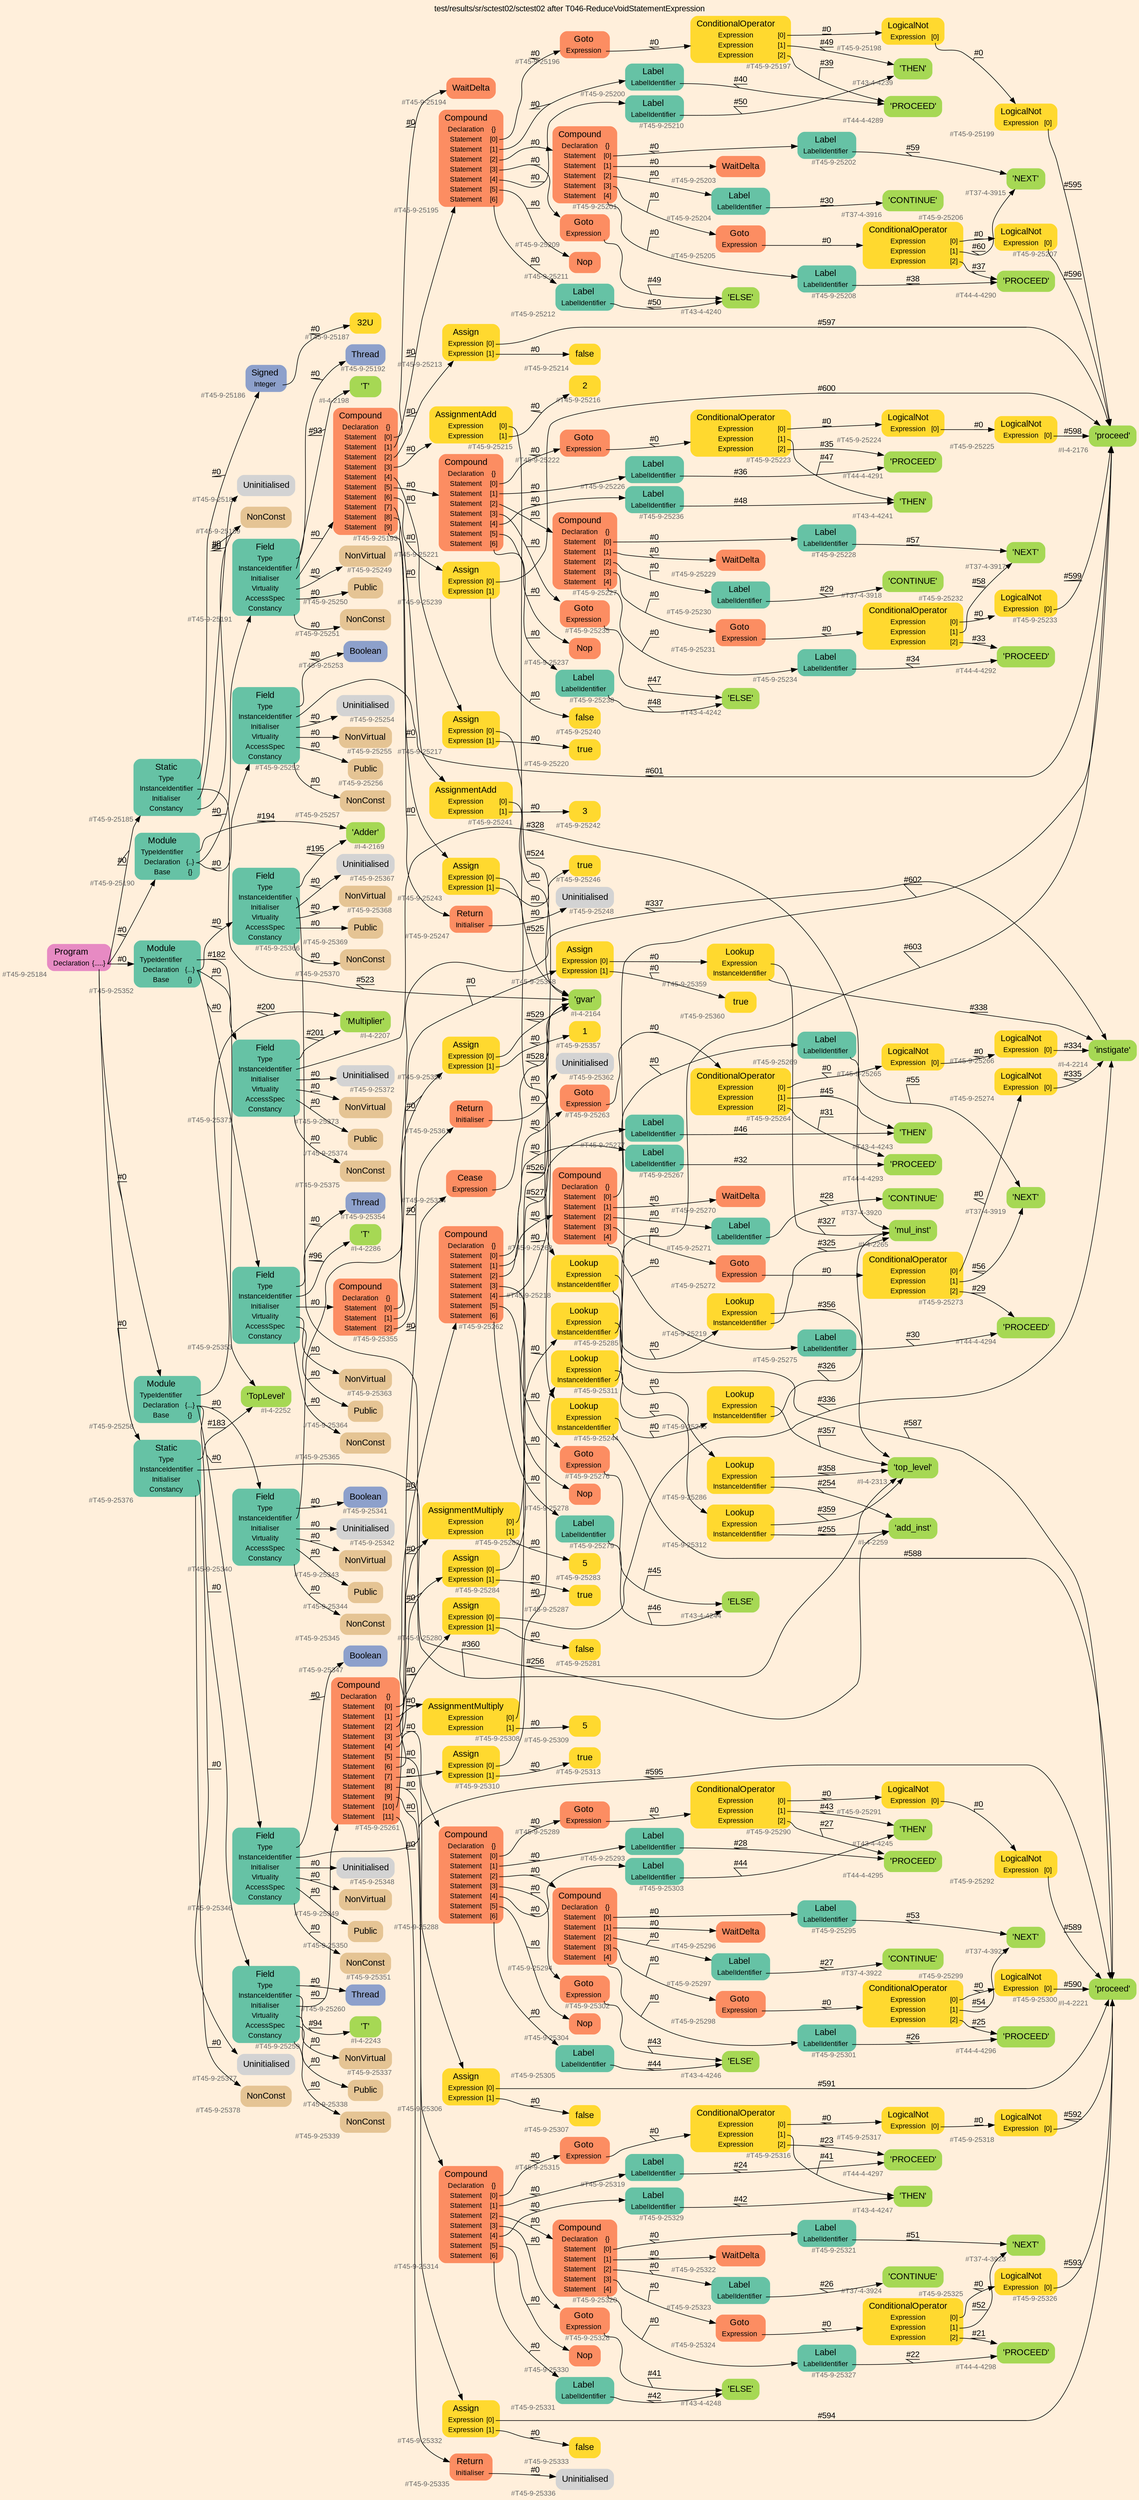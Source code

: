 digraph "test/results/sr/sctest02/sctest02 after T046-ReduceVoidStatementExpression" {
label = "test/results/sr/sctest02/sctest02 after T046-ReduceVoidStatementExpression"
labelloc = t
graph [
    rankdir = "LR"
    ranksep = 0.3
    bgcolor = antiquewhite1
    color = black
    fontcolor = black
    fontname = "Arial"
];
node [
    fontname = "Arial"
];
edge [
    fontname = "Arial"
];

// -------------------- node figure --------------------
// -------- block #T45-9-25184 ----------
"#T45-9-25184" [
    fillcolor = "/set28/4"
    xlabel = "#T45-9-25184"
    fontsize = "12"
    fontcolor = grey40
    shape = "plaintext"
    label = <<TABLE BORDER="0" CELLBORDER="0" CELLSPACING="0">
     <TR><TD><FONT COLOR="black" POINT-SIZE="15">Program</FONT></TD></TR>
     <TR><TD><FONT COLOR="black" POINT-SIZE="12">Declaration</FONT></TD><TD PORT="port0"><FONT COLOR="black" POINT-SIZE="12">{.....}</FONT></TD></TR>
    </TABLE>>
    style = "rounded,filled"
];

// -------- block #T45-9-25185 ----------
"#T45-9-25185" [
    fillcolor = "/set28/1"
    xlabel = "#T45-9-25185"
    fontsize = "12"
    fontcolor = grey40
    shape = "plaintext"
    label = <<TABLE BORDER="0" CELLBORDER="0" CELLSPACING="0">
     <TR><TD><FONT COLOR="black" POINT-SIZE="15">Static</FONT></TD></TR>
     <TR><TD><FONT COLOR="black" POINT-SIZE="12">Type</FONT></TD><TD PORT="port0"></TD></TR>
     <TR><TD><FONT COLOR="black" POINT-SIZE="12">InstanceIdentifier</FONT></TD><TD PORT="port1"></TD></TR>
     <TR><TD><FONT COLOR="black" POINT-SIZE="12">Initialiser</FONT></TD><TD PORT="port2"></TD></TR>
     <TR><TD><FONT COLOR="black" POINT-SIZE="12">Constancy</FONT></TD><TD PORT="port3"></TD></TR>
    </TABLE>>
    style = "rounded,filled"
];

// -------- block #T45-9-25186 ----------
"#T45-9-25186" [
    fillcolor = "/set28/3"
    xlabel = "#T45-9-25186"
    fontsize = "12"
    fontcolor = grey40
    shape = "plaintext"
    label = <<TABLE BORDER="0" CELLBORDER="0" CELLSPACING="0">
     <TR><TD><FONT COLOR="black" POINT-SIZE="15">Signed</FONT></TD></TR>
     <TR><TD><FONT COLOR="black" POINT-SIZE="12">Integer</FONT></TD><TD PORT="port0"></TD></TR>
    </TABLE>>
    style = "rounded,filled"
];

// -------- block #T45-9-25187 ----------
"#T45-9-25187" [
    fillcolor = "/set28/6"
    xlabel = "#T45-9-25187"
    fontsize = "12"
    fontcolor = grey40
    shape = "plaintext"
    label = <<TABLE BORDER="0" CELLBORDER="0" CELLSPACING="0">
     <TR><TD><FONT COLOR="black" POINT-SIZE="15">32U</FONT></TD></TR>
    </TABLE>>
    style = "rounded,filled"
];

// -------- block #I-4-2164 ----------
"#I-4-2164" [
    fillcolor = "/set28/5"
    xlabel = "#I-4-2164"
    fontsize = "12"
    fontcolor = grey40
    shape = "plaintext"
    label = <<TABLE BORDER="0" CELLBORDER="0" CELLSPACING="0">
     <TR><TD><FONT COLOR="black" POINT-SIZE="15">'gvar'</FONT></TD></TR>
    </TABLE>>
    style = "rounded,filled"
];

// -------- block #T45-9-25188 ----------
"#T45-9-25188" [
    xlabel = "#T45-9-25188"
    fontsize = "12"
    fontcolor = grey40
    shape = "plaintext"
    label = <<TABLE BORDER="0" CELLBORDER="0" CELLSPACING="0">
     <TR><TD><FONT COLOR="black" POINT-SIZE="15">Uninitialised</FONT></TD></TR>
    </TABLE>>
    style = "rounded,filled"
];

// -------- block #T45-9-25189 ----------
"#T45-9-25189" [
    fillcolor = "/set28/7"
    xlabel = "#T45-9-25189"
    fontsize = "12"
    fontcolor = grey40
    shape = "plaintext"
    label = <<TABLE BORDER="0" CELLBORDER="0" CELLSPACING="0">
     <TR><TD><FONT COLOR="black" POINT-SIZE="15">NonConst</FONT></TD></TR>
    </TABLE>>
    style = "rounded,filled"
];

// -------- block #T45-9-25190 ----------
"#T45-9-25190" [
    fillcolor = "/set28/1"
    xlabel = "#T45-9-25190"
    fontsize = "12"
    fontcolor = grey40
    shape = "plaintext"
    label = <<TABLE BORDER="0" CELLBORDER="0" CELLSPACING="0">
     <TR><TD><FONT COLOR="black" POINT-SIZE="15">Module</FONT></TD></TR>
     <TR><TD><FONT COLOR="black" POINT-SIZE="12">TypeIdentifier</FONT></TD><TD PORT="port0"></TD></TR>
     <TR><TD><FONT COLOR="black" POINT-SIZE="12">Declaration</FONT></TD><TD PORT="port1"><FONT COLOR="black" POINT-SIZE="12">{..}</FONT></TD></TR>
     <TR><TD><FONT COLOR="black" POINT-SIZE="12">Base</FONT></TD><TD PORT="port2"><FONT COLOR="black" POINT-SIZE="12">{}</FONT></TD></TR>
    </TABLE>>
    style = "rounded,filled"
];

// -------- block #I-4-2169 ----------
"#I-4-2169" [
    fillcolor = "/set28/5"
    xlabel = "#I-4-2169"
    fontsize = "12"
    fontcolor = grey40
    shape = "plaintext"
    label = <<TABLE BORDER="0" CELLBORDER="0" CELLSPACING="0">
     <TR><TD><FONT COLOR="black" POINT-SIZE="15">'Adder'</FONT></TD></TR>
    </TABLE>>
    style = "rounded,filled"
];

// -------- block #T45-9-25191 ----------
"#T45-9-25191" [
    fillcolor = "/set28/1"
    xlabel = "#T45-9-25191"
    fontsize = "12"
    fontcolor = grey40
    shape = "plaintext"
    label = <<TABLE BORDER="0" CELLBORDER="0" CELLSPACING="0">
     <TR><TD><FONT COLOR="black" POINT-SIZE="15">Field</FONT></TD></TR>
     <TR><TD><FONT COLOR="black" POINT-SIZE="12">Type</FONT></TD><TD PORT="port0"></TD></TR>
     <TR><TD><FONT COLOR="black" POINT-SIZE="12">InstanceIdentifier</FONT></TD><TD PORT="port1"></TD></TR>
     <TR><TD><FONT COLOR="black" POINT-SIZE="12">Initialiser</FONT></TD><TD PORT="port2"></TD></TR>
     <TR><TD><FONT COLOR="black" POINT-SIZE="12">Virtuality</FONT></TD><TD PORT="port3"></TD></TR>
     <TR><TD><FONT COLOR="black" POINT-SIZE="12">AccessSpec</FONT></TD><TD PORT="port4"></TD></TR>
     <TR><TD><FONT COLOR="black" POINT-SIZE="12">Constancy</FONT></TD><TD PORT="port5"></TD></TR>
    </TABLE>>
    style = "rounded,filled"
];

// -------- block #T45-9-25192 ----------
"#T45-9-25192" [
    fillcolor = "/set28/3"
    xlabel = "#T45-9-25192"
    fontsize = "12"
    fontcolor = grey40
    shape = "plaintext"
    label = <<TABLE BORDER="0" CELLBORDER="0" CELLSPACING="0">
     <TR><TD><FONT COLOR="black" POINT-SIZE="15">Thread</FONT></TD></TR>
    </TABLE>>
    style = "rounded,filled"
];

// -------- block #I-4-2198 ----------
"#I-4-2198" [
    fillcolor = "/set28/5"
    xlabel = "#I-4-2198"
    fontsize = "12"
    fontcolor = grey40
    shape = "plaintext"
    label = <<TABLE BORDER="0" CELLBORDER="0" CELLSPACING="0">
     <TR><TD><FONT COLOR="black" POINT-SIZE="15">'T'</FONT></TD></TR>
    </TABLE>>
    style = "rounded,filled"
];

// -------- block #T45-9-25193 ----------
"#T45-9-25193" [
    fillcolor = "/set28/2"
    xlabel = "#T45-9-25193"
    fontsize = "12"
    fontcolor = grey40
    shape = "plaintext"
    label = <<TABLE BORDER="0" CELLBORDER="0" CELLSPACING="0">
     <TR><TD><FONT COLOR="black" POINT-SIZE="15">Compound</FONT></TD></TR>
     <TR><TD><FONT COLOR="black" POINT-SIZE="12">Declaration</FONT></TD><TD PORT="port0"><FONT COLOR="black" POINT-SIZE="12">{}</FONT></TD></TR>
     <TR><TD><FONT COLOR="black" POINT-SIZE="12">Statement</FONT></TD><TD PORT="port1"><FONT COLOR="black" POINT-SIZE="12">[0]</FONT></TD></TR>
     <TR><TD><FONT COLOR="black" POINT-SIZE="12">Statement</FONT></TD><TD PORT="port2"><FONT COLOR="black" POINT-SIZE="12">[1]</FONT></TD></TR>
     <TR><TD><FONT COLOR="black" POINT-SIZE="12">Statement</FONT></TD><TD PORT="port3"><FONT COLOR="black" POINT-SIZE="12">[2]</FONT></TD></TR>
     <TR><TD><FONT COLOR="black" POINT-SIZE="12">Statement</FONT></TD><TD PORT="port4"><FONT COLOR="black" POINT-SIZE="12">[3]</FONT></TD></TR>
     <TR><TD><FONT COLOR="black" POINT-SIZE="12">Statement</FONT></TD><TD PORT="port5"><FONT COLOR="black" POINT-SIZE="12">[4]</FONT></TD></TR>
     <TR><TD><FONT COLOR="black" POINT-SIZE="12">Statement</FONT></TD><TD PORT="port6"><FONT COLOR="black" POINT-SIZE="12">[5]</FONT></TD></TR>
     <TR><TD><FONT COLOR="black" POINT-SIZE="12">Statement</FONT></TD><TD PORT="port7"><FONT COLOR="black" POINT-SIZE="12">[6]</FONT></TD></TR>
     <TR><TD><FONT COLOR="black" POINT-SIZE="12">Statement</FONT></TD><TD PORT="port8"><FONT COLOR="black" POINT-SIZE="12">[7]</FONT></TD></TR>
     <TR><TD><FONT COLOR="black" POINT-SIZE="12">Statement</FONT></TD><TD PORT="port9"><FONT COLOR="black" POINT-SIZE="12">[8]</FONT></TD></TR>
     <TR><TD><FONT COLOR="black" POINT-SIZE="12">Statement</FONT></TD><TD PORT="port10"><FONT COLOR="black" POINT-SIZE="12">[9]</FONT></TD></TR>
    </TABLE>>
    style = "rounded,filled"
];

// -------- block #T45-9-25194 ----------
"#T45-9-25194" [
    fillcolor = "/set28/2"
    xlabel = "#T45-9-25194"
    fontsize = "12"
    fontcolor = grey40
    shape = "plaintext"
    label = <<TABLE BORDER="0" CELLBORDER="0" CELLSPACING="0">
     <TR><TD><FONT COLOR="black" POINT-SIZE="15">WaitDelta</FONT></TD></TR>
    </TABLE>>
    style = "rounded,filled"
];

// -------- block #T45-9-25195 ----------
"#T45-9-25195" [
    fillcolor = "/set28/2"
    xlabel = "#T45-9-25195"
    fontsize = "12"
    fontcolor = grey40
    shape = "plaintext"
    label = <<TABLE BORDER="0" CELLBORDER="0" CELLSPACING="0">
     <TR><TD><FONT COLOR="black" POINT-SIZE="15">Compound</FONT></TD></TR>
     <TR><TD><FONT COLOR="black" POINT-SIZE="12">Declaration</FONT></TD><TD PORT="port0"><FONT COLOR="black" POINT-SIZE="12">{}</FONT></TD></TR>
     <TR><TD><FONT COLOR="black" POINT-SIZE="12">Statement</FONT></TD><TD PORT="port1"><FONT COLOR="black" POINT-SIZE="12">[0]</FONT></TD></TR>
     <TR><TD><FONT COLOR="black" POINT-SIZE="12">Statement</FONT></TD><TD PORT="port2"><FONT COLOR="black" POINT-SIZE="12">[1]</FONT></TD></TR>
     <TR><TD><FONT COLOR="black" POINT-SIZE="12">Statement</FONT></TD><TD PORT="port3"><FONT COLOR="black" POINT-SIZE="12">[2]</FONT></TD></TR>
     <TR><TD><FONT COLOR="black" POINT-SIZE="12">Statement</FONT></TD><TD PORT="port4"><FONT COLOR="black" POINT-SIZE="12">[3]</FONT></TD></TR>
     <TR><TD><FONT COLOR="black" POINT-SIZE="12">Statement</FONT></TD><TD PORT="port5"><FONT COLOR="black" POINT-SIZE="12">[4]</FONT></TD></TR>
     <TR><TD><FONT COLOR="black" POINT-SIZE="12">Statement</FONT></TD><TD PORT="port6"><FONT COLOR="black" POINT-SIZE="12">[5]</FONT></TD></TR>
     <TR><TD><FONT COLOR="black" POINT-SIZE="12">Statement</FONT></TD><TD PORT="port7"><FONT COLOR="black" POINT-SIZE="12">[6]</FONT></TD></TR>
    </TABLE>>
    style = "rounded,filled"
];

// -------- block #T45-9-25196 ----------
"#T45-9-25196" [
    fillcolor = "/set28/2"
    xlabel = "#T45-9-25196"
    fontsize = "12"
    fontcolor = grey40
    shape = "plaintext"
    label = <<TABLE BORDER="0" CELLBORDER="0" CELLSPACING="0">
     <TR><TD><FONT COLOR="black" POINT-SIZE="15">Goto</FONT></TD></TR>
     <TR><TD><FONT COLOR="black" POINT-SIZE="12">Expression</FONT></TD><TD PORT="port0"></TD></TR>
    </TABLE>>
    style = "rounded,filled"
];

// -------- block #T45-9-25197 ----------
"#T45-9-25197" [
    fillcolor = "/set28/6"
    xlabel = "#T45-9-25197"
    fontsize = "12"
    fontcolor = grey40
    shape = "plaintext"
    label = <<TABLE BORDER="0" CELLBORDER="0" CELLSPACING="0">
     <TR><TD><FONT COLOR="black" POINT-SIZE="15">ConditionalOperator</FONT></TD></TR>
     <TR><TD><FONT COLOR="black" POINT-SIZE="12">Expression</FONT></TD><TD PORT="port0"><FONT COLOR="black" POINT-SIZE="12">[0]</FONT></TD></TR>
     <TR><TD><FONT COLOR="black" POINT-SIZE="12">Expression</FONT></TD><TD PORT="port1"><FONT COLOR="black" POINT-SIZE="12">[1]</FONT></TD></TR>
     <TR><TD><FONT COLOR="black" POINT-SIZE="12">Expression</FONT></TD><TD PORT="port2"><FONT COLOR="black" POINT-SIZE="12">[2]</FONT></TD></TR>
    </TABLE>>
    style = "rounded,filled"
];

// -------- block #T45-9-25198 ----------
"#T45-9-25198" [
    fillcolor = "/set28/6"
    xlabel = "#T45-9-25198"
    fontsize = "12"
    fontcolor = grey40
    shape = "plaintext"
    label = <<TABLE BORDER="0" CELLBORDER="0" CELLSPACING="0">
     <TR><TD><FONT COLOR="black" POINT-SIZE="15">LogicalNot</FONT></TD></TR>
     <TR><TD><FONT COLOR="black" POINT-SIZE="12">Expression</FONT></TD><TD PORT="port0"><FONT COLOR="black" POINT-SIZE="12">[0]</FONT></TD></TR>
    </TABLE>>
    style = "rounded,filled"
];

// -------- block #T45-9-25199 ----------
"#T45-9-25199" [
    fillcolor = "/set28/6"
    xlabel = "#T45-9-25199"
    fontsize = "12"
    fontcolor = grey40
    shape = "plaintext"
    label = <<TABLE BORDER="0" CELLBORDER="0" CELLSPACING="0">
     <TR><TD><FONT COLOR="black" POINT-SIZE="15">LogicalNot</FONT></TD></TR>
     <TR><TD><FONT COLOR="black" POINT-SIZE="12">Expression</FONT></TD><TD PORT="port0"><FONT COLOR="black" POINT-SIZE="12">[0]</FONT></TD></TR>
    </TABLE>>
    style = "rounded,filled"
];

// -------- block #I-4-2176 ----------
"#I-4-2176" [
    fillcolor = "/set28/5"
    xlabel = "#I-4-2176"
    fontsize = "12"
    fontcolor = grey40
    shape = "plaintext"
    label = <<TABLE BORDER="0" CELLBORDER="0" CELLSPACING="0">
     <TR><TD><FONT COLOR="black" POINT-SIZE="15">'proceed'</FONT></TD></TR>
    </TABLE>>
    style = "rounded,filled"
];

// -------- block #T43-4-4239 ----------
"#T43-4-4239" [
    fillcolor = "/set28/5"
    xlabel = "#T43-4-4239"
    fontsize = "12"
    fontcolor = grey40
    shape = "plaintext"
    label = <<TABLE BORDER="0" CELLBORDER="0" CELLSPACING="0">
     <TR><TD><FONT COLOR="black" POINT-SIZE="15">'THEN'</FONT></TD></TR>
    </TABLE>>
    style = "rounded,filled"
];

// -------- block #T44-4-4289 ----------
"#T44-4-4289" [
    fillcolor = "/set28/5"
    xlabel = "#T44-4-4289"
    fontsize = "12"
    fontcolor = grey40
    shape = "plaintext"
    label = <<TABLE BORDER="0" CELLBORDER="0" CELLSPACING="0">
     <TR><TD><FONT COLOR="black" POINT-SIZE="15">'PROCEED'</FONT></TD></TR>
    </TABLE>>
    style = "rounded,filled"
];

// -------- block #T45-9-25200 ----------
"#T45-9-25200" [
    fillcolor = "/set28/1"
    xlabel = "#T45-9-25200"
    fontsize = "12"
    fontcolor = grey40
    shape = "plaintext"
    label = <<TABLE BORDER="0" CELLBORDER="0" CELLSPACING="0">
     <TR><TD><FONT COLOR="black" POINT-SIZE="15">Label</FONT></TD></TR>
     <TR><TD><FONT COLOR="black" POINT-SIZE="12">LabelIdentifier</FONT></TD><TD PORT="port0"></TD></TR>
    </TABLE>>
    style = "rounded,filled"
];

// -------- block #T45-9-25201 ----------
"#T45-9-25201" [
    fillcolor = "/set28/2"
    xlabel = "#T45-9-25201"
    fontsize = "12"
    fontcolor = grey40
    shape = "plaintext"
    label = <<TABLE BORDER="0" CELLBORDER="0" CELLSPACING="0">
     <TR><TD><FONT COLOR="black" POINT-SIZE="15">Compound</FONT></TD></TR>
     <TR><TD><FONT COLOR="black" POINT-SIZE="12">Declaration</FONT></TD><TD PORT="port0"><FONT COLOR="black" POINT-SIZE="12">{}</FONT></TD></TR>
     <TR><TD><FONT COLOR="black" POINT-SIZE="12">Statement</FONT></TD><TD PORT="port1"><FONT COLOR="black" POINT-SIZE="12">[0]</FONT></TD></TR>
     <TR><TD><FONT COLOR="black" POINT-SIZE="12">Statement</FONT></TD><TD PORT="port2"><FONT COLOR="black" POINT-SIZE="12">[1]</FONT></TD></TR>
     <TR><TD><FONT COLOR="black" POINT-SIZE="12">Statement</FONT></TD><TD PORT="port3"><FONT COLOR="black" POINT-SIZE="12">[2]</FONT></TD></TR>
     <TR><TD><FONT COLOR="black" POINT-SIZE="12">Statement</FONT></TD><TD PORT="port4"><FONT COLOR="black" POINT-SIZE="12">[3]</FONT></TD></TR>
     <TR><TD><FONT COLOR="black" POINT-SIZE="12">Statement</FONT></TD><TD PORT="port5"><FONT COLOR="black" POINT-SIZE="12">[4]</FONT></TD></TR>
    </TABLE>>
    style = "rounded,filled"
];

// -------- block #T45-9-25202 ----------
"#T45-9-25202" [
    fillcolor = "/set28/1"
    xlabel = "#T45-9-25202"
    fontsize = "12"
    fontcolor = grey40
    shape = "plaintext"
    label = <<TABLE BORDER="0" CELLBORDER="0" CELLSPACING="0">
     <TR><TD><FONT COLOR="black" POINT-SIZE="15">Label</FONT></TD></TR>
     <TR><TD><FONT COLOR="black" POINT-SIZE="12">LabelIdentifier</FONT></TD><TD PORT="port0"></TD></TR>
    </TABLE>>
    style = "rounded,filled"
];

// -------- block #T37-4-3915 ----------
"#T37-4-3915" [
    fillcolor = "/set28/5"
    xlabel = "#T37-4-3915"
    fontsize = "12"
    fontcolor = grey40
    shape = "plaintext"
    label = <<TABLE BORDER="0" CELLBORDER="0" CELLSPACING="0">
     <TR><TD><FONT COLOR="black" POINT-SIZE="15">'NEXT'</FONT></TD></TR>
    </TABLE>>
    style = "rounded,filled"
];

// -------- block #T45-9-25203 ----------
"#T45-9-25203" [
    fillcolor = "/set28/2"
    xlabel = "#T45-9-25203"
    fontsize = "12"
    fontcolor = grey40
    shape = "plaintext"
    label = <<TABLE BORDER="0" CELLBORDER="0" CELLSPACING="0">
     <TR><TD><FONT COLOR="black" POINT-SIZE="15">WaitDelta</FONT></TD></TR>
    </TABLE>>
    style = "rounded,filled"
];

// -------- block #T45-9-25204 ----------
"#T45-9-25204" [
    fillcolor = "/set28/1"
    xlabel = "#T45-9-25204"
    fontsize = "12"
    fontcolor = grey40
    shape = "plaintext"
    label = <<TABLE BORDER="0" CELLBORDER="0" CELLSPACING="0">
     <TR><TD><FONT COLOR="black" POINT-SIZE="15">Label</FONT></TD></TR>
     <TR><TD><FONT COLOR="black" POINT-SIZE="12">LabelIdentifier</FONT></TD><TD PORT="port0"></TD></TR>
    </TABLE>>
    style = "rounded,filled"
];

// -------- block #T37-4-3916 ----------
"#T37-4-3916" [
    fillcolor = "/set28/5"
    xlabel = "#T37-4-3916"
    fontsize = "12"
    fontcolor = grey40
    shape = "plaintext"
    label = <<TABLE BORDER="0" CELLBORDER="0" CELLSPACING="0">
     <TR><TD><FONT COLOR="black" POINT-SIZE="15">'CONTINUE'</FONT></TD></TR>
    </TABLE>>
    style = "rounded,filled"
];

// -------- block #T45-9-25205 ----------
"#T45-9-25205" [
    fillcolor = "/set28/2"
    xlabel = "#T45-9-25205"
    fontsize = "12"
    fontcolor = grey40
    shape = "plaintext"
    label = <<TABLE BORDER="0" CELLBORDER="0" CELLSPACING="0">
     <TR><TD><FONT COLOR="black" POINT-SIZE="15">Goto</FONT></TD></TR>
     <TR><TD><FONT COLOR="black" POINT-SIZE="12">Expression</FONT></TD><TD PORT="port0"></TD></TR>
    </TABLE>>
    style = "rounded,filled"
];

// -------- block #T45-9-25206 ----------
"#T45-9-25206" [
    fillcolor = "/set28/6"
    xlabel = "#T45-9-25206"
    fontsize = "12"
    fontcolor = grey40
    shape = "plaintext"
    label = <<TABLE BORDER="0" CELLBORDER="0" CELLSPACING="0">
     <TR><TD><FONT COLOR="black" POINT-SIZE="15">ConditionalOperator</FONT></TD></TR>
     <TR><TD><FONT COLOR="black" POINT-SIZE="12">Expression</FONT></TD><TD PORT="port0"><FONT COLOR="black" POINT-SIZE="12">[0]</FONT></TD></TR>
     <TR><TD><FONT COLOR="black" POINT-SIZE="12">Expression</FONT></TD><TD PORT="port1"><FONT COLOR="black" POINT-SIZE="12">[1]</FONT></TD></TR>
     <TR><TD><FONT COLOR="black" POINT-SIZE="12">Expression</FONT></TD><TD PORT="port2"><FONT COLOR="black" POINT-SIZE="12">[2]</FONT></TD></TR>
    </TABLE>>
    style = "rounded,filled"
];

// -------- block #T45-9-25207 ----------
"#T45-9-25207" [
    fillcolor = "/set28/6"
    xlabel = "#T45-9-25207"
    fontsize = "12"
    fontcolor = grey40
    shape = "plaintext"
    label = <<TABLE BORDER="0" CELLBORDER="0" CELLSPACING="0">
     <TR><TD><FONT COLOR="black" POINT-SIZE="15">LogicalNot</FONT></TD></TR>
     <TR><TD><FONT COLOR="black" POINT-SIZE="12">Expression</FONT></TD><TD PORT="port0"><FONT COLOR="black" POINT-SIZE="12">[0]</FONT></TD></TR>
    </TABLE>>
    style = "rounded,filled"
];

// -------- block #T44-4-4290 ----------
"#T44-4-4290" [
    fillcolor = "/set28/5"
    xlabel = "#T44-4-4290"
    fontsize = "12"
    fontcolor = grey40
    shape = "plaintext"
    label = <<TABLE BORDER="0" CELLBORDER="0" CELLSPACING="0">
     <TR><TD><FONT COLOR="black" POINT-SIZE="15">'PROCEED'</FONT></TD></TR>
    </TABLE>>
    style = "rounded,filled"
];

// -------- block #T45-9-25208 ----------
"#T45-9-25208" [
    fillcolor = "/set28/1"
    xlabel = "#T45-9-25208"
    fontsize = "12"
    fontcolor = grey40
    shape = "plaintext"
    label = <<TABLE BORDER="0" CELLBORDER="0" CELLSPACING="0">
     <TR><TD><FONT COLOR="black" POINT-SIZE="15">Label</FONT></TD></TR>
     <TR><TD><FONT COLOR="black" POINT-SIZE="12">LabelIdentifier</FONT></TD><TD PORT="port0"></TD></TR>
    </TABLE>>
    style = "rounded,filled"
];

// -------- block #T45-9-25209 ----------
"#T45-9-25209" [
    fillcolor = "/set28/2"
    xlabel = "#T45-9-25209"
    fontsize = "12"
    fontcolor = grey40
    shape = "plaintext"
    label = <<TABLE BORDER="0" CELLBORDER="0" CELLSPACING="0">
     <TR><TD><FONT COLOR="black" POINT-SIZE="15">Goto</FONT></TD></TR>
     <TR><TD><FONT COLOR="black" POINT-SIZE="12">Expression</FONT></TD><TD PORT="port0"></TD></TR>
    </TABLE>>
    style = "rounded,filled"
];

// -------- block #T43-4-4240 ----------
"#T43-4-4240" [
    fillcolor = "/set28/5"
    xlabel = "#T43-4-4240"
    fontsize = "12"
    fontcolor = grey40
    shape = "plaintext"
    label = <<TABLE BORDER="0" CELLBORDER="0" CELLSPACING="0">
     <TR><TD><FONT COLOR="black" POINT-SIZE="15">'ELSE'</FONT></TD></TR>
    </TABLE>>
    style = "rounded,filled"
];

// -------- block #T45-9-25210 ----------
"#T45-9-25210" [
    fillcolor = "/set28/1"
    xlabel = "#T45-9-25210"
    fontsize = "12"
    fontcolor = grey40
    shape = "plaintext"
    label = <<TABLE BORDER="0" CELLBORDER="0" CELLSPACING="0">
     <TR><TD><FONT COLOR="black" POINT-SIZE="15">Label</FONT></TD></TR>
     <TR><TD><FONT COLOR="black" POINT-SIZE="12">LabelIdentifier</FONT></TD><TD PORT="port0"></TD></TR>
    </TABLE>>
    style = "rounded,filled"
];

// -------- block #T45-9-25211 ----------
"#T45-9-25211" [
    fillcolor = "/set28/2"
    xlabel = "#T45-9-25211"
    fontsize = "12"
    fontcolor = grey40
    shape = "plaintext"
    label = <<TABLE BORDER="0" CELLBORDER="0" CELLSPACING="0">
     <TR><TD><FONT COLOR="black" POINT-SIZE="15">Nop</FONT></TD></TR>
    </TABLE>>
    style = "rounded,filled"
];

// -------- block #T45-9-25212 ----------
"#T45-9-25212" [
    fillcolor = "/set28/1"
    xlabel = "#T45-9-25212"
    fontsize = "12"
    fontcolor = grey40
    shape = "plaintext"
    label = <<TABLE BORDER="0" CELLBORDER="0" CELLSPACING="0">
     <TR><TD><FONT COLOR="black" POINT-SIZE="15">Label</FONT></TD></TR>
     <TR><TD><FONT COLOR="black" POINT-SIZE="12">LabelIdentifier</FONT></TD><TD PORT="port0"></TD></TR>
    </TABLE>>
    style = "rounded,filled"
];

// -------- block #T45-9-25213 ----------
"#T45-9-25213" [
    fillcolor = "/set28/6"
    xlabel = "#T45-9-25213"
    fontsize = "12"
    fontcolor = grey40
    shape = "plaintext"
    label = <<TABLE BORDER="0" CELLBORDER="0" CELLSPACING="0">
     <TR><TD><FONT COLOR="black" POINT-SIZE="15">Assign</FONT></TD></TR>
     <TR><TD><FONT COLOR="black" POINT-SIZE="12">Expression</FONT></TD><TD PORT="port0"><FONT COLOR="black" POINT-SIZE="12">[0]</FONT></TD></TR>
     <TR><TD><FONT COLOR="black" POINT-SIZE="12">Expression</FONT></TD><TD PORT="port1"><FONT COLOR="black" POINT-SIZE="12">[1]</FONT></TD></TR>
    </TABLE>>
    style = "rounded,filled"
];

// -------- block #T45-9-25214 ----------
"#T45-9-25214" [
    fillcolor = "/set28/6"
    xlabel = "#T45-9-25214"
    fontsize = "12"
    fontcolor = grey40
    shape = "plaintext"
    label = <<TABLE BORDER="0" CELLBORDER="0" CELLSPACING="0">
     <TR><TD><FONT COLOR="black" POINT-SIZE="15">false</FONT></TD></TR>
    </TABLE>>
    style = "rounded,filled"
];

// -------- block #T45-9-25215 ----------
"#T45-9-25215" [
    fillcolor = "/set28/6"
    xlabel = "#T45-9-25215"
    fontsize = "12"
    fontcolor = grey40
    shape = "plaintext"
    label = <<TABLE BORDER="0" CELLBORDER="0" CELLSPACING="0">
     <TR><TD><FONT COLOR="black" POINT-SIZE="15">AssignmentAdd</FONT></TD></TR>
     <TR><TD><FONT COLOR="black" POINT-SIZE="12">Expression</FONT></TD><TD PORT="port0"><FONT COLOR="black" POINT-SIZE="12">[0]</FONT></TD></TR>
     <TR><TD><FONT COLOR="black" POINT-SIZE="12">Expression</FONT></TD><TD PORT="port1"><FONT COLOR="black" POINT-SIZE="12">[1]</FONT></TD></TR>
    </TABLE>>
    style = "rounded,filled"
];

// -------- block #T45-9-25216 ----------
"#T45-9-25216" [
    fillcolor = "/set28/6"
    xlabel = "#T45-9-25216"
    fontsize = "12"
    fontcolor = grey40
    shape = "plaintext"
    label = <<TABLE BORDER="0" CELLBORDER="0" CELLSPACING="0">
     <TR><TD><FONT COLOR="black" POINT-SIZE="15">2</FONT></TD></TR>
    </TABLE>>
    style = "rounded,filled"
];

// -------- block #T45-9-25217 ----------
"#T45-9-25217" [
    fillcolor = "/set28/6"
    xlabel = "#T45-9-25217"
    fontsize = "12"
    fontcolor = grey40
    shape = "plaintext"
    label = <<TABLE BORDER="0" CELLBORDER="0" CELLSPACING="0">
     <TR><TD><FONT COLOR="black" POINT-SIZE="15">Assign</FONT></TD></TR>
     <TR><TD><FONT COLOR="black" POINT-SIZE="12">Expression</FONT></TD><TD PORT="port0"><FONT COLOR="black" POINT-SIZE="12">[0]</FONT></TD></TR>
     <TR><TD><FONT COLOR="black" POINT-SIZE="12">Expression</FONT></TD><TD PORT="port1"><FONT COLOR="black" POINT-SIZE="12">[1]</FONT></TD></TR>
    </TABLE>>
    style = "rounded,filled"
];

// -------- block #T45-9-25218 ----------
"#T45-9-25218" [
    fillcolor = "/set28/6"
    xlabel = "#T45-9-25218"
    fontsize = "12"
    fontcolor = grey40
    shape = "plaintext"
    label = <<TABLE BORDER="0" CELLBORDER="0" CELLSPACING="0">
     <TR><TD><FONT COLOR="black" POINT-SIZE="15">Lookup</FONT></TD></TR>
     <TR><TD><FONT COLOR="black" POINT-SIZE="12">Expression</FONT></TD><TD PORT="port0"></TD></TR>
     <TR><TD><FONT COLOR="black" POINT-SIZE="12">InstanceIdentifier</FONT></TD><TD PORT="port1"></TD></TR>
    </TABLE>>
    style = "rounded,filled"
];

// -------- block #T45-9-25219 ----------
"#T45-9-25219" [
    fillcolor = "/set28/6"
    xlabel = "#T45-9-25219"
    fontsize = "12"
    fontcolor = grey40
    shape = "plaintext"
    label = <<TABLE BORDER="0" CELLBORDER="0" CELLSPACING="0">
     <TR><TD><FONT COLOR="black" POINT-SIZE="15">Lookup</FONT></TD></TR>
     <TR><TD><FONT COLOR="black" POINT-SIZE="12">Expression</FONT></TD><TD PORT="port0"></TD></TR>
     <TR><TD><FONT COLOR="black" POINT-SIZE="12">InstanceIdentifier</FONT></TD><TD PORT="port1"></TD></TR>
    </TABLE>>
    style = "rounded,filled"
];

// -------- block #I-4-2313 ----------
"#I-4-2313" [
    fillcolor = "/set28/5"
    xlabel = "#I-4-2313"
    fontsize = "12"
    fontcolor = grey40
    shape = "plaintext"
    label = <<TABLE BORDER="0" CELLBORDER="0" CELLSPACING="0">
     <TR><TD><FONT COLOR="black" POINT-SIZE="15">'top_level'</FONT></TD></TR>
    </TABLE>>
    style = "rounded,filled"
];

// -------- block #I-4-2265 ----------
"#I-4-2265" [
    fillcolor = "/set28/5"
    xlabel = "#I-4-2265"
    fontsize = "12"
    fontcolor = grey40
    shape = "plaintext"
    label = <<TABLE BORDER="0" CELLBORDER="0" CELLSPACING="0">
     <TR><TD><FONT COLOR="black" POINT-SIZE="15">'mul_inst'</FONT></TD></TR>
    </TABLE>>
    style = "rounded,filled"
];

// -------- block #I-4-2221 ----------
"#I-4-2221" [
    fillcolor = "/set28/5"
    xlabel = "#I-4-2221"
    fontsize = "12"
    fontcolor = grey40
    shape = "plaintext"
    label = <<TABLE BORDER="0" CELLBORDER="0" CELLSPACING="0">
     <TR><TD><FONT COLOR="black" POINT-SIZE="15">'proceed'</FONT></TD></TR>
    </TABLE>>
    style = "rounded,filled"
];

// -------- block #T45-9-25220 ----------
"#T45-9-25220" [
    fillcolor = "/set28/6"
    xlabel = "#T45-9-25220"
    fontsize = "12"
    fontcolor = grey40
    shape = "plaintext"
    label = <<TABLE BORDER="0" CELLBORDER="0" CELLSPACING="0">
     <TR><TD><FONT COLOR="black" POINT-SIZE="15">true</FONT></TD></TR>
    </TABLE>>
    style = "rounded,filled"
];

// -------- block #T45-9-25221 ----------
"#T45-9-25221" [
    fillcolor = "/set28/2"
    xlabel = "#T45-9-25221"
    fontsize = "12"
    fontcolor = grey40
    shape = "plaintext"
    label = <<TABLE BORDER="0" CELLBORDER="0" CELLSPACING="0">
     <TR><TD><FONT COLOR="black" POINT-SIZE="15">Compound</FONT></TD></TR>
     <TR><TD><FONT COLOR="black" POINT-SIZE="12">Declaration</FONT></TD><TD PORT="port0"><FONT COLOR="black" POINT-SIZE="12">{}</FONT></TD></TR>
     <TR><TD><FONT COLOR="black" POINT-SIZE="12">Statement</FONT></TD><TD PORT="port1"><FONT COLOR="black" POINT-SIZE="12">[0]</FONT></TD></TR>
     <TR><TD><FONT COLOR="black" POINT-SIZE="12">Statement</FONT></TD><TD PORT="port2"><FONT COLOR="black" POINT-SIZE="12">[1]</FONT></TD></TR>
     <TR><TD><FONT COLOR="black" POINT-SIZE="12">Statement</FONT></TD><TD PORT="port3"><FONT COLOR="black" POINT-SIZE="12">[2]</FONT></TD></TR>
     <TR><TD><FONT COLOR="black" POINT-SIZE="12">Statement</FONT></TD><TD PORT="port4"><FONT COLOR="black" POINT-SIZE="12">[3]</FONT></TD></TR>
     <TR><TD><FONT COLOR="black" POINT-SIZE="12">Statement</FONT></TD><TD PORT="port5"><FONT COLOR="black" POINT-SIZE="12">[4]</FONT></TD></TR>
     <TR><TD><FONT COLOR="black" POINT-SIZE="12">Statement</FONT></TD><TD PORT="port6"><FONT COLOR="black" POINT-SIZE="12">[5]</FONT></TD></TR>
     <TR><TD><FONT COLOR="black" POINT-SIZE="12">Statement</FONT></TD><TD PORT="port7"><FONT COLOR="black" POINT-SIZE="12">[6]</FONT></TD></TR>
    </TABLE>>
    style = "rounded,filled"
];

// -------- block #T45-9-25222 ----------
"#T45-9-25222" [
    fillcolor = "/set28/2"
    xlabel = "#T45-9-25222"
    fontsize = "12"
    fontcolor = grey40
    shape = "plaintext"
    label = <<TABLE BORDER="0" CELLBORDER="0" CELLSPACING="0">
     <TR><TD><FONT COLOR="black" POINT-SIZE="15">Goto</FONT></TD></TR>
     <TR><TD><FONT COLOR="black" POINT-SIZE="12">Expression</FONT></TD><TD PORT="port0"></TD></TR>
    </TABLE>>
    style = "rounded,filled"
];

// -------- block #T45-9-25223 ----------
"#T45-9-25223" [
    fillcolor = "/set28/6"
    xlabel = "#T45-9-25223"
    fontsize = "12"
    fontcolor = grey40
    shape = "plaintext"
    label = <<TABLE BORDER="0" CELLBORDER="0" CELLSPACING="0">
     <TR><TD><FONT COLOR="black" POINT-SIZE="15">ConditionalOperator</FONT></TD></TR>
     <TR><TD><FONT COLOR="black" POINT-SIZE="12">Expression</FONT></TD><TD PORT="port0"><FONT COLOR="black" POINT-SIZE="12">[0]</FONT></TD></TR>
     <TR><TD><FONT COLOR="black" POINT-SIZE="12">Expression</FONT></TD><TD PORT="port1"><FONT COLOR="black" POINT-SIZE="12">[1]</FONT></TD></TR>
     <TR><TD><FONT COLOR="black" POINT-SIZE="12">Expression</FONT></TD><TD PORT="port2"><FONT COLOR="black" POINT-SIZE="12">[2]</FONT></TD></TR>
    </TABLE>>
    style = "rounded,filled"
];

// -------- block #T45-9-25224 ----------
"#T45-9-25224" [
    fillcolor = "/set28/6"
    xlabel = "#T45-9-25224"
    fontsize = "12"
    fontcolor = grey40
    shape = "plaintext"
    label = <<TABLE BORDER="0" CELLBORDER="0" CELLSPACING="0">
     <TR><TD><FONT COLOR="black" POINT-SIZE="15">LogicalNot</FONT></TD></TR>
     <TR><TD><FONT COLOR="black" POINT-SIZE="12">Expression</FONT></TD><TD PORT="port0"><FONT COLOR="black" POINT-SIZE="12">[0]</FONT></TD></TR>
    </TABLE>>
    style = "rounded,filled"
];

// -------- block #T45-9-25225 ----------
"#T45-9-25225" [
    fillcolor = "/set28/6"
    xlabel = "#T45-9-25225"
    fontsize = "12"
    fontcolor = grey40
    shape = "plaintext"
    label = <<TABLE BORDER="0" CELLBORDER="0" CELLSPACING="0">
     <TR><TD><FONT COLOR="black" POINT-SIZE="15">LogicalNot</FONT></TD></TR>
     <TR><TD><FONT COLOR="black" POINT-SIZE="12">Expression</FONT></TD><TD PORT="port0"><FONT COLOR="black" POINT-SIZE="12">[0]</FONT></TD></TR>
    </TABLE>>
    style = "rounded,filled"
];

// -------- block #T43-4-4241 ----------
"#T43-4-4241" [
    fillcolor = "/set28/5"
    xlabel = "#T43-4-4241"
    fontsize = "12"
    fontcolor = grey40
    shape = "plaintext"
    label = <<TABLE BORDER="0" CELLBORDER="0" CELLSPACING="0">
     <TR><TD><FONT COLOR="black" POINT-SIZE="15">'THEN'</FONT></TD></TR>
    </TABLE>>
    style = "rounded,filled"
];

// -------- block #T44-4-4291 ----------
"#T44-4-4291" [
    fillcolor = "/set28/5"
    xlabel = "#T44-4-4291"
    fontsize = "12"
    fontcolor = grey40
    shape = "plaintext"
    label = <<TABLE BORDER="0" CELLBORDER="0" CELLSPACING="0">
     <TR><TD><FONT COLOR="black" POINT-SIZE="15">'PROCEED'</FONT></TD></TR>
    </TABLE>>
    style = "rounded,filled"
];

// -------- block #T45-9-25226 ----------
"#T45-9-25226" [
    fillcolor = "/set28/1"
    xlabel = "#T45-9-25226"
    fontsize = "12"
    fontcolor = grey40
    shape = "plaintext"
    label = <<TABLE BORDER="0" CELLBORDER="0" CELLSPACING="0">
     <TR><TD><FONT COLOR="black" POINT-SIZE="15">Label</FONT></TD></TR>
     <TR><TD><FONT COLOR="black" POINT-SIZE="12">LabelIdentifier</FONT></TD><TD PORT="port0"></TD></TR>
    </TABLE>>
    style = "rounded,filled"
];

// -------- block #T45-9-25227 ----------
"#T45-9-25227" [
    fillcolor = "/set28/2"
    xlabel = "#T45-9-25227"
    fontsize = "12"
    fontcolor = grey40
    shape = "plaintext"
    label = <<TABLE BORDER="0" CELLBORDER="0" CELLSPACING="0">
     <TR><TD><FONT COLOR="black" POINT-SIZE="15">Compound</FONT></TD></TR>
     <TR><TD><FONT COLOR="black" POINT-SIZE="12">Declaration</FONT></TD><TD PORT="port0"><FONT COLOR="black" POINT-SIZE="12">{}</FONT></TD></TR>
     <TR><TD><FONT COLOR="black" POINT-SIZE="12">Statement</FONT></TD><TD PORT="port1"><FONT COLOR="black" POINT-SIZE="12">[0]</FONT></TD></TR>
     <TR><TD><FONT COLOR="black" POINT-SIZE="12">Statement</FONT></TD><TD PORT="port2"><FONT COLOR="black" POINT-SIZE="12">[1]</FONT></TD></TR>
     <TR><TD><FONT COLOR="black" POINT-SIZE="12">Statement</FONT></TD><TD PORT="port3"><FONT COLOR="black" POINT-SIZE="12">[2]</FONT></TD></TR>
     <TR><TD><FONT COLOR="black" POINT-SIZE="12">Statement</FONT></TD><TD PORT="port4"><FONT COLOR="black" POINT-SIZE="12">[3]</FONT></TD></TR>
     <TR><TD><FONT COLOR="black" POINT-SIZE="12">Statement</FONT></TD><TD PORT="port5"><FONT COLOR="black" POINT-SIZE="12">[4]</FONT></TD></TR>
    </TABLE>>
    style = "rounded,filled"
];

// -------- block #T45-9-25228 ----------
"#T45-9-25228" [
    fillcolor = "/set28/1"
    xlabel = "#T45-9-25228"
    fontsize = "12"
    fontcolor = grey40
    shape = "plaintext"
    label = <<TABLE BORDER="0" CELLBORDER="0" CELLSPACING="0">
     <TR><TD><FONT COLOR="black" POINT-SIZE="15">Label</FONT></TD></TR>
     <TR><TD><FONT COLOR="black" POINT-SIZE="12">LabelIdentifier</FONT></TD><TD PORT="port0"></TD></TR>
    </TABLE>>
    style = "rounded,filled"
];

// -------- block #T37-4-3917 ----------
"#T37-4-3917" [
    fillcolor = "/set28/5"
    xlabel = "#T37-4-3917"
    fontsize = "12"
    fontcolor = grey40
    shape = "plaintext"
    label = <<TABLE BORDER="0" CELLBORDER="0" CELLSPACING="0">
     <TR><TD><FONT COLOR="black" POINT-SIZE="15">'NEXT'</FONT></TD></TR>
    </TABLE>>
    style = "rounded,filled"
];

// -------- block #T45-9-25229 ----------
"#T45-9-25229" [
    fillcolor = "/set28/2"
    xlabel = "#T45-9-25229"
    fontsize = "12"
    fontcolor = grey40
    shape = "plaintext"
    label = <<TABLE BORDER="0" CELLBORDER="0" CELLSPACING="0">
     <TR><TD><FONT COLOR="black" POINT-SIZE="15">WaitDelta</FONT></TD></TR>
    </TABLE>>
    style = "rounded,filled"
];

// -------- block #T45-9-25230 ----------
"#T45-9-25230" [
    fillcolor = "/set28/1"
    xlabel = "#T45-9-25230"
    fontsize = "12"
    fontcolor = grey40
    shape = "plaintext"
    label = <<TABLE BORDER="0" CELLBORDER="0" CELLSPACING="0">
     <TR><TD><FONT COLOR="black" POINT-SIZE="15">Label</FONT></TD></TR>
     <TR><TD><FONT COLOR="black" POINT-SIZE="12">LabelIdentifier</FONT></TD><TD PORT="port0"></TD></TR>
    </TABLE>>
    style = "rounded,filled"
];

// -------- block #T37-4-3918 ----------
"#T37-4-3918" [
    fillcolor = "/set28/5"
    xlabel = "#T37-4-3918"
    fontsize = "12"
    fontcolor = grey40
    shape = "plaintext"
    label = <<TABLE BORDER="0" CELLBORDER="0" CELLSPACING="0">
     <TR><TD><FONT COLOR="black" POINT-SIZE="15">'CONTINUE'</FONT></TD></TR>
    </TABLE>>
    style = "rounded,filled"
];

// -------- block #T45-9-25231 ----------
"#T45-9-25231" [
    fillcolor = "/set28/2"
    xlabel = "#T45-9-25231"
    fontsize = "12"
    fontcolor = grey40
    shape = "plaintext"
    label = <<TABLE BORDER="0" CELLBORDER="0" CELLSPACING="0">
     <TR><TD><FONT COLOR="black" POINT-SIZE="15">Goto</FONT></TD></TR>
     <TR><TD><FONT COLOR="black" POINT-SIZE="12">Expression</FONT></TD><TD PORT="port0"></TD></TR>
    </TABLE>>
    style = "rounded,filled"
];

// -------- block #T45-9-25232 ----------
"#T45-9-25232" [
    fillcolor = "/set28/6"
    xlabel = "#T45-9-25232"
    fontsize = "12"
    fontcolor = grey40
    shape = "plaintext"
    label = <<TABLE BORDER="0" CELLBORDER="0" CELLSPACING="0">
     <TR><TD><FONT COLOR="black" POINT-SIZE="15">ConditionalOperator</FONT></TD></TR>
     <TR><TD><FONT COLOR="black" POINT-SIZE="12">Expression</FONT></TD><TD PORT="port0"><FONT COLOR="black" POINT-SIZE="12">[0]</FONT></TD></TR>
     <TR><TD><FONT COLOR="black" POINT-SIZE="12">Expression</FONT></TD><TD PORT="port1"><FONT COLOR="black" POINT-SIZE="12">[1]</FONT></TD></TR>
     <TR><TD><FONT COLOR="black" POINT-SIZE="12">Expression</FONT></TD><TD PORT="port2"><FONT COLOR="black" POINT-SIZE="12">[2]</FONT></TD></TR>
    </TABLE>>
    style = "rounded,filled"
];

// -------- block #T45-9-25233 ----------
"#T45-9-25233" [
    fillcolor = "/set28/6"
    xlabel = "#T45-9-25233"
    fontsize = "12"
    fontcolor = grey40
    shape = "plaintext"
    label = <<TABLE BORDER="0" CELLBORDER="0" CELLSPACING="0">
     <TR><TD><FONT COLOR="black" POINT-SIZE="15">LogicalNot</FONT></TD></TR>
     <TR><TD><FONT COLOR="black" POINT-SIZE="12">Expression</FONT></TD><TD PORT="port0"><FONT COLOR="black" POINT-SIZE="12">[0]</FONT></TD></TR>
    </TABLE>>
    style = "rounded,filled"
];

// -------- block #T44-4-4292 ----------
"#T44-4-4292" [
    fillcolor = "/set28/5"
    xlabel = "#T44-4-4292"
    fontsize = "12"
    fontcolor = grey40
    shape = "plaintext"
    label = <<TABLE BORDER="0" CELLBORDER="0" CELLSPACING="0">
     <TR><TD><FONT COLOR="black" POINT-SIZE="15">'PROCEED'</FONT></TD></TR>
    </TABLE>>
    style = "rounded,filled"
];

// -------- block #T45-9-25234 ----------
"#T45-9-25234" [
    fillcolor = "/set28/1"
    xlabel = "#T45-9-25234"
    fontsize = "12"
    fontcolor = grey40
    shape = "plaintext"
    label = <<TABLE BORDER="0" CELLBORDER="0" CELLSPACING="0">
     <TR><TD><FONT COLOR="black" POINT-SIZE="15">Label</FONT></TD></TR>
     <TR><TD><FONT COLOR="black" POINT-SIZE="12">LabelIdentifier</FONT></TD><TD PORT="port0"></TD></TR>
    </TABLE>>
    style = "rounded,filled"
];

// -------- block #T45-9-25235 ----------
"#T45-9-25235" [
    fillcolor = "/set28/2"
    xlabel = "#T45-9-25235"
    fontsize = "12"
    fontcolor = grey40
    shape = "plaintext"
    label = <<TABLE BORDER="0" CELLBORDER="0" CELLSPACING="0">
     <TR><TD><FONT COLOR="black" POINT-SIZE="15">Goto</FONT></TD></TR>
     <TR><TD><FONT COLOR="black" POINT-SIZE="12">Expression</FONT></TD><TD PORT="port0"></TD></TR>
    </TABLE>>
    style = "rounded,filled"
];

// -------- block #T43-4-4242 ----------
"#T43-4-4242" [
    fillcolor = "/set28/5"
    xlabel = "#T43-4-4242"
    fontsize = "12"
    fontcolor = grey40
    shape = "plaintext"
    label = <<TABLE BORDER="0" CELLBORDER="0" CELLSPACING="0">
     <TR><TD><FONT COLOR="black" POINT-SIZE="15">'ELSE'</FONT></TD></TR>
    </TABLE>>
    style = "rounded,filled"
];

// -------- block #T45-9-25236 ----------
"#T45-9-25236" [
    fillcolor = "/set28/1"
    xlabel = "#T45-9-25236"
    fontsize = "12"
    fontcolor = grey40
    shape = "plaintext"
    label = <<TABLE BORDER="0" CELLBORDER="0" CELLSPACING="0">
     <TR><TD><FONT COLOR="black" POINT-SIZE="15">Label</FONT></TD></TR>
     <TR><TD><FONT COLOR="black" POINT-SIZE="12">LabelIdentifier</FONT></TD><TD PORT="port0"></TD></TR>
    </TABLE>>
    style = "rounded,filled"
];

// -------- block #T45-9-25237 ----------
"#T45-9-25237" [
    fillcolor = "/set28/2"
    xlabel = "#T45-9-25237"
    fontsize = "12"
    fontcolor = grey40
    shape = "plaintext"
    label = <<TABLE BORDER="0" CELLBORDER="0" CELLSPACING="0">
     <TR><TD><FONT COLOR="black" POINT-SIZE="15">Nop</FONT></TD></TR>
    </TABLE>>
    style = "rounded,filled"
];

// -------- block #T45-9-25238 ----------
"#T45-9-25238" [
    fillcolor = "/set28/1"
    xlabel = "#T45-9-25238"
    fontsize = "12"
    fontcolor = grey40
    shape = "plaintext"
    label = <<TABLE BORDER="0" CELLBORDER="0" CELLSPACING="0">
     <TR><TD><FONT COLOR="black" POINT-SIZE="15">Label</FONT></TD></TR>
     <TR><TD><FONT COLOR="black" POINT-SIZE="12">LabelIdentifier</FONT></TD><TD PORT="port0"></TD></TR>
    </TABLE>>
    style = "rounded,filled"
];

// -------- block #T45-9-25239 ----------
"#T45-9-25239" [
    fillcolor = "/set28/6"
    xlabel = "#T45-9-25239"
    fontsize = "12"
    fontcolor = grey40
    shape = "plaintext"
    label = <<TABLE BORDER="0" CELLBORDER="0" CELLSPACING="0">
     <TR><TD><FONT COLOR="black" POINT-SIZE="15">Assign</FONT></TD></TR>
     <TR><TD><FONT COLOR="black" POINT-SIZE="12">Expression</FONT></TD><TD PORT="port0"><FONT COLOR="black" POINT-SIZE="12">[0]</FONT></TD></TR>
     <TR><TD><FONT COLOR="black" POINT-SIZE="12">Expression</FONT></TD><TD PORT="port1"><FONT COLOR="black" POINT-SIZE="12">[1]</FONT></TD></TR>
    </TABLE>>
    style = "rounded,filled"
];

// -------- block #T45-9-25240 ----------
"#T45-9-25240" [
    fillcolor = "/set28/6"
    xlabel = "#T45-9-25240"
    fontsize = "12"
    fontcolor = grey40
    shape = "plaintext"
    label = <<TABLE BORDER="0" CELLBORDER="0" CELLSPACING="0">
     <TR><TD><FONT COLOR="black" POINT-SIZE="15">false</FONT></TD></TR>
    </TABLE>>
    style = "rounded,filled"
];

// -------- block #T45-9-25241 ----------
"#T45-9-25241" [
    fillcolor = "/set28/6"
    xlabel = "#T45-9-25241"
    fontsize = "12"
    fontcolor = grey40
    shape = "plaintext"
    label = <<TABLE BORDER="0" CELLBORDER="0" CELLSPACING="0">
     <TR><TD><FONT COLOR="black" POINT-SIZE="15">AssignmentAdd</FONT></TD></TR>
     <TR><TD><FONT COLOR="black" POINT-SIZE="12">Expression</FONT></TD><TD PORT="port0"><FONT COLOR="black" POINT-SIZE="12">[0]</FONT></TD></TR>
     <TR><TD><FONT COLOR="black" POINT-SIZE="12">Expression</FONT></TD><TD PORT="port1"><FONT COLOR="black" POINT-SIZE="12">[1]</FONT></TD></TR>
    </TABLE>>
    style = "rounded,filled"
];

// -------- block #T45-9-25242 ----------
"#T45-9-25242" [
    fillcolor = "/set28/6"
    xlabel = "#T45-9-25242"
    fontsize = "12"
    fontcolor = grey40
    shape = "plaintext"
    label = <<TABLE BORDER="0" CELLBORDER="0" CELLSPACING="0">
     <TR><TD><FONT COLOR="black" POINT-SIZE="15">3</FONT></TD></TR>
    </TABLE>>
    style = "rounded,filled"
];

// -------- block #T45-9-25243 ----------
"#T45-9-25243" [
    fillcolor = "/set28/6"
    xlabel = "#T45-9-25243"
    fontsize = "12"
    fontcolor = grey40
    shape = "plaintext"
    label = <<TABLE BORDER="0" CELLBORDER="0" CELLSPACING="0">
     <TR><TD><FONT COLOR="black" POINT-SIZE="15">Assign</FONT></TD></TR>
     <TR><TD><FONT COLOR="black" POINT-SIZE="12">Expression</FONT></TD><TD PORT="port0"><FONT COLOR="black" POINT-SIZE="12">[0]</FONT></TD></TR>
     <TR><TD><FONT COLOR="black" POINT-SIZE="12">Expression</FONT></TD><TD PORT="port1"><FONT COLOR="black" POINT-SIZE="12">[1]</FONT></TD></TR>
    </TABLE>>
    style = "rounded,filled"
];

// -------- block #T45-9-25244 ----------
"#T45-9-25244" [
    fillcolor = "/set28/6"
    xlabel = "#T45-9-25244"
    fontsize = "12"
    fontcolor = grey40
    shape = "plaintext"
    label = <<TABLE BORDER="0" CELLBORDER="0" CELLSPACING="0">
     <TR><TD><FONT COLOR="black" POINT-SIZE="15">Lookup</FONT></TD></TR>
     <TR><TD><FONT COLOR="black" POINT-SIZE="12">Expression</FONT></TD><TD PORT="port0"></TD></TR>
     <TR><TD><FONT COLOR="black" POINT-SIZE="12">InstanceIdentifier</FONT></TD><TD PORT="port1"></TD></TR>
    </TABLE>>
    style = "rounded,filled"
];

// -------- block #T45-9-25245 ----------
"#T45-9-25245" [
    fillcolor = "/set28/6"
    xlabel = "#T45-9-25245"
    fontsize = "12"
    fontcolor = grey40
    shape = "plaintext"
    label = <<TABLE BORDER="0" CELLBORDER="0" CELLSPACING="0">
     <TR><TD><FONT COLOR="black" POINT-SIZE="15">Lookup</FONT></TD></TR>
     <TR><TD><FONT COLOR="black" POINT-SIZE="12">Expression</FONT></TD><TD PORT="port0"></TD></TR>
     <TR><TD><FONT COLOR="black" POINT-SIZE="12">InstanceIdentifier</FONT></TD><TD PORT="port1"></TD></TR>
    </TABLE>>
    style = "rounded,filled"
];

// -------- block #T45-9-25246 ----------
"#T45-9-25246" [
    fillcolor = "/set28/6"
    xlabel = "#T45-9-25246"
    fontsize = "12"
    fontcolor = grey40
    shape = "plaintext"
    label = <<TABLE BORDER="0" CELLBORDER="0" CELLSPACING="0">
     <TR><TD><FONT COLOR="black" POINT-SIZE="15">true</FONT></TD></TR>
    </TABLE>>
    style = "rounded,filled"
];

// -------- block #T45-9-25247 ----------
"#T45-9-25247" [
    fillcolor = "/set28/2"
    xlabel = "#T45-9-25247"
    fontsize = "12"
    fontcolor = grey40
    shape = "plaintext"
    label = <<TABLE BORDER="0" CELLBORDER="0" CELLSPACING="0">
     <TR><TD><FONT COLOR="black" POINT-SIZE="15">Return</FONT></TD></TR>
     <TR><TD><FONT COLOR="black" POINT-SIZE="12">Initialiser</FONT></TD><TD PORT="port0"></TD></TR>
    </TABLE>>
    style = "rounded,filled"
];

// -------- block #T45-9-25248 ----------
"#T45-9-25248" [
    xlabel = "#T45-9-25248"
    fontsize = "12"
    fontcolor = grey40
    shape = "plaintext"
    label = <<TABLE BORDER="0" CELLBORDER="0" CELLSPACING="0">
     <TR><TD><FONT COLOR="black" POINT-SIZE="15">Uninitialised</FONT></TD></TR>
    </TABLE>>
    style = "rounded,filled"
];

// -------- block #T45-9-25249 ----------
"#T45-9-25249" [
    fillcolor = "/set28/7"
    xlabel = "#T45-9-25249"
    fontsize = "12"
    fontcolor = grey40
    shape = "plaintext"
    label = <<TABLE BORDER="0" CELLBORDER="0" CELLSPACING="0">
     <TR><TD><FONT COLOR="black" POINT-SIZE="15">NonVirtual</FONT></TD></TR>
    </TABLE>>
    style = "rounded,filled"
];

// -------- block #T45-9-25250 ----------
"#T45-9-25250" [
    fillcolor = "/set28/7"
    xlabel = "#T45-9-25250"
    fontsize = "12"
    fontcolor = grey40
    shape = "plaintext"
    label = <<TABLE BORDER="0" CELLBORDER="0" CELLSPACING="0">
     <TR><TD><FONT COLOR="black" POINT-SIZE="15">Public</FONT></TD></TR>
    </TABLE>>
    style = "rounded,filled"
];

// -------- block #T45-9-25251 ----------
"#T45-9-25251" [
    fillcolor = "/set28/7"
    xlabel = "#T45-9-25251"
    fontsize = "12"
    fontcolor = grey40
    shape = "plaintext"
    label = <<TABLE BORDER="0" CELLBORDER="0" CELLSPACING="0">
     <TR><TD><FONT COLOR="black" POINT-SIZE="15">NonConst</FONT></TD></TR>
    </TABLE>>
    style = "rounded,filled"
];

// -------- block #T45-9-25252 ----------
"#T45-9-25252" [
    fillcolor = "/set28/1"
    xlabel = "#T45-9-25252"
    fontsize = "12"
    fontcolor = grey40
    shape = "plaintext"
    label = <<TABLE BORDER="0" CELLBORDER="0" CELLSPACING="0">
     <TR><TD><FONT COLOR="black" POINT-SIZE="15">Field</FONT></TD></TR>
     <TR><TD><FONT COLOR="black" POINT-SIZE="12">Type</FONT></TD><TD PORT="port0"></TD></TR>
     <TR><TD><FONT COLOR="black" POINT-SIZE="12">InstanceIdentifier</FONT></TD><TD PORT="port1"></TD></TR>
     <TR><TD><FONT COLOR="black" POINT-SIZE="12">Initialiser</FONT></TD><TD PORT="port2"></TD></TR>
     <TR><TD><FONT COLOR="black" POINT-SIZE="12">Virtuality</FONT></TD><TD PORT="port3"></TD></TR>
     <TR><TD><FONT COLOR="black" POINT-SIZE="12">AccessSpec</FONT></TD><TD PORT="port4"></TD></TR>
     <TR><TD><FONT COLOR="black" POINT-SIZE="12">Constancy</FONT></TD><TD PORT="port5"></TD></TR>
    </TABLE>>
    style = "rounded,filled"
];

// -------- block #T45-9-25253 ----------
"#T45-9-25253" [
    fillcolor = "/set28/3"
    xlabel = "#T45-9-25253"
    fontsize = "12"
    fontcolor = grey40
    shape = "plaintext"
    label = <<TABLE BORDER="0" CELLBORDER="0" CELLSPACING="0">
     <TR><TD><FONT COLOR="black" POINT-SIZE="15">Boolean</FONT></TD></TR>
    </TABLE>>
    style = "rounded,filled"
];

// -------- block #T45-9-25254 ----------
"#T45-9-25254" [
    xlabel = "#T45-9-25254"
    fontsize = "12"
    fontcolor = grey40
    shape = "plaintext"
    label = <<TABLE BORDER="0" CELLBORDER="0" CELLSPACING="0">
     <TR><TD><FONT COLOR="black" POINT-SIZE="15">Uninitialised</FONT></TD></TR>
    </TABLE>>
    style = "rounded,filled"
];

// -------- block #T45-9-25255 ----------
"#T45-9-25255" [
    fillcolor = "/set28/7"
    xlabel = "#T45-9-25255"
    fontsize = "12"
    fontcolor = grey40
    shape = "plaintext"
    label = <<TABLE BORDER="0" CELLBORDER="0" CELLSPACING="0">
     <TR><TD><FONT COLOR="black" POINT-SIZE="15">NonVirtual</FONT></TD></TR>
    </TABLE>>
    style = "rounded,filled"
];

// -------- block #T45-9-25256 ----------
"#T45-9-25256" [
    fillcolor = "/set28/7"
    xlabel = "#T45-9-25256"
    fontsize = "12"
    fontcolor = grey40
    shape = "plaintext"
    label = <<TABLE BORDER="0" CELLBORDER="0" CELLSPACING="0">
     <TR><TD><FONT COLOR="black" POINT-SIZE="15">Public</FONT></TD></TR>
    </TABLE>>
    style = "rounded,filled"
];

// -------- block #T45-9-25257 ----------
"#T45-9-25257" [
    fillcolor = "/set28/7"
    xlabel = "#T45-9-25257"
    fontsize = "12"
    fontcolor = grey40
    shape = "plaintext"
    label = <<TABLE BORDER="0" CELLBORDER="0" CELLSPACING="0">
     <TR><TD><FONT COLOR="black" POINT-SIZE="15">NonConst</FONT></TD></TR>
    </TABLE>>
    style = "rounded,filled"
];

// -------- block #T45-9-25258 ----------
"#T45-9-25258" [
    fillcolor = "/set28/1"
    xlabel = "#T45-9-25258"
    fontsize = "12"
    fontcolor = grey40
    shape = "plaintext"
    label = <<TABLE BORDER="0" CELLBORDER="0" CELLSPACING="0">
     <TR><TD><FONT COLOR="black" POINT-SIZE="15">Module</FONT></TD></TR>
     <TR><TD><FONT COLOR="black" POINT-SIZE="12">TypeIdentifier</FONT></TD><TD PORT="port0"></TD></TR>
     <TR><TD><FONT COLOR="black" POINT-SIZE="12">Declaration</FONT></TD><TD PORT="port1"><FONT COLOR="black" POINT-SIZE="12">{...}</FONT></TD></TR>
     <TR><TD><FONT COLOR="black" POINT-SIZE="12">Base</FONT></TD><TD PORT="port2"><FONT COLOR="black" POINT-SIZE="12">{}</FONT></TD></TR>
    </TABLE>>
    style = "rounded,filled"
];

// -------- block #I-4-2207 ----------
"#I-4-2207" [
    fillcolor = "/set28/5"
    xlabel = "#I-4-2207"
    fontsize = "12"
    fontcolor = grey40
    shape = "plaintext"
    label = <<TABLE BORDER="0" CELLBORDER="0" CELLSPACING="0">
     <TR><TD><FONT COLOR="black" POINT-SIZE="15">'Multiplier'</FONT></TD></TR>
    </TABLE>>
    style = "rounded,filled"
];

// -------- block #T45-9-25259 ----------
"#T45-9-25259" [
    fillcolor = "/set28/1"
    xlabel = "#T45-9-25259"
    fontsize = "12"
    fontcolor = grey40
    shape = "plaintext"
    label = <<TABLE BORDER="0" CELLBORDER="0" CELLSPACING="0">
     <TR><TD><FONT COLOR="black" POINT-SIZE="15">Field</FONT></TD></TR>
     <TR><TD><FONT COLOR="black" POINT-SIZE="12">Type</FONT></TD><TD PORT="port0"></TD></TR>
     <TR><TD><FONT COLOR="black" POINT-SIZE="12">InstanceIdentifier</FONT></TD><TD PORT="port1"></TD></TR>
     <TR><TD><FONT COLOR="black" POINT-SIZE="12">Initialiser</FONT></TD><TD PORT="port2"></TD></TR>
     <TR><TD><FONT COLOR="black" POINT-SIZE="12">Virtuality</FONT></TD><TD PORT="port3"></TD></TR>
     <TR><TD><FONT COLOR="black" POINT-SIZE="12">AccessSpec</FONT></TD><TD PORT="port4"></TD></TR>
     <TR><TD><FONT COLOR="black" POINT-SIZE="12">Constancy</FONT></TD><TD PORT="port5"></TD></TR>
    </TABLE>>
    style = "rounded,filled"
];

// -------- block #T45-9-25260 ----------
"#T45-9-25260" [
    fillcolor = "/set28/3"
    xlabel = "#T45-9-25260"
    fontsize = "12"
    fontcolor = grey40
    shape = "plaintext"
    label = <<TABLE BORDER="0" CELLBORDER="0" CELLSPACING="0">
     <TR><TD><FONT COLOR="black" POINT-SIZE="15">Thread</FONT></TD></TR>
    </TABLE>>
    style = "rounded,filled"
];

// -------- block #I-4-2243 ----------
"#I-4-2243" [
    fillcolor = "/set28/5"
    xlabel = "#I-4-2243"
    fontsize = "12"
    fontcolor = grey40
    shape = "plaintext"
    label = <<TABLE BORDER="0" CELLBORDER="0" CELLSPACING="0">
     <TR><TD><FONT COLOR="black" POINT-SIZE="15">'T'</FONT></TD></TR>
    </TABLE>>
    style = "rounded,filled"
];

// -------- block #T45-9-25261 ----------
"#T45-9-25261" [
    fillcolor = "/set28/2"
    xlabel = "#T45-9-25261"
    fontsize = "12"
    fontcolor = grey40
    shape = "plaintext"
    label = <<TABLE BORDER="0" CELLBORDER="0" CELLSPACING="0">
     <TR><TD><FONT COLOR="black" POINT-SIZE="15">Compound</FONT></TD></TR>
     <TR><TD><FONT COLOR="black" POINT-SIZE="12">Declaration</FONT></TD><TD PORT="port0"><FONT COLOR="black" POINT-SIZE="12">{}</FONT></TD></TR>
     <TR><TD><FONT COLOR="black" POINT-SIZE="12">Statement</FONT></TD><TD PORT="port1"><FONT COLOR="black" POINT-SIZE="12">[0]</FONT></TD></TR>
     <TR><TD><FONT COLOR="black" POINT-SIZE="12">Statement</FONT></TD><TD PORT="port2"><FONT COLOR="black" POINT-SIZE="12">[1]</FONT></TD></TR>
     <TR><TD><FONT COLOR="black" POINT-SIZE="12">Statement</FONT></TD><TD PORT="port3"><FONT COLOR="black" POINT-SIZE="12">[2]</FONT></TD></TR>
     <TR><TD><FONT COLOR="black" POINT-SIZE="12">Statement</FONT></TD><TD PORT="port4"><FONT COLOR="black" POINT-SIZE="12">[3]</FONT></TD></TR>
     <TR><TD><FONT COLOR="black" POINT-SIZE="12">Statement</FONT></TD><TD PORT="port5"><FONT COLOR="black" POINT-SIZE="12">[4]</FONT></TD></TR>
     <TR><TD><FONT COLOR="black" POINT-SIZE="12">Statement</FONT></TD><TD PORT="port6"><FONT COLOR="black" POINT-SIZE="12">[5]</FONT></TD></TR>
     <TR><TD><FONT COLOR="black" POINT-SIZE="12">Statement</FONT></TD><TD PORT="port7"><FONT COLOR="black" POINT-SIZE="12">[6]</FONT></TD></TR>
     <TR><TD><FONT COLOR="black" POINT-SIZE="12">Statement</FONT></TD><TD PORT="port8"><FONT COLOR="black" POINT-SIZE="12">[7]</FONT></TD></TR>
     <TR><TD><FONT COLOR="black" POINT-SIZE="12">Statement</FONT></TD><TD PORT="port9"><FONT COLOR="black" POINT-SIZE="12">[8]</FONT></TD></TR>
     <TR><TD><FONT COLOR="black" POINT-SIZE="12">Statement</FONT></TD><TD PORT="port10"><FONT COLOR="black" POINT-SIZE="12">[9]</FONT></TD></TR>
     <TR><TD><FONT COLOR="black" POINT-SIZE="12">Statement</FONT></TD><TD PORT="port11"><FONT COLOR="black" POINT-SIZE="12">[10]</FONT></TD></TR>
     <TR><TD><FONT COLOR="black" POINT-SIZE="12">Statement</FONT></TD><TD PORT="port12"><FONT COLOR="black" POINT-SIZE="12">[11]</FONT></TD></TR>
    </TABLE>>
    style = "rounded,filled"
];

// -------- block #T45-9-25262 ----------
"#T45-9-25262" [
    fillcolor = "/set28/2"
    xlabel = "#T45-9-25262"
    fontsize = "12"
    fontcolor = grey40
    shape = "plaintext"
    label = <<TABLE BORDER="0" CELLBORDER="0" CELLSPACING="0">
     <TR><TD><FONT COLOR="black" POINT-SIZE="15">Compound</FONT></TD></TR>
     <TR><TD><FONT COLOR="black" POINT-SIZE="12">Declaration</FONT></TD><TD PORT="port0"><FONT COLOR="black" POINT-SIZE="12">{}</FONT></TD></TR>
     <TR><TD><FONT COLOR="black" POINT-SIZE="12">Statement</FONT></TD><TD PORT="port1"><FONT COLOR="black" POINT-SIZE="12">[0]</FONT></TD></TR>
     <TR><TD><FONT COLOR="black" POINT-SIZE="12">Statement</FONT></TD><TD PORT="port2"><FONT COLOR="black" POINT-SIZE="12">[1]</FONT></TD></TR>
     <TR><TD><FONT COLOR="black" POINT-SIZE="12">Statement</FONT></TD><TD PORT="port3"><FONT COLOR="black" POINT-SIZE="12">[2]</FONT></TD></TR>
     <TR><TD><FONT COLOR="black" POINT-SIZE="12">Statement</FONT></TD><TD PORT="port4"><FONT COLOR="black" POINT-SIZE="12">[3]</FONT></TD></TR>
     <TR><TD><FONT COLOR="black" POINT-SIZE="12">Statement</FONT></TD><TD PORT="port5"><FONT COLOR="black" POINT-SIZE="12">[4]</FONT></TD></TR>
     <TR><TD><FONT COLOR="black" POINT-SIZE="12">Statement</FONT></TD><TD PORT="port6"><FONT COLOR="black" POINT-SIZE="12">[5]</FONT></TD></TR>
     <TR><TD><FONT COLOR="black" POINT-SIZE="12">Statement</FONT></TD><TD PORT="port7"><FONT COLOR="black" POINT-SIZE="12">[6]</FONT></TD></TR>
    </TABLE>>
    style = "rounded,filled"
];

// -------- block #T45-9-25263 ----------
"#T45-9-25263" [
    fillcolor = "/set28/2"
    xlabel = "#T45-9-25263"
    fontsize = "12"
    fontcolor = grey40
    shape = "plaintext"
    label = <<TABLE BORDER="0" CELLBORDER="0" CELLSPACING="0">
     <TR><TD><FONT COLOR="black" POINT-SIZE="15">Goto</FONT></TD></TR>
     <TR><TD><FONT COLOR="black" POINT-SIZE="12">Expression</FONT></TD><TD PORT="port0"></TD></TR>
    </TABLE>>
    style = "rounded,filled"
];

// -------- block #T45-9-25264 ----------
"#T45-9-25264" [
    fillcolor = "/set28/6"
    xlabel = "#T45-9-25264"
    fontsize = "12"
    fontcolor = grey40
    shape = "plaintext"
    label = <<TABLE BORDER="0" CELLBORDER="0" CELLSPACING="0">
     <TR><TD><FONT COLOR="black" POINT-SIZE="15">ConditionalOperator</FONT></TD></TR>
     <TR><TD><FONT COLOR="black" POINT-SIZE="12">Expression</FONT></TD><TD PORT="port0"><FONT COLOR="black" POINT-SIZE="12">[0]</FONT></TD></TR>
     <TR><TD><FONT COLOR="black" POINT-SIZE="12">Expression</FONT></TD><TD PORT="port1"><FONT COLOR="black" POINT-SIZE="12">[1]</FONT></TD></TR>
     <TR><TD><FONT COLOR="black" POINT-SIZE="12">Expression</FONT></TD><TD PORT="port2"><FONT COLOR="black" POINT-SIZE="12">[2]</FONT></TD></TR>
    </TABLE>>
    style = "rounded,filled"
];

// -------- block #T45-9-25265 ----------
"#T45-9-25265" [
    fillcolor = "/set28/6"
    xlabel = "#T45-9-25265"
    fontsize = "12"
    fontcolor = grey40
    shape = "plaintext"
    label = <<TABLE BORDER="0" CELLBORDER="0" CELLSPACING="0">
     <TR><TD><FONT COLOR="black" POINT-SIZE="15">LogicalNot</FONT></TD></TR>
     <TR><TD><FONT COLOR="black" POINT-SIZE="12">Expression</FONT></TD><TD PORT="port0"><FONT COLOR="black" POINT-SIZE="12">[0]</FONT></TD></TR>
    </TABLE>>
    style = "rounded,filled"
];

// -------- block #T45-9-25266 ----------
"#T45-9-25266" [
    fillcolor = "/set28/6"
    xlabel = "#T45-9-25266"
    fontsize = "12"
    fontcolor = grey40
    shape = "plaintext"
    label = <<TABLE BORDER="0" CELLBORDER="0" CELLSPACING="0">
     <TR><TD><FONT COLOR="black" POINT-SIZE="15">LogicalNot</FONT></TD></TR>
     <TR><TD><FONT COLOR="black" POINT-SIZE="12">Expression</FONT></TD><TD PORT="port0"><FONT COLOR="black" POINT-SIZE="12">[0]</FONT></TD></TR>
    </TABLE>>
    style = "rounded,filled"
];

// -------- block #I-4-2214 ----------
"#I-4-2214" [
    fillcolor = "/set28/5"
    xlabel = "#I-4-2214"
    fontsize = "12"
    fontcolor = grey40
    shape = "plaintext"
    label = <<TABLE BORDER="0" CELLBORDER="0" CELLSPACING="0">
     <TR><TD><FONT COLOR="black" POINT-SIZE="15">'instigate'</FONT></TD></TR>
    </TABLE>>
    style = "rounded,filled"
];

// -------- block #T43-4-4243 ----------
"#T43-4-4243" [
    fillcolor = "/set28/5"
    xlabel = "#T43-4-4243"
    fontsize = "12"
    fontcolor = grey40
    shape = "plaintext"
    label = <<TABLE BORDER="0" CELLBORDER="0" CELLSPACING="0">
     <TR><TD><FONT COLOR="black" POINT-SIZE="15">'THEN'</FONT></TD></TR>
    </TABLE>>
    style = "rounded,filled"
];

// -------- block #T44-4-4293 ----------
"#T44-4-4293" [
    fillcolor = "/set28/5"
    xlabel = "#T44-4-4293"
    fontsize = "12"
    fontcolor = grey40
    shape = "plaintext"
    label = <<TABLE BORDER="0" CELLBORDER="0" CELLSPACING="0">
     <TR><TD><FONT COLOR="black" POINT-SIZE="15">'PROCEED'</FONT></TD></TR>
    </TABLE>>
    style = "rounded,filled"
];

// -------- block #T45-9-25267 ----------
"#T45-9-25267" [
    fillcolor = "/set28/1"
    xlabel = "#T45-9-25267"
    fontsize = "12"
    fontcolor = grey40
    shape = "plaintext"
    label = <<TABLE BORDER="0" CELLBORDER="0" CELLSPACING="0">
     <TR><TD><FONT COLOR="black" POINT-SIZE="15">Label</FONT></TD></TR>
     <TR><TD><FONT COLOR="black" POINT-SIZE="12">LabelIdentifier</FONT></TD><TD PORT="port0"></TD></TR>
    </TABLE>>
    style = "rounded,filled"
];

// -------- block #T45-9-25268 ----------
"#T45-9-25268" [
    fillcolor = "/set28/2"
    xlabel = "#T45-9-25268"
    fontsize = "12"
    fontcolor = grey40
    shape = "plaintext"
    label = <<TABLE BORDER="0" CELLBORDER="0" CELLSPACING="0">
     <TR><TD><FONT COLOR="black" POINT-SIZE="15">Compound</FONT></TD></TR>
     <TR><TD><FONT COLOR="black" POINT-SIZE="12">Declaration</FONT></TD><TD PORT="port0"><FONT COLOR="black" POINT-SIZE="12">{}</FONT></TD></TR>
     <TR><TD><FONT COLOR="black" POINT-SIZE="12">Statement</FONT></TD><TD PORT="port1"><FONT COLOR="black" POINT-SIZE="12">[0]</FONT></TD></TR>
     <TR><TD><FONT COLOR="black" POINT-SIZE="12">Statement</FONT></TD><TD PORT="port2"><FONT COLOR="black" POINT-SIZE="12">[1]</FONT></TD></TR>
     <TR><TD><FONT COLOR="black" POINT-SIZE="12">Statement</FONT></TD><TD PORT="port3"><FONT COLOR="black" POINT-SIZE="12">[2]</FONT></TD></TR>
     <TR><TD><FONT COLOR="black" POINT-SIZE="12">Statement</FONT></TD><TD PORT="port4"><FONT COLOR="black" POINT-SIZE="12">[3]</FONT></TD></TR>
     <TR><TD><FONT COLOR="black" POINT-SIZE="12">Statement</FONT></TD><TD PORT="port5"><FONT COLOR="black" POINT-SIZE="12">[4]</FONT></TD></TR>
    </TABLE>>
    style = "rounded,filled"
];

// -------- block #T45-9-25269 ----------
"#T45-9-25269" [
    fillcolor = "/set28/1"
    xlabel = "#T45-9-25269"
    fontsize = "12"
    fontcolor = grey40
    shape = "plaintext"
    label = <<TABLE BORDER="0" CELLBORDER="0" CELLSPACING="0">
     <TR><TD><FONT COLOR="black" POINT-SIZE="15">Label</FONT></TD></TR>
     <TR><TD><FONT COLOR="black" POINT-SIZE="12">LabelIdentifier</FONT></TD><TD PORT="port0"></TD></TR>
    </TABLE>>
    style = "rounded,filled"
];

// -------- block #T37-4-3919 ----------
"#T37-4-3919" [
    fillcolor = "/set28/5"
    xlabel = "#T37-4-3919"
    fontsize = "12"
    fontcolor = grey40
    shape = "plaintext"
    label = <<TABLE BORDER="0" CELLBORDER="0" CELLSPACING="0">
     <TR><TD><FONT COLOR="black" POINT-SIZE="15">'NEXT'</FONT></TD></TR>
    </TABLE>>
    style = "rounded,filled"
];

// -------- block #T45-9-25270 ----------
"#T45-9-25270" [
    fillcolor = "/set28/2"
    xlabel = "#T45-9-25270"
    fontsize = "12"
    fontcolor = grey40
    shape = "plaintext"
    label = <<TABLE BORDER="0" CELLBORDER="0" CELLSPACING="0">
     <TR><TD><FONT COLOR="black" POINT-SIZE="15">WaitDelta</FONT></TD></TR>
    </TABLE>>
    style = "rounded,filled"
];

// -------- block #T45-9-25271 ----------
"#T45-9-25271" [
    fillcolor = "/set28/1"
    xlabel = "#T45-9-25271"
    fontsize = "12"
    fontcolor = grey40
    shape = "plaintext"
    label = <<TABLE BORDER="0" CELLBORDER="0" CELLSPACING="0">
     <TR><TD><FONT COLOR="black" POINT-SIZE="15">Label</FONT></TD></TR>
     <TR><TD><FONT COLOR="black" POINT-SIZE="12">LabelIdentifier</FONT></TD><TD PORT="port0"></TD></TR>
    </TABLE>>
    style = "rounded,filled"
];

// -------- block #T37-4-3920 ----------
"#T37-4-3920" [
    fillcolor = "/set28/5"
    xlabel = "#T37-4-3920"
    fontsize = "12"
    fontcolor = grey40
    shape = "plaintext"
    label = <<TABLE BORDER="0" CELLBORDER="0" CELLSPACING="0">
     <TR><TD><FONT COLOR="black" POINT-SIZE="15">'CONTINUE'</FONT></TD></TR>
    </TABLE>>
    style = "rounded,filled"
];

// -------- block #T45-9-25272 ----------
"#T45-9-25272" [
    fillcolor = "/set28/2"
    xlabel = "#T45-9-25272"
    fontsize = "12"
    fontcolor = grey40
    shape = "plaintext"
    label = <<TABLE BORDER="0" CELLBORDER="0" CELLSPACING="0">
     <TR><TD><FONT COLOR="black" POINT-SIZE="15">Goto</FONT></TD></TR>
     <TR><TD><FONT COLOR="black" POINT-SIZE="12">Expression</FONT></TD><TD PORT="port0"></TD></TR>
    </TABLE>>
    style = "rounded,filled"
];

// -------- block #T45-9-25273 ----------
"#T45-9-25273" [
    fillcolor = "/set28/6"
    xlabel = "#T45-9-25273"
    fontsize = "12"
    fontcolor = grey40
    shape = "plaintext"
    label = <<TABLE BORDER="0" CELLBORDER="0" CELLSPACING="0">
     <TR><TD><FONT COLOR="black" POINT-SIZE="15">ConditionalOperator</FONT></TD></TR>
     <TR><TD><FONT COLOR="black" POINT-SIZE="12">Expression</FONT></TD><TD PORT="port0"><FONT COLOR="black" POINT-SIZE="12">[0]</FONT></TD></TR>
     <TR><TD><FONT COLOR="black" POINT-SIZE="12">Expression</FONT></TD><TD PORT="port1"><FONT COLOR="black" POINT-SIZE="12">[1]</FONT></TD></TR>
     <TR><TD><FONT COLOR="black" POINT-SIZE="12">Expression</FONT></TD><TD PORT="port2"><FONT COLOR="black" POINT-SIZE="12">[2]</FONT></TD></TR>
    </TABLE>>
    style = "rounded,filled"
];

// -------- block #T45-9-25274 ----------
"#T45-9-25274" [
    fillcolor = "/set28/6"
    xlabel = "#T45-9-25274"
    fontsize = "12"
    fontcolor = grey40
    shape = "plaintext"
    label = <<TABLE BORDER="0" CELLBORDER="0" CELLSPACING="0">
     <TR><TD><FONT COLOR="black" POINT-SIZE="15">LogicalNot</FONT></TD></TR>
     <TR><TD><FONT COLOR="black" POINT-SIZE="12">Expression</FONT></TD><TD PORT="port0"><FONT COLOR="black" POINT-SIZE="12">[0]</FONT></TD></TR>
    </TABLE>>
    style = "rounded,filled"
];

// -------- block #T44-4-4294 ----------
"#T44-4-4294" [
    fillcolor = "/set28/5"
    xlabel = "#T44-4-4294"
    fontsize = "12"
    fontcolor = grey40
    shape = "plaintext"
    label = <<TABLE BORDER="0" CELLBORDER="0" CELLSPACING="0">
     <TR><TD><FONT COLOR="black" POINT-SIZE="15">'PROCEED'</FONT></TD></TR>
    </TABLE>>
    style = "rounded,filled"
];

// -------- block #T45-9-25275 ----------
"#T45-9-25275" [
    fillcolor = "/set28/1"
    xlabel = "#T45-9-25275"
    fontsize = "12"
    fontcolor = grey40
    shape = "plaintext"
    label = <<TABLE BORDER="0" CELLBORDER="0" CELLSPACING="0">
     <TR><TD><FONT COLOR="black" POINT-SIZE="15">Label</FONT></TD></TR>
     <TR><TD><FONT COLOR="black" POINT-SIZE="12">LabelIdentifier</FONT></TD><TD PORT="port0"></TD></TR>
    </TABLE>>
    style = "rounded,filled"
];

// -------- block #T45-9-25276 ----------
"#T45-9-25276" [
    fillcolor = "/set28/2"
    xlabel = "#T45-9-25276"
    fontsize = "12"
    fontcolor = grey40
    shape = "plaintext"
    label = <<TABLE BORDER="0" CELLBORDER="0" CELLSPACING="0">
     <TR><TD><FONT COLOR="black" POINT-SIZE="15">Goto</FONT></TD></TR>
     <TR><TD><FONT COLOR="black" POINT-SIZE="12">Expression</FONT></TD><TD PORT="port0"></TD></TR>
    </TABLE>>
    style = "rounded,filled"
];

// -------- block #T43-4-4244 ----------
"#T43-4-4244" [
    fillcolor = "/set28/5"
    xlabel = "#T43-4-4244"
    fontsize = "12"
    fontcolor = grey40
    shape = "plaintext"
    label = <<TABLE BORDER="0" CELLBORDER="0" CELLSPACING="0">
     <TR><TD><FONT COLOR="black" POINT-SIZE="15">'ELSE'</FONT></TD></TR>
    </TABLE>>
    style = "rounded,filled"
];

// -------- block #T45-9-25277 ----------
"#T45-9-25277" [
    fillcolor = "/set28/1"
    xlabel = "#T45-9-25277"
    fontsize = "12"
    fontcolor = grey40
    shape = "plaintext"
    label = <<TABLE BORDER="0" CELLBORDER="0" CELLSPACING="0">
     <TR><TD><FONT COLOR="black" POINT-SIZE="15">Label</FONT></TD></TR>
     <TR><TD><FONT COLOR="black" POINT-SIZE="12">LabelIdentifier</FONT></TD><TD PORT="port0"></TD></TR>
    </TABLE>>
    style = "rounded,filled"
];

// -------- block #T45-9-25278 ----------
"#T45-9-25278" [
    fillcolor = "/set28/2"
    xlabel = "#T45-9-25278"
    fontsize = "12"
    fontcolor = grey40
    shape = "plaintext"
    label = <<TABLE BORDER="0" CELLBORDER="0" CELLSPACING="0">
     <TR><TD><FONT COLOR="black" POINT-SIZE="15">Nop</FONT></TD></TR>
    </TABLE>>
    style = "rounded,filled"
];

// -------- block #T45-9-25279 ----------
"#T45-9-25279" [
    fillcolor = "/set28/1"
    xlabel = "#T45-9-25279"
    fontsize = "12"
    fontcolor = grey40
    shape = "plaintext"
    label = <<TABLE BORDER="0" CELLBORDER="0" CELLSPACING="0">
     <TR><TD><FONT COLOR="black" POINT-SIZE="15">Label</FONT></TD></TR>
     <TR><TD><FONT COLOR="black" POINT-SIZE="12">LabelIdentifier</FONT></TD><TD PORT="port0"></TD></TR>
    </TABLE>>
    style = "rounded,filled"
];

// -------- block #T45-9-25280 ----------
"#T45-9-25280" [
    fillcolor = "/set28/6"
    xlabel = "#T45-9-25280"
    fontsize = "12"
    fontcolor = grey40
    shape = "plaintext"
    label = <<TABLE BORDER="0" CELLBORDER="0" CELLSPACING="0">
     <TR><TD><FONT COLOR="black" POINT-SIZE="15">Assign</FONT></TD></TR>
     <TR><TD><FONT COLOR="black" POINT-SIZE="12">Expression</FONT></TD><TD PORT="port0"><FONT COLOR="black" POINT-SIZE="12">[0]</FONT></TD></TR>
     <TR><TD><FONT COLOR="black" POINT-SIZE="12">Expression</FONT></TD><TD PORT="port1"><FONT COLOR="black" POINT-SIZE="12">[1]</FONT></TD></TR>
    </TABLE>>
    style = "rounded,filled"
];

// -------- block #T45-9-25281 ----------
"#T45-9-25281" [
    fillcolor = "/set28/6"
    xlabel = "#T45-9-25281"
    fontsize = "12"
    fontcolor = grey40
    shape = "plaintext"
    label = <<TABLE BORDER="0" CELLBORDER="0" CELLSPACING="0">
     <TR><TD><FONT COLOR="black" POINT-SIZE="15">false</FONT></TD></TR>
    </TABLE>>
    style = "rounded,filled"
];

// -------- block #T45-9-25282 ----------
"#T45-9-25282" [
    fillcolor = "/set28/6"
    xlabel = "#T45-9-25282"
    fontsize = "12"
    fontcolor = grey40
    shape = "plaintext"
    label = <<TABLE BORDER="0" CELLBORDER="0" CELLSPACING="0">
     <TR><TD><FONT COLOR="black" POINT-SIZE="15">AssignmentMultiply</FONT></TD></TR>
     <TR><TD><FONT COLOR="black" POINT-SIZE="12">Expression</FONT></TD><TD PORT="port0"><FONT COLOR="black" POINT-SIZE="12">[0]</FONT></TD></TR>
     <TR><TD><FONT COLOR="black" POINT-SIZE="12">Expression</FONT></TD><TD PORT="port1"><FONT COLOR="black" POINT-SIZE="12">[1]</FONT></TD></TR>
    </TABLE>>
    style = "rounded,filled"
];

// -------- block #T45-9-25283 ----------
"#T45-9-25283" [
    fillcolor = "/set28/6"
    xlabel = "#T45-9-25283"
    fontsize = "12"
    fontcolor = grey40
    shape = "plaintext"
    label = <<TABLE BORDER="0" CELLBORDER="0" CELLSPACING="0">
     <TR><TD><FONT COLOR="black" POINT-SIZE="15">5</FONT></TD></TR>
    </TABLE>>
    style = "rounded,filled"
];

// -------- block #T45-9-25284 ----------
"#T45-9-25284" [
    fillcolor = "/set28/6"
    xlabel = "#T45-9-25284"
    fontsize = "12"
    fontcolor = grey40
    shape = "plaintext"
    label = <<TABLE BORDER="0" CELLBORDER="0" CELLSPACING="0">
     <TR><TD><FONT COLOR="black" POINT-SIZE="15">Assign</FONT></TD></TR>
     <TR><TD><FONT COLOR="black" POINT-SIZE="12">Expression</FONT></TD><TD PORT="port0"><FONT COLOR="black" POINT-SIZE="12">[0]</FONT></TD></TR>
     <TR><TD><FONT COLOR="black" POINT-SIZE="12">Expression</FONT></TD><TD PORT="port1"><FONT COLOR="black" POINT-SIZE="12">[1]</FONT></TD></TR>
    </TABLE>>
    style = "rounded,filled"
];

// -------- block #T45-9-25285 ----------
"#T45-9-25285" [
    fillcolor = "/set28/6"
    xlabel = "#T45-9-25285"
    fontsize = "12"
    fontcolor = grey40
    shape = "plaintext"
    label = <<TABLE BORDER="0" CELLBORDER="0" CELLSPACING="0">
     <TR><TD><FONT COLOR="black" POINT-SIZE="15">Lookup</FONT></TD></TR>
     <TR><TD><FONT COLOR="black" POINT-SIZE="12">Expression</FONT></TD><TD PORT="port0"></TD></TR>
     <TR><TD><FONT COLOR="black" POINT-SIZE="12">InstanceIdentifier</FONT></TD><TD PORT="port1"></TD></TR>
    </TABLE>>
    style = "rounded,filled"
];

// -------- block #T45-9-25286 ----------
"#T45-9-25286" [
    fillcolor = "/set28/6"
    xlabel = "#T45-9-25286"
    fontsize = "12"
    fontcolor = grey40
    shape = "plaintext"
    label = <<TABLE BORDER="0" CELLBORDER="0" CELLSPACING="0">
     <TR><TD><FONT COLOR="black" POINT-SIZE="15">Lookup</FONT></TD></TR>
     <TR><TD><FONT COLOR="black" POINT-SIZE="12">Expression</FONT></TD><TD PORT="port0"></TD></TR>
     <TR><TD><FONT COLOR="black" POINT-SIZE="12">InstanceIdentifier</FONT></TD><TD PORT="port1"></TD></TR>
    </TABLE>>
    style = "rounded,filled"
];

// -------- block #I-4-2259 ----------
"#I-4-2259" [
    fillcolor = "/set28/5"
    xlabel = "#I-4-2259"
    fontsize = "12"
    fontcolor = grey40
    shape = "plaintext"
    label = <<TABLE BORDER="0" CELLBORDER="0" CELLSPACING="0">
     <TR><TD><FONT COLOR="black" POINT-SIZE="15">'add_inst'</FONT></TD></TR>
    </TABLE>>
    style = "rounded,filled"
];

// -------- block #T45-9-25287 ----------
"#T45-9-25287" [
    fillcolor = "/set28/6"
    xlabel = "#T45-9-25287"
    fontsize = "12"
    fontcolor = grey40
    shape = "plaintext"
    label = <<TABLE BORDER="0" CELLBORDER="0" CELLSPACING="0">
     <TR><TD><FONT COLOR="black" POINT-SIZE="15">true</FONT></TD></TR>
    </TABLE>>
    style = "rounded,filled"
];

// -------- block #T45-9-25288 ----------
"#T45-9-25288" [
    fillcolor = "/set28/2"
    xlabel = "#T45-9-25288"
    fontsize = "12"
    fontcolor = grey40
    shape = "plaintext"
    label = <<TABLE BORDER="0" CELLBORDER="0" CELLSPACING="0">
     <TR><TD><FONT COLOR="black" POINT-SIZE="15">Compound</FONT></TD></TR>
     <TR><TD><FONT COLOR="black" POINT-SIZE="12">Declaration</FONT></TD><TD PORT="port0"><FONT COLOR="black" POINT-SIZE="12">{}</FONT></TD></TR>
     <TR><TD><FONT COLOR="black" POINT-SIZE="12">Statement</FONT></TD><TD PORT="port1"><FONT COLOR="black" POINT-SIZE="12">[0]</FONT></TD></TR>
     <TR><TD><FONT COLOR="black" POINT-SIZE="12">Statement</FONT></TD><TD PORT="port2"><FONT COLOR="black" POINT-SIZE="12">[1]</FONT></TD></TR>
     <TR><TD><FONT COLOR="black" POINT-SIZE="12">Statement</FONT></TD><TD PORT="port3"><FONT COLOR="black" POINT-SIZE="12">[2]</FONT></TD></TR>
     <TR><TD><FONT COLOR="black" POINT-SIZE="12">Statement</FONT></TD><TD PORT="port4"><FONT COLOR="black" POINT-SIZE="12">[3]</FONT></TD></TR>
     <TR><TD><FONT COLOR="black" POINT-SIZE="12">Statement</FONT></TD><TD PORT="port5"><FONT COLOR="black" POINT-SIZE="12">[4]</FONT></TD></TR>
     <TR><TD><FONT COLOR="black" POINT-SIZE="12">Statement</FONT></TD><TD PORT="port6"><FONT COLOR="black" POINT-SIZE="12">[5]</FONT></TD></TR>
     <TR><TD><FONT COLOR="black" POINT-SIZE="12">Statement</FONT></TD><TD PORT="port7"><FONT COLOR="black" POINT-SIZE="12">[6]</FONT></TD></TR>
    </TABLE>>
    style = "rounded,filled"
];

// -------- block #T45-9-25289 ----------
"#T45-9-25289" [
    fillcolor = "/set28/2"
    xlabel = "#T45-9-25289"
    fontsize = "12"
    fontcolor = grey40
    shape = "plaintext"
    label = <<TABLE BORDER="0" CELLBORDER="0" CELLSPACING="0">
     <TR><TD><FONT COLOR="black" POINT-SIZE="15">Goto</FONT></TD></TR>
     <TR><TD><FONT COLOR="black" POINT-SIZE="12">Expression</FONT></TD><TD PORT="port0"></TD></TR>
    </TABLE>>
    style = "rounded,filled"
];

// -------- block #T45-9-25290 ----------
"#T45-9-25290" [
    fillcolor = "/set28/6"
    xlabel = "#T45-9-25290"
    fontsize = "12"
    fontcolor = grey40
    shape = "plaintext"
    label = <<TABLE BORDER="0" CELLBORDER="0" CELLSPACING="0">
     <TR><TD><FONT COLOR="black" POINT-SIZE="15">ConditionalOperator</FONT></TD></TR>
     <TR><TD><FONT COLOR="black" POINT-SIZE="12">Expression</FONT></TD><TD PORT="port0"><FONT COLOR="black" POINT-SIZE="12">[0]</FONT></TD></TR>
     <TR><TD><FONT COLOR="black" POINT-SIZE="12">Expression</FONT></TD><TD PORT="port1"><FONT COLOR="black" POINT-SIZE="12">[1]</FONT></TD></TR>
     <TR><TD><FONT COLOR="black" POINT-SIZE="12">Expression</FONT></TD><TD PORT="port2"><FONT COLOR="black" POINT-SIZE="12">[2]</FONT></TD></TR>
    </TABLE>>
    style = "rounded,filled"
];

// -------- block #T45-9-25291 ----------
"#T45-9-25291" [
    fillcolor = "/set28/6"
    xlabel = "#T45-9-25291"
    fontsize = "12"
    fontcolor = grey40
    shape = "plaintext"
    label = <<TABLE BORDER="0" CELLBORDER="0" CELLSPACING="0">
     <TR><TD><FONT COLOR="black" POINT-SIZE="15">LogicalNot</FONT></TD></TR>
     <TR><TD><FONT COLOR="black" POINT-SIZE="12">Expression</FONT></TD><TD PORT="port0"><FONT COLOR="black" POINT-SIZE="12">[0]</FONT></TD></TR>
    </TABLE>>
    style = "rounded,filled"
];

// -------- block #T45-9-25292 ----------
"#T45-9-25292" [
    fillcolor = "/set28/6"
    xlabel = "#T45-9-25292"
    fontsize = "12"
    fontcolor = grey40
    shape = "plaintext"
    label = <<TABLE BORDER="0" CELLBORDER="0" CELLSPACING="0">
     <TR><TD><FONT COLOR="black" POINT-SIZE="15">LogicalNot</FONT></TD></TR>
     <TR><TD><FONT COLOR="black" POINT-SIZE="12">Expression</FONT></TD><TD PORT="port0"><FONT COLOR="black" POINT-SIZE="12">[0]</FONT></TD></TR>
    </TABLE>>
    style = "rounded,filled"
];

// -------- block #T43-4-4245 ----------
"#T43-4-4245" [
    fillcolor = "/set28/5"
    xlabel = "#T43-4-4245"
    fontsize = "12"
    fontcolor = grey40
    shape = "plaintext"
    label = <<TABLE BORDER="0" CELLBORDER="0" CELLSPACING="0">
     <TR><TD><FONT COLOR="black" POINT-SIZE="15">'THEN'</FONT></TD></TR>
    </TABLE>>
    style = "rounded,filled"
];

// -------- block #T44-4-4295 ----------
"#T44-4-4295" [
    fillcolor = "/set28/5"
    xlabel = "#T44-4-4295"
    fontsize = "12"
    fontcolor = grey40
    shape = "plaintext"
    label = <<TABLE BORDER="0" CELLBORDER="0" CELLSPACING="0">
     <TR><TD><FONT COLOR="black" POINT-SIZE="15">'PROCEED'</FONT></TD></TR>
    </TABLE>>
    style = "rounded,filled"
];

// -------- block #T45-9-25293 ----------
"#T45-9-25293" [
    fillcolor = "/set28/1"
    xlabel = "#T45-9-25293"
    fontsize = "12"
    fontcolor = grey40
    shape = "plaintext"
    label = <<TABLE BORDER="0" CELLBORDER="0" CELLSPACING="0">
     <TR><TD><FONT COLOR="black" POINT-SIZE="15">Label</FONT></TD></TR>
     <TR><TD><FONT COLOR="black" POINT-SIZE="12">LabelIdentifier</FONT></TD><TD PORT="port0"></TD></TR>
    </TABLE>>
    style = "rounded,filled"
];

// -------- block #T45-9-25294 ----------
"#T45-9-25294" [
    fillcolor = "/set28/2"
    xlabel = "#T45-9-25294"
    fontsize = "12"
    fontcolor = grey40
    shape = "plaintext"
    label = <<TABLE BORDER="0" CELLBORDER="0" CELLSPACING="0">
     <TR><TD><FONT COLOR="black" POINT-SIZE="15">Compound</FONT></TD></TR>
     <TR><TD><FONT COLOR="black" POINT-SIZE="12">Declaration</FONT></TD><TD PORT="port0"><FONT COLOR="black" POINT-SIZE="12">{}</FONT></TD></TR>
     <TR><TD><FONT COLOR="black" POINT-SIZE="12">Statement</FONT></TD><TD PORT="port1"><FONT COLOR="black" POINT-SIZE="12">[0]</FONT></TD></TR>
     <TR><TD><FONT COLOR="black" POINT-SIZE="12">Statement</FONT></TD><TD PORT="port2"><FONT COLOR="black" POINT-SIZE="12">[1]</FONT></TD></TR>
     <TR><TD><FONT COLOR="black" POINT-SIZE="12">Statement</FONT></TD><TD PORT="port3"><FONT COLOR="black" POINT-SIZE="12">[2]</FONT></TD></TR>
     <TR><TD><FONT COLOR="black" POINT-SIZE="12">Statement</FONT></TD><TD PORT="port4"><FONT COLOR="black" POINT-SIZE="12">[3]</FONT></TD></TR>
     <TR><TD><FONT COLOR="black" POINT-SIZE="12">Statement</FONT></TD><TD PORT="port5"><FONT COLOR="black" POINT-SIZE="12">[4]</FONT></TD></TR>
    </TABLE>>
    style = "rounded,filled"
];

// -------- block #T45-9-25295 ----------
"#T45-9-25295" [
    fillcolor = "/set28/1"
    xlabel = "#T45-9-25295"
    fontsize = "12"
    fontcolor = grey40
    shape = "plaintext"
    label = <<TABLE BORDER="0" CELLBORDER="0" CELLSPACING="0">
     <TR><TD><FONT COLOR="black" POINT-SIZE="15">Label</FONT></TD></TR>
     <TR><TD><FONT COLOR="black" POINT-SIZE="12">LabelIdentifier</FONT></TD><TD PORT="port0"></TD></TR>
    </TABLE>>
    style = "rounded,filled"
];

// -------- block #T37-4-3921 ----------
"#T37-4-3921" [
    fillcolor = "/set28/5"
    xlabel = "#T37-4-3921"
    fontsize = "12"
    fontcolor = grey40
    shape = "plaintext"
    label = <<TABLE BORDER="0" CELLBORDER="0" CELLSPACING="0">
     <TR><TD><FONT COLOR="black" POINT-SIZE="15">'NEXT'</FONT></TD></TR>
    </TABLE>>
    style = "rounded,filled"
];

// -------- block #T45-9-25296 ----------
"#T45-9-25296" [
    fillcolor = "/set28/2"
    xlabel = "#T45-9-25296"
    fontsize = "12"
    fontcolor = grey40
    shape = "plaintext"
    label = <<TABLE BORDER="0" CELLBORDER="0" CELLSPACING="0">
     <TR><TD><FONT COLOR="black" POINT-SIZE="15">WaitDelta</FONT></TD></TR>
    </TABLE>>
    style = "rounded,filled"
];

// -------- block #T45-9-25297 ----------
"#T45-9-25297" [
    fillcolor = "/set28/1"
    xlabel = "#T45-9-25297"
    fontsize = "12"
    fontcolor = grey40
    shape = "plaintext"
    label = <<TABLE BORDER="0" CELLBORDER="0" CELLSPACING="0">
     <TR><TD><FONT COLOR="black" POINT-SIZE="15">Label</FONT></TD></TR>
     <TR><TD><FONT COLOR="black" POINT-SIZE="12">LabelIdentifier</FONT></TD><TD PORT="port0"></TD></TR>
    </TABLE>>
    style = "rounded,filled"
];

// -------- block #T37-4-3922 ----------
"#T37-4-3922" [
    fillcolor = "/set28/5"
    xlabel = "#T37-4-3922"
    fontsize = "12"
    fontcolor = grey40
    shape = "plaintext"
    label = <<TABLE BORDER="0" CELLBORDER="0" CELLSPACING="0">
     <TR><TD><FONT COLOR="black" POINT-SIZE="15">'CONTINUE'</FONT></TD></TR>
    </TABLE>>
    style = "rounded,filled"
];

// -------- block #T45-9-25298 ----------
"#T45-9-25298" [
    fillcolor = "/set28/2"
    xlabel = "#T45-9-25298"
    fontsize = "12"
    fontcolor = grey40
    shape = "plaintext"
    label = <<TABLE BORDER="0" CELLBORDER="0" CELLSPACING="0">
     <TR><TD><FONT COLOR="black" POINT-SIZE="15">Goto</FONT></TD></TR>
     <TR><TD><FONT COLOR="black" POINT-SIZE="12">Expression</FONT></TD><TD PORT="port0"></TD></TR>
    </TABLE>>
    style = "rounded,filled"
];

// -------- block #T45-9-25299 ----------
"#T45-9-25299" [
    fillcolor = "/set28/6"
    xlabel = "#T45-9-25299"
    fontsize = "12"
    fontcolor = grey40
    shape = "plaintext"
    label = <<TABLE BORDER="0" CELLBORDER="0" CELLSPACING="0">
     <TR><TD><FONT COLOR="black" POINT-SIZE="15">ConditionalOperator</FONT></TD></TR>
     <TR><TD><FONT COLOR="black" POINT-SIZE="12">Expression</FONT></TD><TD PORT="port0"><FONT COLOR="black" POINT-SIZE="12">[0]</FONT></TD></TR>
     <TR><TD><FONT COLOR="black" POINT-SIZE="12">Expression</FONT></TD><TD PORT="port1"><FONT COLOR="black" POINT-SIZE="12">[1]</FONT></TD></TR>
     <TR><TD><FONT COLOR="black" POINT-SIZE="12">Expression</FONT></TD><TD PORT="port2"><FONT COLOR="black" POINT-SIZE="12">[2]</FONT></TD></TR>
    </TABLE>>
    style = "rounded,filled"
];

// -------- block #T45-9-25300 ----------
"#T45-9-25300" [
    fillcolor = "/set28/6"
    xlabel = "#T45-9-25300"
    fontsize = "12"
    fontcolor = grey40
    shape = "plaintext"
    label = <<TABLE BORDER="0" CELLBORDER="0" CELLSPACING="0">
     <TR><TD><FONT COLOR="black" POINT-SIZE="15">LogicalNot</FONT></TD></TR>
     <TR><TD><FONT COLOR="black" POINT-SIZE="12">Expression</FONT></TD><TD PORT="port0"><FONT COLOR="black" POINT-SIZE="12">[0]</FONT></TD></TR>
    </TABLE>>
    style = "rounded,filled"
];

// -------- block #T44-4-4296 ----------
"#T44-4-4296" [
    fillcolor = "/set28/5"
    xlabel = "#T44-4-4296"
    fontsize = "12"
    fontcolor = grey40
    shape = "plaintext"
    label = <<TABLE BORDER="0" CELLBORDER="0" CELLSPACING="0">
     <TR><TD><FONT COLOR="black" POINT-SIZE="15">'PROCEED'</FONT></TD></TR>
    </TABLE>>
    style = "rounded,filled"
];

// -------- block #T45-9-25301 ----------
"#T45-9-25301" [
    fillcolor = "/set28/1"
    xlabel = "#T45-9-25301"
    fontsize = "12"
    fontcolor = grey40
    shape = "plaintext"
    label = <<TABLE BORDER="0" CELLBORDER="0" CELLSPACING="0">
     <TR><TD><FONT COLOR="black" POINT-SIZE="15">Label</FONT></TD></TR>
     <TR><TD><FONT COLOR="black" POINT-SIZE="12">LabelIdentifier</FONT></TD><TD PORT="port0"></TD></TR>
    </TABLE>>
    style = "rounded,filled"
];

// -------- block #T45-9-25302 ----------
"#T45-9-25302" [
    fillcolor = "/set28/2"
    xlabel = "#T45-9-25302"
    fontsize = "12"
    fontcolor = grey40
    shape = "plaintext"
    label = <<TABLE BORDER="0" CELLBORDER="0" CELLSPACING="0">
     <TR><TD><FONT COLOR="black" POINT-SIZE="15">Goto</FONT></TD></TR>
     <TR><TD><FONT COLOR="black" POINT-SIZE="12">Expression</FONT></TD><TD PORT="port0"></TD></TR>
    </TABLE>>
    style = "rounded,filled"
];

// -------- block #T43-4-4246 ----------
"#T43-4-4246" [
    fillcolor = "/set28/5"
    xlabel = "#T43-4-4246"
    fontsize = "12"
    fontcolor = grey40
    shape = "plaintext"
    label = <<TABLE BORDER="0" CELLBORDER="0" CELLSPACING="0">
     <TR><TD><FONT COLOR="black" POINT-SIZE="15">'ELSE'</FONT></TD></TR>
    </TABLE>>
    style = "rounded,filled"
];

// -------- block #T45-9-25303 ----------
"#T45-9-25303" [
    fillcolor = "/set28/1"
    xlabel = "#T45-9-25303"
    fontsize = "12"
    fontcolor = grey40
    shape = "plaintext"
    label = <<TABLE BORDER="0" CELLBORDER="0" CELLSPACING="0">
     <TR><TD><FONT COLOR="black" POINT-SIZE="15">Label</FONT></TD></TR>
     <TR><TD><FONT COLOR="black" POINT-SIZE="12">LabelIdentifier</FONT></TD><TD PORT="port0"></TD></TR>
    </TABLE>>
    style = "rounded,filled"
];

// -------- block #T45-9-25304 ----------
"#T45-9-25304" [
    fillcolor = "/set28/2"
    xlabel = "#T45-9-25304"
    fontsize = "12"
    fontcolor = grey40
    shape = "plaintext"
    label = <<TABLE BORDER="0" CELLBORDER="0" CELLSPACING="0">
     <TR><TD><FONT COLOR="black" POINT-SIZE="15">Nop</FONT></TD></TR>
    </TABLE>>
    style = "rounded,filled"
];

// -------- block #T45-9-25305 ----------
"#T45-9-25305" [
    fillcolor = "/set28/1"
    xlabel = "#T45-9-25305"
    fontsize = "12"
    fontcolor = grey40
    shape = "plaintext"
    label = <<TABLE BORDER="0" CELLBORDER="0" CELLSPACING="0">
     <TR><TD><FONT COLOR="black" POINT-SIZE="15">Label</FONT></TD></TR>
     <TR><TD><FONT COLOR="black" POINT-SIZE="12">LabelIdentifier</FONT></TD><TD PORT="port0"></TD></TR>
    </TABLE>>
    style = "rounded,filled"
];

// -------- block #T45-9-25306 ----------
"#T45-9-25306" [
    fillcolor = "/set28/6"
    xlabel = "#T45-9-25306"
    fontsize = "12"
    fontcolor = grey40
    shape = "plaintext"
    label = <<TABLE BORDER="0" CELLBORDER="0" CELLSPACING="0">
     <TR><TD><FONT COLOR="black" POINT-SIZE="15">Assign</FONT></TD></TR>
     <TR><TD><FONT COLOR="black" POINT-SIZE="12">Expression</FONT></TD><TD PORT="port0"><FONT COLOR="black" POINT-SIZE="12">[0]</FONT></TD></TR>
     <TR><TD><FONT COLOR="black" POINT-SIZE="12">Expression</FONT></TD><TD PORT="port1"><FONT COLOR="black" POINT-SIZE="12">[1]</FONT></TD></TR>
    </TABLE>>
    style = "rounded,filled"
];

// -------- block #T45-9-25307 ----------
"#T45-9-25307" [
    fillcolor = "/set28/6"
    xlabel = "#T45-9-25307"
    fontsize = "12"
    fontcolor = grey40
    shape = "plaintext"
    label = <<TABLE BORDER="0" CELLBORDER="0" CELLSPACING="0">
     <TR><TD><FONT COLOR="black" POINT-SIZE="15">false</FONT></TD></TR>
    </TABLE>>
    style = "rounded,filled"
];

// -------- block #T45-9-25308 ----------
"#T45-9-25308" [
    fillcolor = "/set28/6"
    xlabel = "#T45-9-25308"
    fontsize = "12"
    fontcolor = grey40
    shape = "plaintext"
    label = <<TABLE BORDER="0" CELLBORDER="0" CELLSPACING="0">
     <TR><TD><FONT COLOR="black" POINT-SIZE="15">AssignmentMultiply</FONT></TD></TR>
     <TR><TD><FONT COLOR="black" POINT-SIZE="12">Expression</FONT></TD><TD PORT="port0"><FONT COLOR="black" POINT-SIZE="12">[0]</FONT></TD></TR>
     <TR><TD><FONT COLOR="black" POINT-SIZE="12">Expression</FONT></TD><TD PORT="port1"><FONT COLOR="black" POINT-SIZE="12">[1]</FONT></TD></TR>
    </TABLE>>
    style = "rounded,filled"
];

// -------- block #T45-9-25309 ----------
"#T45-9-25309" [
    fillcolor = "/set28/6"
    xlabel = "#T45-9-25309"
    fontsize = "12"
    fontcolor = grey40
    shape = "plaintext"
    label = <<TABLE BORDER="0" CELLBORDER="0" CELLSPACING="0">
     <TR><TD><FONT COLOR="black" POINT-SIZE="15">5</FONT></TD></TR>
    </TABLE>>
    style = "rounded,filled"
];

// -------- block #T45-9-25310 ----------
"#T45-9-25310" [
    fillcolor = "/set28/6"
    xlabel = "#T45-9-25310"
    fontsize = "12"
    fontcolor = grey40
    shape = "plaintext"
    label = <<TABLE BORDER="0" CELLBORDER="0" CELLSPACING="0">
     <TR><TD><FONT COLOR="black" POINT-SIZE="15">Assign</FONT></TD></TR>
     <TR><TD><FONT COLOR="black" POINT-SIZE="12">Expression</FONT></TD><TD PORT="port0"><FONT COLOR="black" POINT-SIZE="12">[0]</FONT></TD></TR>
     <TR><TD><FONT COLOR="black" POINT-SIZE="12">Expression</FONT></TD><TD PORT="port1"><FONT COLOR="black" POINT-SIZE="12">[1]</FONT></TD></TR>
    </TABLE>>
    style = "rounded,filled"
];

// -------- block #T45-9-25311 ----------
"#T45-9-25311" [
    fillcolor = "/set28/6"
    xlabel = "#T45-9-25311"
    fontsize = "12"
    fontcolor = grey40
    shape = "plaintext"
    label = <<TABLE BORDER="0" CELLBORDER="0" CELLSPACING="0">
     <TR><TD><FONT COLOR="black" POINT-SIZE="15">Lookup</FONT></TD></TR>
     <TR><TD><FONT COLOR="black" POINT-SIZE="12">Expression</FONT></TD><TD PORT="port0"></TD></TR>
     <TR><TD><FONT COLOR="black" POINT-SIZE="12">InstanceIdentifier</FONT></TD><TD PORT="port1"></TD></TR>
    </TABLE>>
    style = "rounded,filled"
];

// -------- block #T45-9-25312 ----------
"#T45-9-25312" [
    fillcolor = "/set28/6"
    xlabel = "#T45-9-25312"
    fontsize = "12"
    fontcolor = grey40
    shape = "plaintext"
    label = <<TABLE BORDER="0" CELLBORDER="0" CELLSPACING="0">
     <TR><TD><FONT COLOR="black" POINT-SIZE="15">Lookup</FONT></TD></TR>
     <TR><TD><FONT COLOR="black" POINT-SIZE="12">Expression</FONT></TD><TD PORT="port0"></TD></TR>
     <TR><TD><FONT COLOR="black" POINT-SIZE="12">InstanceIdentifier</FONT></TD><TD PORT="port1"></TD></TR>
    </TABLE>>
    style = "rounded,filled"
];

// -------- block #T45-9-25313 ----------
"#T45-9-25313" [
    fillcolor = "/set28/6"
    xlabel = "#T45-9-25313"
    fontsize = "12"
    fontcolor = grey40
    shape = "plaintext"
    label = <<TABLE BORDER="0" CELLBORDER="0" CELLSPACING="0">
     <TR><TD><FONT COLOR="black" POINT-SIZE="15">true</FONT></TD></TR>
    </TABLE>>
    style = "rounded,filled"
];

// -------- block #T45-9-25314 ----------
"#T45-9-25314" [
    fillcolor = "/set28/2"
    xlabel = "#T45-9-25314"
    fontsize = "12"
    fontcolor = grey40
    shape = "plaintext"
    label = <<TABLE BORDER="0" CELLBORDER="0" CELLSPACING="0">
     <TR><TD><FONT COLOR="black" POINT-SIZE="15">Compound</FONT></TD></TR>
     <TR><TD><FONT COLOR="black" POINT-SIZE="12">Declaration</FONT></TD><TD PORT="port0"><FONT COLOR="black" POINT-SIZE="12">{}</FONT></TD></TR>
     <TR><TD><FONT COLOR="black" POINT-SIZE="12">Statement</FONT></TD><TD PORT="port1"><FONT COLOR="black" POINT-SIZE="12">[0]</FONT></TD></TR>
     <TR><TD><FONT COLOR="black" POINT-SIZE="12">Statement</FONT></TD><TD PORT="port2"><FONT COLOR="black" POINT-SIZE="12">[1]</FONT></TD></TR>
     <TR><TD><FONT COLOR="black" POINT-SIZE="12">Statement</FONT></TD><TD PORT="port3"><FONT COLOR="black" POINT-SIZE="12">[2]</FONT></TD></TR>
     <TR><TD><FONT COLOR="black" POINT-SIZE="12">Statement</FONT></TD><TD PORT="port4"><FONT COLOR="black" POINT-SIZE="12">[3]</FONT></TD></TR>
     <TR><TD><FONT COLOR="black" POINT-SIZE="12">Statement</FONT></TD><TD PORT="port5"><FONT COLOR="black" POINT-SIZE="12">[4]</FONT></TD></TR>
     <TR><TD><FONT COLOR="black" POINT-SIZE="12">Statement</FONT></TD><TD PORT="port6"><FONT COLOR="black" POINT-SIZE="12">[5]</FONT></TD></TR>
     <TR><TD><FONT COLOR="black" POINT-SIZE="12">Statement</FONT></TD><TD PORT="port7"><FONT COLOR="black" POINT-SIZE="12">[6]</FONT></TD></TR>
    </TABLE>>
    style = "rounded,filled"
];

// -------- block #T45-9-25315 ----------
"#T45-9-25315" [
    fillcolor = "/set28/2"
    xlabel = "#T45-9-25315"
    fontsize = "12"
    fontcolor = grey40
    shape = "plaintext"
    label = <<TABLE BORDER="0" CELLBORDER="0" CELLSPACING="0">
     <TR><TD><FONT COLOR="black" POINT-SIZE="15">Goto</FONT></TD></TR>
     <TR><TD><FONT COLOR="black" POINT-SIZE="12">Expression</FONT></TD><TD PORT="port0"></TD></TR>
    </TABLE>>
    style = "rounded,filled"
];

// -------- block #T45-9-25316 ----------
"#T45-9-25316" [
    fillcolor = "/set28/6"
    xlabel = "#T45-9-25316"
    fontsize = "12"
    fontcolor = grey40
    shape = "plaintext"
    label = <<TABLE BORDER="0" CELLBORDER="0" CELLSPACING="0">
     <TR><TD><FONT COLOR="black" POINT-SIZE="15">ConditionalOperator</FONT></TD></TR>
     <TR><TD><FONT COLOR="black" POINT-SIZE="12">Expression</FONT></TD><TD PORT="port0"><FONT COLOR="black" POINT-SIZE="12">[0]</FONT></TD></TR>
     <TR><TD><FONT COLOR="black" POINT-SIZE="12">Expression</FONT></TD><TD PORT="port1"><FONT COLOR="black" POINT-SIZE="12">[1]</FONT></TD></TR>
     <TR><TD><FONT COLOR="black" POINT-SIZE="12">Expression</FONT></TD><TD PORT="port2"><FONT COLOR="black" POINT-SIZE="12">[2]</FONT></TD></TR>
    </TABLE>>
    style = "rounded,filled"
];

// -------- block #T45-9-25317 ----------
"#T45-9-25317" [
    fillcolor = "/set28/6"
    xlabel = "#T45-9-25317"
    fontsize = "12"
    fontcolor = grey40
    shape = "plaintext"
    label = <<TABLE BORDER="0" CELLBORDER="0" CELLSPACING="0">
     <TR><TD><FONT COLOR="black" POINT-SIZE="15">LogicalNot</FONT></TD></TR>
     <TR><TD><FONT COLOR="black" POINT-SIZE="12">Expression</FONT></TD><TD PORT="port0"><FONT COLOR="black" POINT-SIZE="12">[0]</FONT></TD></TR>
    </TABLE>>
    style = "rounded,filled"
];

// -------- block #T45-9-25318 ----------
"#T45-9-25318" [
    fillcolor = "/set28/6"
    xlabel = "#T45-9-25318"
    fontsize = "12"
    fontcolor = grey40
    shape = "plaintext"
    label = <<TABLE BORDER="0" CELLBORDER="0" CELLSPACING="0">
     <TR><TD><FONT COLOR="black" POINT-SIZE="15">LogicalNot</FONT></TD></TR>
     <TR><TD><FONT COLOR="black" POINT-SIZE="12">Expression</FONT></TD><TD PORT="port0"><FONT COLOR="black" POINT-SIZE="12">[0]</FONT></TD></TR>
    </TABLE>>
    style = "rounded,filled"
];

// -------- block #T43-4-4247 ----------
"#T43-4-4247" [
    fillcolor = "/set28/5"
    xlabel = "#T43-4-4247"
    fontsize = "12"
    fontcolor = grey40
    shape = "plaintext"
    label = <<TABLE BORDER="0" CELLBORDER="0" CELLSPACING="0">
     <TR><TD><FONT COLOR="black" POINT-SIZE="15">'THEN'</FONT></TD></TR>
    </TABLE>>
    style = "rounded,filled"
];

// -------- block #T44-4-4297 ----------
"#T44-4-4297" [
    fillcolor = "/set28/5"
    xlabel = "#T44-4-4297"
    fontsize = "12"
    fontcolor = grey40
    shape = "plaintext"
    label = <<TABLE BORDER="0" CELLBORDER="0" CELLSPACING="0">
     <TR><TD><FONT COLOR="black" POINT-SIZE="15">'PROCEED'</FONT></TD></TR>
    </TABLE>>
    style = "rounded,filled"
];

// -------- block #T45-9-25319 ----------
"#T45-9-25319" [
    fillcolor = "/set28/1"
    xlabel = "#T45-9-25319"
    fontsize = "12"
    fontcolor = grey40
    shape = "plaintext"
    label = <<TABLE BORDER="0" CELLBORDER="0" CELLSPACING="0">
     <TR><TD><FONT COLOR="black" POINT-SIZE="15">Label</FONT></TD></TR>
     <TR><TD><FONT COLOR="black" POINT-SIZE="12">LabelIdentifier</FONT></TD><TD PORT="port0"></TD></TR>
    </TABLE>>
    style = "rounded,filled"
];

// -------- block #T45-9-25320 ----------
"#T45-9-25320" [
    fillcolor = "/set28/2"
    xlabel = "#T45-9-25320"
    fontsize = "12"
    fontcolor = grey40
    shape = "plaintext"
    label = <<TABLE BORDER="0" CELLBORDER="0" CELLSPACING="0">
     <TR><TD><FONT COLOR="black" POINT-SIZE="15">Compound</FONT></TD></TR>
     <TR><TD><FONT COLOR="black" POINT-SIZE="12">Declaration</FONT></TD><TD PORT="port0"><FONT COLOR="black" POINT-SIZE="12">{}</FONT></TD></TR>
     <TR><TD><FONT COLOR="black" POINT-SIZE="12">Statement</FONT></TD><TD PORT="port1"><FONT COLOR="black" POINT-SIZE="12">[0]</FONT></TD></TR>
     <TR><TD><FONT COLOR="black" POINT-SIZE="12">Statement</FONT></TD><TD PORT="port2"><FONT COLOR="black" POINT-SIZE="12">[1]</FONT></TD></TR>
     <TR><TD><FONT COLOR="black" POINT-SIZE="12">Statement</FONT></TD><TD PORT="port3"><FONT COLOR="black" POINT-SIZE="12">[2]</FONT></TD></TR>
     <TR><TD><FONT COLOR="black" POINT-SIZE="12">Statement</FONT></TD><TD PORT="port4"><FONT COLOR="black" POINT-SIZE="12">[3]</FONT></TD></TR>
     <TR><TD><FONT COLOR="black" POINT-SIZE="12">Statement</FONT></TD><TD PORT="port5"><FONT COLOR="black" POINT-SIZE="12">[4]</FONT></TD></TR>
    </TABLE>>
    style = "rounded,filled"
];

// -------- block #T45-9-25321 ----------
"#T45-9-25321" [
    fillcolor = "/set28/1"
    xlabel = "#T45-9-25321"
    fontsize = "12"
    fontcolor = grey40
    shape = "plaintext"
    label = <<TABLE BORDER="0" CELLBORDER="0" CELLSPACING="0">
     <TR><TD><FONT COLOR="black" POINT-SIZE="15">Label</FONT></TD></TR>
     <TR><TD><FONT COLOR="black" POINT-SIZE="12">LabelIdentifier</FONT></TD><TD PORT="port0"></TD></TR>
    </TABLE>>
    style = "rounded,filled"
];

// -------- block #T37-4-3923 ----------
"#T37-4-3923" [
    fillcolor = "/set28/5"
    xlabel = "#T37-4-3923"
    fontsize = "12"
    fontcolor = grey40
    shape = "plaintext"
    label = <<TABLE BORDER="0" CELLBORDER="0" CELLSPACING="0">
     <TR><TD><FONT COLOR="black" POINT-SIZE="15">'NEXT'</FONT></TD></TR>
    </TABLE>>
    style = "rounded,filled"
];

// -------- block #T45-9-25322 ----------
"#T45-9-25322" [
    fillcolor = "/set28/2"
    xlabel = "#T45-9-25322"
    fontsize = "12"
    fontcolor = grey40
    shape = "plaintext"
    label = <<TABLE BORDER="0" CELLBORDER="0" CELLSPACING="0">
     <TR><TD><FONT COLOR="black" POINT-SIZE="15">WaitDelta</FONT></TD></TR>
    </TABLE>>
    style = "rounded,filled"
];

// -------- block #T45-9-25323 ----------
"#T45-9-25323" [
    fillcolor = "/set28/1"
    xlabel = "#T45-9-25323"
    fontsize = "12"
    fontcolor = grey40
    shape = "plaintext"
    label = <<TABLE BORDER="0" CELLBORDER="0" CELLSPACING="0">
     <TR><TD><FONT COLOR="black" POINT-SIZE="15">Label</FONT></TD></TR>
     <TR><TD><FONT COLOR="black" POINT-SIZE="12">LabelIdentifier</FONT></TD><TD PORT="port0"></TD></TR>
    </TABLE>>
    style = "rounded,filled"
];

// -------- block #T37-4-3924 ----------
"#T37-4-3924" [
    fillcolor = "/set28/5"
    xlabel = "#T37-4-3924"
    fontsize = "12"
    fontcolor = grey40
    shape = "plaintext"
    label = <<TABLE BORDER="0" CELLBORDER="0" CELLSPACING="0">
     <TR><TD><FONT COLOR="black" POINT-SIZE="15">'CONTINUE'</FONT></TD></TR>
    </TABLE>>
    style = "rounded,filled"
];

// -------- block #T45-9-25324 ----------
"#T45-9-25324" [
    fillcolor = "/set28/2"
    xlabel = "#T45-9-25324"
    fontsize = "12"
    fontcolor = grey40
    shape = "plaintext"
    label = <<TABLE BORDER="0" CELLBORDER="0" CELLSPACING="0">
     <TR><TD><FONT COLOR="black" POINT-SIZE="15">Goto</FONT></TD></TR>
     <TR><TD><FONT COLOR="black" POINT-SIZE="12">Expression</FONT></TD><TD PORT="port0"></TD></TR>
    </TABLE>>
    style = "rounded,filled"
];

// -------- block #T45-9-25325 ----------
"#T45-9-25325" [
    fillcolor = "/set28/6"
    xlabel = "#T45-9-25325"
    fontsize = "12"
    fontcolor = grey40
    shape = "plaintext"
    label = <<TABLE BORDER="0" CELLBORDER="0" CELLSPACING="0">
     <TR><TD><FONT COLOR="black" POINT-SIZE="15">ConditionalOperator</FONT></TD></TR>
     <TR><TD><FONT COLOR="black" POINT-SIZE="12">Expression</FONT></TD><TD PORT="port0"><FONT COLOR="black" POINT-SIZE="12">[0]</FONT></TD></TR>
     <TR><TD><FONT COLOR="black" POINT-SIZE="12">Expression</FONT></TD><TD PORT="port1"><FONT COLOR="black" POINT-SIZE="12">[1]</FONT></TD></TR>
     <TR><TD><FONT COLOR="black" POINT-SIZE="12">Expression</FONT></TD><TD PORT="port2"><FONT COLOR="black" POINT-SIZE="12">[2]</FONT></TD></TR>
    </TABLE>>
    style = "rounded,filled"
];

// -------- block #T45-9-25326 ----------
"#T45-9-25326" [
    fillcolor = "/set28/6"
    xlabel = "#T45-9-25326"
    fontsize = "12"
    fontcolor = grey40
    shape = "plaintext"
    label = <<TABLE BORDER="0" CELLBORDER="0" CELLSPACING="0">
     <TR><TD><FONT COLOR="black" POINT-SIZE="15">LogicalNot</FONT></TD></TR>
     <TR><TD><FONT COLOR="black" POINT-SIZE="12">Expression</FONT></TD><TD PORT="port0"><FONT COLOR="black" POINT-SIZE="12">[0]</FONT></TD></TR>
    </TABLE>>
    style = "rounded,filled"
];

// -------- block #T44-4-4298 ----------
"#T44-4-4298" [
    fillcolor = "/set28/5"
    xlabel = "#T44-4-4298"
    fontsize = "12"
    fontcolor = grey40
    shape = "plaintext"
    label = <<TABLE BORDER="0" CELLBORDER="0" CELLSPACING="0">
     <TR><TD><FONT COLOR="black" POINT-SIZE="15">'PROCEED'</FONT></TD></TR>
    </TABLE>>
    style = "rounded,filled"
];

// -------- block #T45-9-25327 ----------
"#T45-9-25327" [
    fillcolor = "/set28/1"
    xlabel = "#T45-9-25327"
    fontsize = "12"
    fontcolor = grey40
    shape = "plaintext"
    label = <<TABLE BORDER="0" CELLBORDER="0" CELLSPACING="0">
     <TR><TD><FONT COLOR="black" POINT-SIZE="15">Label</FONT></TD></TR>
     <TR><TD><FONT COLOR="black" POINT-SIZE="12">LabelIdentifier</FONT></TD><TD PORT="port0"></TD></TR>
    </TABLE>>
    style = "rounded,filled"
];

// -------- block #T45-9-25328 ----------
"#T45-9-25328" [
    fillcolor = "/set28/2"
    xlabel = "#T45-9-25328"
    fontsize = "12"
    fontcolor = grey40
    shape = "plaintext"
    label = <<TABLE BORDER="0" CELLBORDER="0" CELLSPACING="0">
     <TR><TD><FONT COLOR="black" POINT-SIZE="15">Goto</FONT></TD></TR>
     <TR><TD><FONT COLOR="black" POINT-SIZE="12">Expression</FONT></TD><TD PORT="port0"></TD></TR>
    </TABLE>>
    style = "rounded,filled"
];

// -------- block #T43-4-4248 ----------
"#T43-4-4248" [
    fillcolor = "/set28/5"
    xlabel = "#T43-4-4248"
    fontsize = "12"
    fontcolor = grey40
    shape = "plaintext"
    label = <<TABLE BORDER="0" CELLBORDER="0" CELLSPACING="0">
     <TR><TD><FONT COLOR="black" POINT-SIZE="15">'ELSE'</FONT></TD></TR>
    </TABLE>>
    style = "rounded,filled"
];

// -------- block #T45-9-25329 ----------
"#T45-9-25329" [
    fillcolor = "/set28/1"
    xlabel = "#T45-9-25329"
    fontsize = "12"
    fontcolor = grey40
    shape = "plaintext"
    label = <<TABLE BORDER="0" CELLBORDER="0" CELLSPACING="0">
     <TR><TD><FONT COLOR="black" POINT-SIZE="15">Label</FONT></TD></TR>
     <TR><TD><FONT COLOR="black" POINT-SIZE="12">LabelIdentifier</FONT></TD><TD PORT="port0"></TD></TR>
    </TABLE>>
    style = "rounded,filled"
];

// -------- block #T45-9-25330 ----------
"#T45-9-25330" [
    fillcolor = "/set28/2"
    xlabel = "#T45-9-25330"
    fontsize = "12"
    fontcolor = grey40
    shape = "plaintext"
    label = <<TABLE BORDER="0" CELLBORDER="0" CELLSPACING="0">
     <TR><TD><FONT COLOR="black" POINT-SIZE="15">Nop</FONT></TD></TR>
    </TABLE>>
    style = "rounded,filled"
];

// -------- block #T45-9-25331 ----------
"#T45-9-25331" [
    fillcolor = "/set28/1"
    xlabel = "#T45-9-25331"
    fontsize = "12"
    fontcolor = grey40
    shape = "plaintext"
    label = <<TABLE BORDER="0" CELLBORDER="0" CELLSPACING="0">
     <TR><TD><FONT COLOR="black" POINT-SIZE="15">Label</FONT></TD></TR>
     <TR><TD><FONT COLOR="black" POINT-SIZE="12">LabelIdentifier</FONT></TD><TD PORT="port0"></TD></TR>
    </TABLE>>
    style = "rounded,filled"
];

// -------- block #T45-9-25332 ----------
"#T45-9-25332" [
    fillcolor = "/set28/6"
    xlabel = "#T45-9-25332"
    fontsize = "12"
    fontcolor = grey40
    shape = "plaintext"
    label = <<TABLE BORDER="0" CELLBORDER="0" CELLSPACING="0">
     <TR><TD><FONT COLOR="black" POINT-SIZE="15">Assign</FONT></TD></TR>
     <TR><TD><FONT COLOR="black" POINT-SIZE="12">Expression</FONT></TD><TD PORT="port0"><FONT COLOR="black" POINT-SIZE="12">[0]</FONT></TD></TR>
     <TR><TD><FONT COLOR="black" POINT-SIZE="12">Expression</FONT></TD><TD PORT="port1"><FONT COLOR="black" POINT-SIZE="12">[1]</FONT></TD></TR>
    </TABLE>>
    style = "rounded,filled"
];

// -------- block #T45-9-25333 ----------
"#T45-9-25333" [
    fillcolor = "/set28/6"
    xlabel = "#T45-9-25333"
    fontsize = "12"
    fontcolor = grey40
    shape = "plaintext"
    label = <<TABLE BORDER="0" CELLBORDER="0" CELLSPACING="0">
     <TR><TD><FONT COLOR="black" POINT-SIZE="15">false</FONT></TD></TR>
    </TABLE>>
    style = "rounded,filled"
];

// -------- block #T45-9-25334 ----------
"#T45-9-25334" [
    fillcolor = "/set28/2"
    xlabel = "#T45-9-25334"
    fontsize = "12"
    fontcolor = grey40
    shape = "plaintext"
    label = <<TABLE BORDER="0" CELLBORDER="0" CELLSPACING="0">
     <TR><TD><FONT COLOR="black" POINT-SIZE="15">Cease</FONT></TD></TR>
     <TR><TD><FONT COLOR="black" POINT-SIZE="12">Expression</FONT></TD><TD PORT="port0"></TD></TR>
    </TABLE>>
    style = "rounded,filled"
];

// -------- block #T45-9-25335 ----------
"#T45-9-25335" [
    fillcolor = "/set28/2"
    xlabel = "#T45-9-25335"
    fontsize = "12"
    fontcolor = grey40
    shape = "plaintext"
    label = <<TABLE BORDER="0" CELLBORDER="0" CELLSPACING="0">
     <TR><TD><FONT COLOR="black" POINT-SIZE="15">Return</FONT></TD></TR>
     <TR><TD><FONT COLOR="black" POINT-SIZE="12">Initialiser</FONT></TD><TD PORT="port0"></TD></TR>
    </TABLE>>
    style = "rounded,filled"
];

// -------- block #T45-9-25336 ----------
"#T45-9-25336" [
    xlabel = "#T45-9-25336"
    fontsize = "12"
    fontcolor = grey40
    shape = "plaintext"
    label = <<TABLE BORDER="0" CELLBORDER="0" CELLSPACING="0">
     <TR><TD><FONT COLOR="black" POINT-SIZE="15">Uninitialised</FONT></TD></TR>
    </TABLE>>
    style = "rounded,filled"
];

// -------- block #T45-9-25337 ----------
"#T45-9-25337" [
    fillcolor = "/set28/7"
    xlabel = "#T45-9-25337"
    fontsize = "12"
    fontcolor = grey40
    shape = "plaintext"
    label = <<TABLE BORDER="0" CELLBORDER="0" CELLSPACING="0">
     <TR><TD><FONT COLOR="black" POINT-SIZE="15">NonVirtual</FONT></TD></TR>
    </TABLE>>
    style = "rounded,filled"
];

// -------- block #T45-9-25338 ----------
"#T45-9-25338" [
    fillcolor = "/set28/7"
    xlabel = "#T45-9-25338"
    fontsize = "12"
    fontcolor = grey40
    shape = "plaintext"
    label = <<TABLE BORDER="0" CELLBORDER="0" CELLSPACING="0">
     <TR><TD><FONT COLOR="black" POINT-SIZE="15">Public</FONT></TD></TR>
    </TABLE>>
    style = "rounded,filled"
];

// -------- block #T45-9-25339 ----------
"#T45-9-25339" [
    fillcolor = "/set28/7"
    xlabel = "#T45-9-25339"
    fontsize = "12"
    fontcolor = grey40
    shape = "plaintext"
    label = <<TABLE BORDER="0" CELLBORDER="0" CELLSPACING="0">
     <TR><TD><FONT COLOR="black" POINT-SIZE="15">NonConst</FONT></TD></TR>
    </TABLE>>
    style = "rounded,filled"
];

// -------- block #T45-9-25340 ----------
"#T45-9-25340" [
    fillcolor = "/set28/1"
    xlabel = "#T45-9-25340"
    fontsize = "12"
    fontcolor = grey40
    shape = "plaintext"
    label = <<TABLE BORDER="0" CELLBORDER="0" CELLSPACING="0">
     <TR><TD><FONT COLOR="black" POINT-SIZE="15">Field</FONT></TD></TR>
     <TR><TD><FONT COLOR="black" POINT-SIZE="12">Type</FONT></TD><TD PORT="port0"></TD></TR>
     <TR><TD><FONT COLOR="black" POINT-SIZE="12">InstanceIdentifier</FONT></TD><TD PORT="port1"></TD></TR>
     <TR><TD><FONT COLOR="black" POINT-SIZE="12">Initialiser</FONT></TD><TD PORT="port2"></TD></TR>
     <TR><TD><FONT COLOR="black" POINT-SIZE="12">Virtuality</FONT></TD><TD PORT="port3"></TD></TR>
     <TR><TD><FONT COLOR="black" POINT-SIZE="12">AccessSpec</FONT></TD><TD PORT="port4"></TD></TR>
     <TR><TD><FONT COLOR="black" POINT-SIZE="12">Constancy</FONT></TD><TD PORT="port5"></TD></TR>
    </TABLE>>
    style = "rounded,filled"
];

// -------- block #T45-9-25341 ----------
"#T45-9-25341" [
    fillcolor = "/set28/3"
    xlabel = "#T45-9-25341"
    fontsize = "12"
    fontcolor = grey40
    shape = "plaintext"
    label = <<TABLE BORDER="0" CELLBORDER="0" CELLSPACING="0">
     <TR><TD><FONT COLOR="black" POINT-SIZE="15">Boolean</FONT></TD></TR>
    </TABLE>>
    style = "rounded,filled"
];

// -------- block #T45-9-25342 ----------
"#T45-9-25342" [
    xlabel = "#T45-9-25342"
    fontsize = "12"
    fontcolor = grey40
    shape = "plaintext"
    label = <<TABLE BORDER="0" CELLBORDER="0" CELLSPACING="0">
     <TR><TD><FONT COLOR="black" POINT-SIZE="15">Uninitialised</FONT></TD></TR>
    </TABLE>>
    style = "rounded,filled"
];

// -------- block #T45-9-25343 ----------
"#T45-9-25343" [
    fillcolor = "/set28/7"
    xlabel = "#T45-9-25343"
    fontsize = "12"
    fontcolor = grey40
    shape = "plaintext"
    label = <<TABLE BORDER="0" CELLBORDER="0" CELLSPACING="0">
     <TR><TD><FONT COLOR="black" POINT-SIZE="15">NonVirtual</FONT></TD></TR>
    </TABLE>>
    style = "rounded,filled"
];

// -------- block #T45-9-25344 ----------
"#T45-9-25344" [
    fillcolor = "/set28/7"
    xlabel = "#T45-9-25344"
    fontsize = "12"
    fontcolor = grey40
    shape = "plaintext"
    label = <<TABLE BORDER="0" CELLBORDER="0" CELLSPACING="0">
     <TR><TD><FONT COLOR="black" POINT-SIZE="15">Public</FONT></TD></TR>
    </TABLE>>
    style = "rounded,filled"
];

// -------- block #T45-9-25345 ----------
"#T45-9-25345" [
    fillcolor = "/set28/7"
    xlabel = "#T45-9-25345"
    fontsize = "12"
    fontcolor = grey40
    shape = "plaintext"
    label = <<TABLE BORDER="0" CELLBORDER="0" CELLSPACING="0">
     <TR><TD><FONT COLOR="black" POINT-SIZE="15">NonConst</FONT></TD></TR>
    </TABLE>>
    style = "rounded,filled"
];

// -------- block #T45-9-25346 ----------
"#T45-9-25346" [
    fillcolor = "/set28/1"
    xlabel = "#T45-9-25346"
    fontsize = "12"
    fontcolor = grey40
    shape = "plaintext"
    label = <<TABLE BORDER="0" CELLBORDER="0" CELLSPACING="0">
     <TR><TD><FONT COLOR="black" POINT-SIZE="15">Field</FONT></TD></TR>
     <TR><TD><FONT COLOR="black" POINT-SIZE="12">Type</FONT></TD><TD PORT="port0"></TD></TR>
     <TR><TD><FONT COLOR="black" POINT-SIZE="12">InstanceIdentifier</FONT></TD><TD PORT="port1"></TD></TR>
     <TR><TD><FONT COLOR="black" POINT-SIZE="12">Initialiser</FONT></TD><TD PORT="port2"></TD></TR>
     <TR><TD><FONT COLOR="black" POINT-SIZE="12">Virtuality</FONT></TD><TD PORT="port3"></TD></TR>
     <TR><TD><FONT COLOR="black" POINT-SIZE="12">AccessSpec</FONT></TD><TD PORT="port4"></TD></TR>
     <TR><TD><FONT COLOR="black" POINT-SIZE="12">Constancy</FONT></TD><TD PORT="port5"></TD></TR>
    </TABLE>>
    style = "rounded,filled"
];

// -------- block #T45-9-25347 ----------
"#T45-9-25347" [
    fillcolor = "/set28/3"
    xlabel = "#T45-9-25347"
    fontsize = "12"
    fontcolor = grey40
    shape = "plaintext"
    label = <<TABLE BORDER="0" CELLBORDER="0" CELLSPACING="0">
     <TR><TD><FONT COLOR="black" POINT-SIZE="15">Boolean</FONT></TD></TR>
    </TABLE>>
    style = "rounded,filled"
];

// -------- block #T45-9-25348 ----------
"#T45-9-25348" [
    xlabel = "#T45-9-25348"
    fontsize = "12"
    fontcolor = grey40
    shape = "plaintext"
    label = <<TABLE BORDER="0" CELLBORDER="0" CELLSPACING="0">
     <TR><TD><FONT COLOR="black" POINT-SIZE="15">Uninitialised</FONT></TD></TR>
    </TABLE>>
    style = "rounded,filled"
];

// -------- block #T45-9-25349 ----------
"#T45-9-25349" [
    fillcolor = "/set28/7"
    xlabel = "#T45-9-25349"
    fontsize = "12"
    fontcolor = grey40
    shape = "plaintext"
    label = <<TABLE BORDER="0" CELLBORDER="0" CELLSPACING="0">
     <TR><TD><FONT COLOR="black" POINT-SIZE="15">NonVirtual</FONT></TD></TR>
    </TABLE>>
    style = "rounded,filled"
];

// -------- block #T45-9-25350 ----------
"#T45-9-25350" [
    fillcolor = "/set28/7"
    xlabel = "#T45-9-25350"
    fontsize = "12"
    fontcolor = grey40
    shape = "plaintext"
    label = <<TABLE BORDER="0" CELLBORDER="0" CELLSPACING="0">
     <TR><TD><FONT COLOR="black" POINT-SIZE="15">Public</FONT></TD></TR>
    </TABLE>>
    style = "rounded,filled"
];

// -------- block #T45-9-25351 ----------
"#T45-9-25351" [
    fillcolor = "/set28/7"
    xlabel = "#T45-9-25351"
    fontsize = "12"
    fontcolor = grey40
    shape = "plaintext"
    label = <<TABLE BORDER="0" CELLBORDER="0" CELLSPACING="0">
     <TR><TD><FONT COLOR="black" POINT-SIZE="15">NonConst</FONT></TD></TR>
    </TABLE>>
    style = "rounded,filled"
];

// -------- block #T45-9-25352 ----------
"#T45-9-25352" [
    fillcolor = "/set28/1"
    xlabel = "#T45-9-25352"
    fontsize = "12"
    fontcolor = grey40
    shape = "plaintext"
    label = <<TABLE BORDER="0" CELLBORDER="0" CELLSPACING="0">
     <TR><TD><FONT COLOR="black" POINT-SIZE="15">Module</FONT></TD></TR>
     <TR><TD><FONT COLOR="black" POINT-SIZE="12">TypeIdentifier</FONT></TD><TD PORT="port0"></TD></TR>
     <TR><TD><FONT COLOR="black" POINT-SIZE="12">Declaration</FONT></TD><TD PORT="port1"><FONT COLOR="black" POINT-SIZE="12">{...}</FONT></TD></TR>
     <TR><TD><FONT COLOR="black" POINT-SIZE="12">Base</FONT></TD><TD PORT="port2"><FONT COLOR="black" POINT-SIZE="12">{}</FONT></TD></TR>
    </TABLE>>
    style = "rounded,filled"
];

// -------- block #I-4-2252 ----------
"#I-4-2252" [
    fillcolor = "/set28/5"
    xlabel = "#I-4-2252"
    fontsize = "12"
    fontcolor = grey40
    shape = "plaintext"
    label = <<TABLE BORDER="0" CELLBORDER="0" CELLSPACING="0">
     <TR><TD><FONT COLOR="black" POINT-SIZE="15">'TopLevel'</FONT></TD></TR>
    </TABLE>>
    style = "rounded,filled"
];

// -------- block #T45-9-25353 ----------
"#T45-9-25353" [
    fillcolor = "/set28/1"
    xlabel = "#T45-9-25353"
    fontsize = "12"
    fontcolor = grey40
    shape = "plaintext"
    label = <<TABLE BORDER="0" CELLBORDER="0" CELLSPACING="0">
     <TR><TD><FONT COLOR="black" POINT-SIZE="15">Field</FONT></TD></TR>
     <TR><TD><FONT COLOR="black" POINT-SIZE="12">Type</FONT></TD><TD PORT="port0"></TD></TR>
     <TR><TD><FONT COLOR="black" POINT-SIZE="12">InstanceIdentifier</FONT></TD><TD PORT="port1"></TD></TR>
     <TR><TD><FONT COLOR="black" POINT-SIZE="12">Initialiser</FONT></TD><TD PORT="port2"></TD></TR>
     <TR><TD><FONT COLOR="black" POINT-SIZE="12">Virtuality</FONT></TD><TD PORT="port3"></TD></TR>
     <TR><TD><FONT COLOR="black" POINT-SIZE="12">AccessSpec</FONT></TD><TD PORT="port4"></TD></TR>
     <TR><TD><FONT COLOR="black" POINT-SIZE="12">Constancy</FONT></TD><TD PORT="port5"></TD></TR>
    </TABLE>>
    style = "rounded,filled"
];

// -------- block #T45-9-25354 ----------
"#T45-9-25354" [
    fillcolor = "/set28/3"
    xlabel = "#T45-9-25354"
    fontsize = "12"
    fontcolor = grey40
    shape = "plaintext"
    label = <<TABLE BORDER="0" CELLBORDER="0" CELLSPACING="0">
     <TR><TD><FONT COLOR="black" POINT-SIZE="15">Thread</FONT></TD></TR>
    </TABLE>>
    style = "rounded,filled"
];

// -------- block #I-4-2286 ----------
"#I-4-2286" [
    fillcolor = "/set28/5"
    xlabel = "#I-4-2286"
    fontsize = "12"
    fontcolor = grey40
    shape = "plaintext"
    label = <<TABLE BORDER="0" CELLBORDER="0" CELLSPACING="0">
     <TR><TD><FONT COLOR="black" POINT-SIZE="15">'T'</FONT></TD></TR>
    </TABLE>>
    style = "rounded,filled"
];

// -------- block #T45-9-25355 ----------
"#T45-9-25355" [
    fillcolor = "/set28/2"
    xlabel = "#T45-9-25355"
    fontsize = "12"
    fontcolor = grey40
    shape = "plaintext"
    label = <<TABLE BORDER="0" CELLBORDER="0" CELLSPACING="0">
     <TR><TD><FONT COLOR="black" POINT-SIZE="15">Compound</FONT></TD></TR>
     <TR><TD><FONT COLOR="black" POINT-SIZE="12">Declaration</FONT></TD><TD PORT="port0"><FONT COLOR="black" POINT-SIZE="12">{}</FONT></TD></TR>
     <TR><TD><FONT COLOR="black" POINT-SIZE="12">Statement</FONT></TD><TD PORT="port1"><FONT COLOR="black" POINT-SIZE="12">[0]</FONT></TD></TR>
     <TR><TD><FONT COLOR="black" POINT-SIZE="12">Statement</FONT></TD><TD PORT="port2"><FONT COLOR="black" POINT-SIZE="12">[1]</FONT></TD></TR>
     <TR><TD><FONT COLOR="black" POINT-SIZE="12">Statement</FONT></TD><TD PORT="port3"><FONT COLOR="black" POINT-SIZE="12">[2]</FONT></TD></TR>
    </TABLE>>
    style = "rounded,filled"
];

// -------- block #T45-9-25356 ----------
"#T45-9-25356" [
    fillcolor = "/set28/6"
    xlabel = "#T45-9-25356"
    fontsize = "12"
    fontcolor = grey40
    shape = "plaintext"
    label = <<TABLE BORDER="0" CELLBORDER="0" CELLSPACING="0">
     <TR><TD><FONT COLOR="black" POINT-SIZE="15">Assign</FONT></TD></TR>
     <TR><TD><FONT COLOR="black" POINT-SIZE="12">Expression</FONT></TD><TD PORT="port0"><FONT COLOR="black" POINT-SIZE="12">[0]</FONT></TD></TR>
     <TR><TD><FONT COLOR="black" POINT-SIZE="12">Expression</FONT></TD><TD PORT="port1"><FONT COLOR="black" POINT-SIZE="12">[1]</FONT></TD></TR>
    </TABLE>>
    style = "rounded,filled"
];

// -------- block #T45-9-25357 ----------
"#T45-9-25357" [
    fillcolor = "/set28/6"
    xlabel = "#T45-9-25357"
    fontsize = "12"
    fontcolor = grey40
    shape = "plaintext"
    label = <<TABLE BORDER="0" CELLBORDER="0" CELLSPACING="0">
     <TR><TD><FONT COLOR="black" POINT-SIZE="15">1</FONT></TD></TR>
    </TABLE>>
    style = "rounded,filled"
];

// -------- block #T45-9-25358 ----------
"#T45-9-25358" [
    fillcolor = "/set28/6"
    xlabel = "#T45-9-25358"
    fontsize = "12"
    fontcolor = grey40
    shape = "plaintext"
    label = <<TABLE BORDER="0" CELLBORDER="0" CELLSPACING="0">
     <TR><TD><FONT COLOR="black" POINT-SIZE="15">Assign</FONT></TD></TR>
     <TR><TD><FONT COLOR="black" POINT-SIZE="12">Expression</FONT></TD><TD PORT="port0"><FONT COLOR="black" POINT-SIZE="12">[0]</FONT></TD></TR>
     <TR><TD><FONT COLOR="black" POINT-SIZE="12">Expression</FONT></TD><TD PORT="port1"><FONT COLOR="black" POINT-SIZE="12">[1]</FONT></TD></TR>
    </TABLE>>
    style = "rounded,filled"
];

// -------- block #T45-9-25359 ----------
"#T45-9-25359" [
    fillcolor = "/set28/6"
    xlabel = "#T45-9-25359"
    fontsize = "12"
    fontcolor = grey40
    shape = "plaintext"
    label = <<TABLE BORDER="0" CELLBORDER="0" CELLSPACING="0">
     <TR><TD><FONT COLOR="black" POINT-SIZE="15">Lookup</FONT></TD></TR>
     <TR><TD><FONT COLOR="black" POINT-SIZE="12">Expression</FONT></TD><TD PORT="port0"></TD></TR>
     <TR><TD><FONT COLOR="black" POINT-SIZE="12">InstanceIdentifier</FONT></TD><TD PORT="port1"></TD></TR>
    </TABLE>>
    style = "rounded,filled"
];

// -------- block #T45-9-25360 ----------
"#T45-9-25360" [
    fillcolor = "/set28/6"
    xlabel = "#T45-9-25360"
    fontsize = "12"
    fontcolor = grey40
    shape = "plaintext"
    label = <<TABLE BORDER="0" CELLBORDER="0" CELLSPACING="0">
     <TR><TD><FONT COLOR="black" POINT-SIZE="15">true</FONT></TD></TR>
    </TABLE>>
    style = "rounded,filled"
];

// -------- block #T45-9-25361 ----------
"#T45-9-25361" [
    fillcolor = "/set28/2"
    xlabel = "#T45-9-25361"
    fontsize = "12"
    fontcolor = grey40
    shape = "plaintext"
    label = <<TABLE BORDER="0" CELLBORDER="0" CELLSPACING="0">
     <TR><TD><FONT COLOR="black" POINT-SIZE="15">Return</FONT></TD></TR>
     <TR><TD><FONT COLOR="black" POINT-SIZE="12">Initialiser</FONT></TD><TD PORT="port0"></TD></TR>
    </TABLE>>
    style = "rounded,filled"
];

// -------- block #T45-9-25362 ----------
"#T45-9-25362" [
    xlabel = "#T45-9-25362"
    fontsize = "12"
    fontcolor = grey40
    shape = "plaintext"
    label = <<TABLE BORDER="0" CELLBORDER="0" CELLSPACING="0">
     <TR><TD><FONT COLOR="black" POINT-SIZE="15">Uninitialised</FONT></TD></TR>
    </TABLE>>
    style = "rounded,filled"
];

// -------- block #T45-9-25363 ----------
"#T45-9-25363" [
    fillcolor = "/set28/7"
    xlabel = "#T45-9-25363"
    fontsize = "12"
    fontcolor = grey40
    shape = "plaintext"
    label = <<TABLE BORDER="0" CELLBORDER="0" CELLSPACING="0">
     <TR><TD><FONT COLOR="black" POINT-SIZE="15">NonVirtual</FONT></TD></TR>
    </TABLE>>
    style = "rounded,filled"
];

// -------- block #T45-9-25364 ----------
"#T45-9-25364" [
    fillcolor = "/set28/7"
    xlabel = "#T45-9-25364"
    fontsize = "12"
    fontcolor = grey40
    shape = "plaintext"
    label = <<TABLE BORDER="0" CELLBORDER="0" CELLSPACING="0">
     <TR><TD><FONT COLOR="black" POINT-SIZE="15">Public</FONT></TD></TR>
    </TABLE>>
    style = "rounded,filled"
];

// -------- block #T45-9-25365 ----------
"#T45-9-25365" [
    fillcolor = "/set28/7"
    xlabel = "#T45-9-25365"
    fontsize = "12"
    fontcolor = grey40
    shape = "plaintext"
    label = <<TABLE BORDER="0" CELLBORDER="0" CELLSPACING="0">
     <TR><TD><FONT COLOR="black" POINT-SIZE="15">NonConst</FONT></TD></TR>
    </TABLE>>
    style = "rounded,filled"
];

// -------- block #T45-9-25366 ----------
"#T45-9-25366" [
    fillcolor = "/set28/1"
    xlabel = "#T45-9-25366"
    fontsize = "12"
    fontcolor = grey40
    shape = "plaintext"
    label = <<TABLE BORDER="0" CELLBORDER="0" CELLSPACING="0">
     <TR><TD><FONT COLOR="black" POINT-SIZE="15">Field</FONT></TD></TR>
     <TR><TD><FONT COLOR="black" POINT-SIZE="12">Type</FONT></TD><TD PORT="port0"></TD></TR>
     <TR><TD><FONT COLOR="black" POINT-SIZE="12">InstanceIdentifier</FONT></TD><TD PORT="port1"></TD></TR>
     <TR><TD><FONT COLOR="black" POINT-SIZE="12">Initialiser</FONT></TD><TD PORT="port2"></TD></TR>
     <TR><TD><FONT COLOR="black" POINT-SIZE="12">Virtuality</FONT></TD><TD PORT="port3"></TD></TR>
     <TR><TD><FONT COLOR="black" POINT-SIZE="12">AccessSpec</FONT></TD><TD PORT="port4"></TD></TR>
     <TR><TD><FONT COLOR="black" POINT-SIZE="12">Constancy</FONT></TD><TD PORT="port5"></TD></TR>
    </TABLE>>
    style = "rounded,filled"
];

// -------- block #T45-9-25367 ----------
"#T45-9-25367" [
    xlabel = "#T45-9-25367"
    fontsize = "12"
    fontcolor = grey40
    shape = "plaintext"
    label = <<TABLE BORDER="0" CELLBORDER="0" CELLSPACING="0">
     <TR><TD><FONT COLOR="black" POINT-SIZE="15">Uninitialised</FONT></TD></TR>
    </TABLE>>
    style = "rounded,filled"
];

// -------- block #T45-9-25368 ----------
"#T45-9-25368" [
    fillcolor = "/set28/7"
    xlabel = "#T45-9-25368"
    fontsize = "12"
    fontcolor = grey40
    shape = "plaintext"
    label = <<TABLE BORDER="0" CELLBORDER="0" CELLSPACING="0">
     <TR><TD><FONT COLOR="black" POINT-SIZE="15">NonVirtual</FONT></TD></TR>
    </TABLE>>
    style = "rounded,filled"
];

// -------- block #T45-9-25369 ----------
"#T45-9-25369" [
    fillcolor = "/set28/7"
    xlabel = "#T45-9-25369"
    fontsize = "12"
    fontcolor = grey40
    shape = "plaintext"
    label = <<TABLE BORDER="0" CELLBORDER="0" CELLSPACING="0">
     <TR><TD><FONT COLOR="black" POINT-SIZE="15">Public</FONT></TD></TR>
    </TABLE>>
    style = "rounded,filled"
];

// -------- block #T45-9-25370 ----------
"#T45-9-25370" [
    fillcolor = "/set28/7"
    xlabel = "#T45-9-25370"
    fontsize = "12"
    fontcolor = grey40
    shape = "plaintext"
    label = <<TABLE BORDER="0" CELLBORDER="0" CELLSPACING="0">
     <TR><TD><FONT COLOR="black" POINT-SIZE="15">NonConst</FONT></TD></TR>
    </TABLE>>
    style = "rounded,filled"
];

// -------- block #T45-9-25371 ----------
"#T45-9-25371" [
    fillcolor = "/set28/1"
    xlabel = "#T45-9-25371"
    fontsize = "12"
    fontcolor = grey40
    shape = "plaintext"
    label = <<TABLE BORDER="0" CELLBORDER="0" CELLSPACING="0">
     <TR><TD><FONT COLOR="black" POINT-SIZE="15">Field</FONT></TD></TR>
     <TR><TD><FONT COLOR="black" POINT-SIZE="12">Type</FONT></TD><TD PORT="port0"></TD></TR>
     <TR><TD><FONT COLOR="black" POINT-SIZE="12">InstanceIdentifier</FONT></TD><TD PORT="port1"></TD></TR>
     <TR><TD><FONT COLOR="black" POINT-SIZE="12">Initialiser</FONT></TD><TD PORT="port2"></TD></TR>
     <TR><TD><FONT COLOR="black" POINT-SIZE="12">Virtuality</FONT></TD><TD PORT="port3"></TD></TR>
     <TR><TD><FONT COLOR="black" POINT-SIZE="12">AccessSpec</FONT></TD><TD PORT="port4"></TD></TR>
     <TR><TD><FONT COLOR="black" POINT-SIZE="12">Constancy</FONT></TD><TD PORT="port5"></TD></TR>
    </TABLE>>
    style = "rounded,filled"
];

// -------- block #T45-9-25372 ----------
"#T45-9-25372" [
    xlabel = "#T45-9-25372"
    fontsize = "12"
    fontcolor = grey40
    shape = "plaintext"
    label = <<TABLE BORDER="0" CELLBORDER="0" CELLSPACING="0">
     <TR><TD><FONT COLOR="black" POINT-SIZE="15">Uninitialised</FONT></TD></TR>
    </TABLE>>
    style = "rounded,filled"
];

// -------- block #T45-9-25373 ----------
"#T45-9-25373" [
    fillcolor = "/set28/7"
    xlabel = "#T45-9-25373"
    fontsize = "12"
    fontcolor = grey40
    shape = "plaintext"
    label = <<TABLE BORDER="0" CELLBORDER="0" CELLSPACING="0">
     <TR><TD><FONT COLOR="black" POINT-SIZE="15">NonVirtual</FONT></TD></TR>
    </TABLE>>
    style = "rounded,filled"
];

// -------- block #T45-9-25374 ----------
"#T45-9-25374" [
    fillcolor = "/set28/7"
    xlabel = "#T45-9-25374"
    fontsize = "12"
    fontcolor = grey40
    shape = "plaintext"
    label = <<TABLE BORDER="0" CELLBORDER="0" CELLSPACING="0">
     <TR><TD><FONT COLOR="black" POINT-SIZE="15">Public</FONT></TD></TR>
    </TABLE>>
    style = "rounded,filled"
];

// -------- block #T45-9-25375 ----------
"#T45-9-25375" [
    fillcolor = "/set28/7"
    xlabel = "#T45-9-25375"
    fontsize = "12"
    fontcolor = grey40
    shape = "plaintext"
    label = <<TABLE BORDER="0" CELLBORDER="0" CELLSPACING="0">
     <TR><TD><FONT COLOR="black" POINT-SIZE="15">NonConst</FONT></TD></TR>
    </TABLE>>
    style = "rounded,filled"
];

// -------- block #T45-9-25376 ----------
"#T45-9-25376" [
    fillcolor = "/set28/1"
    xlabel = "#T45-9-25376"
    fontsize = "12"
    fontcolor = grey40
    shape = "plaintext"
    label = <<TABLE BORDER="0" CELLBORDER="0" CELLSPACING="0">
     <TR><TD><FONT COLOR="black" POINT-SIZE="15">Static</FONT></TD></TR>
     <TR><TD><FONT COLOR="black" POINT-SIZE="12">Type</FONT></TD><TD PORT="port0"></TD></TR>
     <TR><TD><FONT COLOR="black" POINT-SIZE="12">InstanceIdentifier</FONT></TD><TD PORT="port1"></TD></TR>
     <TR><TD><FONT COLOR="black" POINT-SIZE="12">Initialiser</FONT></TD><TD PORT="port2"></TD></TR>
     <TR><TD><FONT COLOR="black" POINT-SIZE="12">Constancy</FONT></TD><TD PORT="port3"></TD></TR>
    </TABLE>>
    style = "rounded,filled"
];

// -------- block #T45-9-25377 ----------
"#T45-9-25377" [
    xlabel = "#T45-9-25377"
    fontsize = "12"
    fontcolor = grey40
    shape = "plaintext"
    label = <<TABLE BORDER="0" CELLBORDER="0" CELLSPACING="0">
     <TR><TD><FONT COLOR="black" POINT-SIZE="15">Uninitialised</FONT></TD></TR>
    </TABLE>>
    style = "rounded,filled"
];

// -------- block #T45-9-25378 ----------
"#T45-9-25378" [
    fillcolor = "/set28/7"
    xlabel = "#T45-9-25378"
    fontsize = "12"
    fontcolor = grey40
    shape = "plaintext"
    label = <<TABLE BORDER="0" CELLBORDER="0" CELLSPACING="0">
     <TR><TD><FONT COLOR="black" POINT-SIZE="15">NonConst</FONT></TD></TR>
    </TABLE>>
    style = "rounded,filled"
];

"#T45-9-25184":port0 -> "#T45-9-25185" [
    label = "#0"
    decorate = true
    color = black
    fontcolor = black
];

"#T45-9-25184":port0 -> "#T45-9-25190" [
    label = "#0"
    decorate = true
    color = black
    fontcolor = black
];

"#T45-9-25184":port0 -> "#T45-9-25258" [
    label = "#0"
    decorate = true
    color = black
    fontcolor = black
];

"#T45-9-25184":port0 -> "#T45-9-25352" [
    label = "#0"
    decorate = true
    color = black
    fontcolor = black
];

"#T45-9-25184":port0 -> "#T45-9-25376" [
    label = "#0"
    decorate = true
    color = black
    fontcolor = black
];

"#T45-9-25185":port0 -> "#T45-9-25186" [
    label = "#0"
    decorate = true
    color = black
    fontcolor = black
];

"#T45-9-25185":port1 -> "#I-4-2164" [
    label = "#523"
    decorate = true
    color = black
    fontcolor = black
];

"#T45-9-25185":port2 -> "#T45-9-25188" [
    label = "#0"
    decorate = true
    color = black
    fontcolor = black
];

"#T45-9-25185":port3 -> "#T45-9-25189" [
    label = "#0"
    decorate = true
    color = black
    fontcolor = black
];

"#T45-9-25186":port0 -> "#T45-9-25187" [
    label = "#0"
    decorate = true
    color = black
    fontcolor = black
];

"#T45-9-25190":port0 -> "#I-4-2169" [
    label = "#194"
    decorate = true
    color = black
    fontcolor = black
];

"#T45-9-25190":port1 -> "#T45-9-25191" [
    label = "#0"
    decorate = true
    color = black
    fontcolor = black
];

"#T45-9-25190":port1 -> "#T45-9-25252" [
    label = "#0"
    decorate = true
    color = black
    fontcolor = black
];

"#T45-9-25191":port0 -> "#T45-9-25192" [
    label = "#0"
    decorate = true
    color = black
    fontcolor = black
];

"#T45-9-25191":port1 -> "#I-4-2198" [
    label = "#93"
    decorate = true
    color = black
    fontcolor = black
];

"#T45-9-25191":port2 -> "#T45-9-25193" [
    label = "#0"
    decorate = true
    color = black
    fontcolor = black
];

"#T45-9-25191":port3 -> "#T45-9-25249" [
    label = "#0"
    decorate = true
    color = black
    fontcolor = black
];

"#T45-9-25191":port4 -> "#T45-9-25250" [
    label = "#0"
    decorate = true
    color = black
    fontcolor = black
];

"#T45-9-25191":port5 -> "#T45-9-25251" [
    label = "#0"
    decorate = true
    color = black
    fontcolor = black
];

"#T45-9-25193":port1 -> "#T45-9-25194" [
    label = "#0"
    decorate = true
    color = black
    fontcolor = black
];

"#T45-9-25193":port2 -> "#T45-9-25195" [
    label = "#0"
    decorate = true
    color = black
    fontcolor = black
];

"#T45-9-25193":port3 -> "#T45-9-25213" [
    label = "#0"
    decorate = true
    color = black
    fontcolor = black
];

"#T45-9-25193":port4 -> "#T45-9-25215" [
    label = "#0"
    decorate = true
    color = black
    fontcolor = black
];

"#T45-9-25193":port5 -> "#T45-9-25217" [
    label = "#0"
    decorate = true
    color = black
    fontcolor = black
];

"#T45-9-25193":port6 -> "#T45-9-25221" [
    label = "#0"
    decorate = true
    color = black
    fontcolor = black
];

"#T45-9-25193":port7 -> "#T45-9-25239" [
    label = "#0"
    decorate = true
    color = black
    fontcolor = black
];

"#T45-9-25193":port8 -> "#T45-9-25241" [
    label = "#0"
    decorate = true
    color = black
    fontcolor = black
];

"#T45-9-25193":port9 -> "#T45-9-25243" [
    label = "#0"
    decorate = true
    color = black
    fontcolor = black
];

"#T45-9-25193":port10 -> "#T45-9-25247" [
    label = "#0"
    decorate = true
    color = black
    fontcolor = black
];

"#T45-9-25195":port1 -> "#T45-9-25196" [
    label = "#0"
    decorate = true
    color = black
    fontcolor = black
];

"#T45-9-25195":port2 -> "#T45-9-25200" [
    label = "#0"
    decorate = true
    color = black
    fontcolor = black
];

"#T45-9-25195":port3 -> "#T45-9-25201" [
    label = "#0"
    decorate = true
    color = black
    fontcolor = black
];

"#T45-9-25195":port4 -> "#T45-9-25209" [
    label = "#0"
    decorate = true
    color = black
    fontcolor = black
];

"#T45-9-25195":port5 -> "#T45-9-25210" [
    label = "#0"
    decorate = true
    color = black
    fontcolor = black
];

"#T45-9-25195":port6 -> "#T45-9-25211" [
    label = "#0"
    decorate = true
    color = black
    fontcolor = black
];

"#T45-9-25195":port7 -> "#T45-9-25212" [
    label = "#0"
    decorate = true
    color = black
    fontcolor = black
];

"#T45-9-25196":port0 -> "#T45-9-25197" [
    label = "#0"
    decorate = true
    color = black
    fontcolor = black
];

"#T45-9-25197":port0 -> "#T45-9-25198" [
    label = "#0"
    decorate = true
    color = black
    fontcolor = black
];

"#T45-9-25197":port1 -> "#T43-4-4239" [
    label = "#49"
    decorate = true
    color = black
    fontcolor = black
];

"#T45-9-25197":port2 -> "#T44-4-4289" [
    label = "#39"
    decorate = true
    color = black
    fontcolor = black
];

"#T45-9-25198":port0 -> "#T45-9-25199" [
    label = "#0"
    decorate = true
    color = black
    fontcolor = black
];

"#T45-9-25199":port0 -> "#I-4-2176" [
    label = "#595"
    decorate = true
    color = black
    fontcolor = black
];

"#T45-9-25200":port0 -> "#T44-4-4289" [
    label = "#40"
    decorate = true
    color = black
    fontcolor = black
];

"#T45-9-25201":port1 -> "#T45-9-25202" [
    label = "#0"
    decorate = true
    color = black
    fontcolor = black
];

"#T45-9-25201":port2 -> "#T45-9-25203" [
    label = "#0"
    decorate = true
    color = black
    fontcolor = black
];

"#T45-9-25201":port3 -> "#T45-9-25204" [
    label = "#0"
    decorate = true
    color = black
    fontcolor = black
];

"#T45-9-25201":port4 -> "#T45-9-25205" [
    label = "#0"
    decorate = true
    color = black
    fontcolor = black
];

"#T45-9-25201":port5 -> "#T45-9-25208" [
    label = "#0"
    decorate = true
    color = black
    fontcolor = black
];

"#T45-9-25202":port0 -> "#T37-4-3915" [
    label = "#59"
    decorate = true
    color = black
    fontcolor = black
];

"#T45-9-25204":port0 -> "#T37-4-3916" [
    label = "#30"
    decorate = true
    color = black
    fontcolor = black
];

"#T45-9-25205":port0 -> "#T45-9-25206" [
    label = "#0"
    decorate = true
    color = black
    fontcolor = black
];

"#T45-9-25206":port0 -> "#T45-9-25207" [
    label = "#0"
    decorate = true
    color = black
    fontcolor = black
];

"#T45-9-25206":port1 -> "#T37-4-3915" [
    label = "#60"
    decorate = true
    color = black
    fontcolor = black
];

"#T45-9-25206":port2 -> "#T44-4-4290" [
    label = "#37"
    decorate = true
    color = black
    fontcolor = black
];

"#T45-9-25207":port0 -> "#I-4-2176" [
    label = "#596"
    decorate = true
    color = black
    fontcolor = black
];

"#T45-9-25208":port0 -> "#T44-4-4290" [
    label = "#38"
    decorate = true
    color = black
    fontcolor = black
];

"#T45-9-25209":port0 -> "#T43-4-4240" [
    label = "#49"
    decorate = true
    color = black
    fontcolor = black
];

"#T45-9-25210":port0 -> "#T43-4-4239" [
    label = "#50"
    decorate = true
    color = black
    fontcolor = black
];

"#T45-9-25212":port0 -> "#T43-4-4240" [
    label = "#50"
    decorate = true
    color = black
    fontcolor = black
];

"#T45-9-25213":port0 -> "#I-4-2176" [
    label = "#597"
    decorate = true
    color = black
    fontcolor = black
];

"#T45-9-25213":port1 -> "#T45-9-25214" [
    label = "#0"
    decorate = true
    color = black
    fontcolor = black
];

"#T45-9-25215":port0 -> "#I-4-2164" [
    label = "#524"
    decorate = true
    color = black
    fontcolor = black
];

"#T45-9-25215":port1 -> "#T45-9-25216" [
    label = "#0"
    decorate = true
    color = black
    fontcolor = black
];

"#T45-9-25217":port0 -> "#T45-9-25218" [
    label = "#0"
    decorate = true
    color = black
    fontcolor = black
];

"#T45-9-25217":port1 -> "#T45-9-25220" [
    label = "#0"
    decorate = true
    color = black
    fontcolor = black
];

"#T45-9-25218":port0 -> "#T45-9-25219" [
    label = "#0"
    decorate = true
    color = black
    fontcolor = black
];

"#T45-9-25218":port1 -> "#I-4-2221" [
    label = "#587"
    decorate = true
    color = black
    fontcolor = black
];

"#T45-9-25219":port0 -> "#I-4-2313" [
    label = "#356"
    decorate = true
    color = black
    fontcolor = black
];

"#T45-9-25219":port1 -> "#I-4-2265" [
    label = "#325"
    decorate = true
    color = black
    fontcolor = black
];

"#T45-9-25221":port1 -> "#T45-9-25222" [
    label = "#0"
    decorate = true
    color = black
    fontcolor = black
];

"#T45-9-25221":port2 -> "#T45-9-25226" [
    label = "#0"
    decorate = true
    color = black
    fontcolor = black
];

"#T45-9-25221":port3 -> "#T45-9-25227" [
    label = "#0"
    decorate = true
    color = black
    fontcolor = black
];

"#T45-9-25221":port4 -> "#T45-9-25235" [
    label = "#0"
    decorate = true
    color = black
    fontcolor = black
];

"#T45-9-25221":port5 -> "#T45-9-25236" [
    label = "#0"
    decorate = true
    color = black
    fontcolor = black
];

"#T45-9-25221":port6 -> "#T45-9-25237" [
    label = "#0"
    decorate = true
    color = black
    fontcolor = black
];

"#T45-9-25221":port7 -> "#T45-9-25238" [
    label = "#0"
    decorate = true
    color = black
    fontcolor = black
];

"#T45-9-25222":port0 -> "#T45-9-25223" [
    label = "#0"
    decorate = true
    color = black
    fontcolor = black
];

"#T45-9-25223":port0 -> "#T45-9-25224" [
    label = "#0"
    decorate = true
    color = black
    fontcolor = black
];

"#T45-9-25223":port1 -> "#T43-4-4241" [
    label = "#47"
    decorate = true
    color = black
    fontcolor = black
];

"#T45-9-25223":port2 -> "#T44-4-4291" [
    label = "#35"
    decorate = true
    color = black
    fontcolor = black
];

"#T45-9-25224":port0 -> "#T45-9-25225" [
    label = "#0"
    decorate = true
    color = black
    fontcolor = black
];

"#T45-9-25225":port0 -> "#I-4-2176" [
    label = "#598"
    decorate = true
    color = black
    fontcolor = black
];

"#T45-9-25226":port0 -> "#T44-4-4291" [
    label = "#36"
    decorate = true
    color = black
    fontcolor = black
];

"#T45-9-25227":port1 -> "#T45-9-25228" [
    label = "#0"
    decorate = true
    color = black
    fontcolor = black
];

"#T45-9-25227":port2 -> "#T45-9-25229" [
    label = "#0"
    decorate = true
    color = black
    fontcolor = black
];

"#T45-9-25227":port3 -> "#T45-9-25230" [
    label = "#0"
    decorate = true
    color = black
    fontcolor = black
];

"#T45-9-25227":port4 -> "#T45-9-25231" [
    label = "#0"
    decorate = true
    color = black
    fontcolor = black
];

"#T45-9-25227":port5 -> "#T45-9-25234" [
    label = "#0"
    decorate = true
    color = black
    fontcolor = black
];

"#T45-9-25228":port0 -> "#T37-4-3917" [
    label = "#57"
    decorate = true
    color = black
    fontcolor = black
];

"#T45-9-25230":port0 -> "#T37-4-3918" [
    label = "#29"
    decorate = true
    color = black
    fontcolor = black
];

"#T45-9-25231":port0 -> "#T45-9-25232" [
    label = "#0"
    decorate = true
    color = black
    fontcolor = black
];

"#T45-9-25232":port0 -> "#T45-9-25233" [
    label = "#0"
    decorate = true
    color = black
    fontcolor = black
];

"#T45-9-25232":port1 -> "#T37-4-3917" [
    label = "#58"
    decorate = true
    color = black
    fontcolor = black
];

"#T45-9-25232":port2 -> "#T44-4-4292" [
    label = "#33"
    decorate = true
    color = black
    fontcolor = black
];

"#T45-9-25233":port0 -> "#I-4-2176" [
    label = "#599"
    decorate = true
    color = black
    fontcolor = black
];

"#T45-9-25234":port0 -> "#T44-4-4292" [
    label = "#34"
    decorate = true
    color = black
    fontcolor = black
];

"#T45-9-25235":port0 -> "#T43-4-4242" [
    label = "#47"
    decorate = true
    color = black
    fontcolor = black
];

"#T45-9-25236":port0 -> "#T43-4-4241" [
    label = "#48"
    decorate = true
    color = black
    fontcolor = black
];

"#T45-9-25238":port0 -> "#T43-4-4242" [
    label = "#48"
    decorate = true
    color = black
    fontcolor = black
];

"#T45-9-25239":port0 -> "#I-4-2176" [
    label = "#600"
    decorate = true
    color = black
    fontcolor = black
];

"#T45-9-25239":port1 -> "#T45-9-25240" [
    label = "#0"
    decorate = true
    color = black
    fontcolor = black
];

"#T45-9-25241":port0 -> "#I-4-2164" [
    label = "#525"
    decorate = true
    color = black
    fontcolor = black
];

"#T45-9-25241":port1 -> "#T45-9-25242" [
    label = "#0"
    decorate = true
    color = black
    fontcolor = black
];

"#T45-9-25243":port0 -> "#T45-9-25244" [
    label = "#0"
    decorate = true
    color = black
    fontcolor = black
];

"#T45-9-25243":port1 -> "#T45-9-25246" [
    label = "#0"
    decorate = true
    color = black
    fontcolor = black
];

"#T45-9-25244":port0 -> "#T45-9-25245" [
    label = "#0"
    decorate = true
    color = black
    fontcolor = black
];

"#T45-9-25244":port1 -> "#I-4-2221" [
    label = "#588"
    decorate = true
    color = black
    fontcolor = black
];

"#T45-9-25245":port0 -> "#I-4-2313" [
    label = "#357"
    decorate = true
    color = black
    fontcolor = black
];

"#T45-9-25245":port1 -> "#I-4-2265" [
    label = "#326"
    decorate = true
    color = black
    fontcolor = black
];

"#T45-9-25247":port0 -> "#T45-9-25248" [
    label = "#0"
    decorate = true
    color = black
    fontcolor = black
];

"#T45-9-25252":port0 -> "#T45-9-25253" [
    label = "#0"
    decorate = true
    color = black
    fontcolor = black
];

"#T45-9-25252":port1 -> "#I-4-2176" [
    label = "#601"
    decorate = true
    color = black
    fontcolor = black
];

"#T45-9-25252":port2 -> "#T45-9-25254" [
    label = "#0"
    decorate = true
    color = black
    fontcolor = black
];

"#T45-9-25252":port3 -> "#T45-9-25255" [
    label = "#0"
    decorate = true
    color = black
    fontcolor = black
];

"#T45-9-25252":port4 -> "#T45-9-25256" [
    label = "#0"
    decorate = true
    color = black
    fontcolor = black
];

"#T45-9-25252":port5 -> "#T45-9-25257" [
    label = "#0"
    decorate = true
    color = black
    fontcolor = black
];

"#T45-9-25258":port0 -> "#I-4-2207" [
    label = "#200"
    decorate = true
    color = black
    fontcolor = black
];

"#T45-9-25258":port1 -> "#T45-9-25259" [
    label = "#0"
    decorate = true
    color = black
    fontcolor = black
];

"#T45-9-25258":port1 -> "#T45-9-25340" [
    label = "#0"
    decorate = true
    color = black
    fontcolor = black
];

"#T45-9-25258":port1 -> "#T45-9-25346" [
    label = "#0"
    decorate = true
    color = black
    fontcolor = black
];

"#T45-9-25259":port0 -> "#T45-9-25260" [
    label = "#0"
    decorate = true
    color = black
    fontcolor = black
];

"#T45-9-25259":port1 -> "#I-4-2243" [
    label = "#94"
    decorate = true
    color = black
    fontcolor = black
];

"#T45-9-25259":port2 -> "#T45-9-25261" [
    label = "#0"
    decorate = true
    color = black
    fontcolor = black
];

"#T45-9-25259":port3 -> "#T45-9-25337" [
    label = "#0"
    decorate = true
    color = black
    fontcolor = black
];

"#T45-9-25259":port4 -> "#T45-9-25338" [
    label = "#0"
    decorate = true
    color = black
    fontcolor = black
];

"#T45-9-25259":port5 -> "#T45-9-25339" [
    label = "#0"
    decorate = true
    color = black
    fontcolor = black
];

"#T45-9-25261":port1 -> "#T45-9-25262" [
    label = "#0"
    decorate = true
    color = black
    fontcolor = black
];

"#T45-9-25261":port2 -> "#T45-9-25280" [
    label = "#0"
    decorate = true
    color = black
    fontcolor = black
];

"#T45-9-25261":port3 -> "#T45-9-25282" [
    label = "#0"
    decorate = true
    color = black
    fontcolor = black
];

"#T45-9-25261":port4 -> "#T45-9-25284" [
    label = "#0"
    decorate = true
    color = black
    fontcolor = black
];

"#T45-9-25261":port5 -> "#T45-9-25288" [
    label = "#0"
    decorate = true
    color = black
    fontcolor = black
];

"#T45-9-25261":port6 -> "#T45-9-25306" [
    label = "#0"
    decorate = true
    color = black
    fontcolor = black
];

"#T45-9-25261":port7 -> "#T45-9-25308" [
    label = "#0"
    decorate = true
    color = black
    fontcolor = black
];

"#T45-9-25261":port8 -> "#T45-9-25310" [
    label = "#0"
    decorate = true
    color = black
    fontcolor = black
];

"#T45-9-25261":port9 -> "#T45-9-25314" [
    label = "#0"
    decorate = true
    color = black
    fontcolor = black
];

"#T45-9-25261":port10 -> "#T45-9-25332" [
    label = "#0"
    decorate = true
    color = black
    fontcolor = black
];

"#T45-9-25261":port11 -> "#T45-9-25334" [
    label = "#0"
    decorate = true
    color = black
    fontcolor = black
];

"#T45-9-25261":port12 -> "#T45-9-25335" [
    label = "#0"
    decorate = true
    color = black
    fontcolor = black
];

"#T45-9-25262":port1 -> "#T45-9-25263" [
    label = "#0"
    decorate = true
    color = black
    fontcolor = black
];

"#T45-9-25262":port2 -> "#T45-9-25267" [
    label = "#0"
    decorate = true
    color = black
    fontcolor = black
];

"#T45-9-25262":port3 -> "#T45-9-25268" [
    label = "#0"
    decorate = true
    color = black
    fontcolor = black
];

"#T45-9-25262":port4 -> "#T45-9-25276" [
    label = "#0"
    decorate = true
    color = black
    fontcolor = black
];

"#T45-9-25262":port5 -> "#T45-9-25277" [
    label = "#0"
    decorate = true
    color = black
    fontcolor = black
];

"#T45-9-25262":port6 -> "#T45-9-25278" [
    label = "#0"
    decorate = true
    color = black
    fontcolor = black
];

"#T45-9-25262":port7 -> "#T45-9-25279" [
    label = "#0"
    decorate = true
    color = black
    fontcolor = black
];

"#T45-9-25263":port0 -> "#T45-9-25264" [
    label = "#0"
    decorate = true
    color = black
    fontcolor = black
];

"#T45-9-25264":port0 -> "#T45-9-25265" [
    label = "#0"
    decorate = true
    color = black
    fontcolor = black
];

"#T45-9-25264":port1 -> "#T43-4-4243" [
    label = "#45"
    decorate = true
    color = black
    fontcolor = black
];

"#T45-9-25264":port2 -> "#T44-4-4293" [
    label = "#31"
    decorate = true
    color = black
    fontcolor = black
];

"#T45-9-25265":port0 -> "#T45-9-25266" [
    label = "#0"
    decorate = true
    color = black
    fontcolor = black
];

"#T45-9-25266":port0 -> "#I-4-2214" [
    label = "#334"
    decorate = true
    color = black
    fontcolor = black
];

"#T45-9-25267":port0 -> "#T44-4-4293" [
    label = "#32"
    decorate = true
    color = black
    fontcolor = black
];

"#T45-9-25268":port1 -> "#T45-9-25269" [
    label = "#0"
    decorate = true
    color = black
    fontcolor = black
];

"#T45-9-25268":port2 -> "#T45-9-25270" [
    label = "#0"
    decorate = true
    color = black
    fontcolor = black
];

"#T45-9-25268":port3 -> "#T45-9-25271" [
    label = "#0"
    decorate = true
    color = black
    fontcolor = black
];

"#T45-9-25268":port4 -> "#T45-9-25272" [
    label = "#0"
    decorate = true
    color = black
    fontcolor = black
];

"#T45-9-25268":port5 -> "#T45-9-25275" [
    label = "#0"
    decorate = true
    color = black
    fontcolor = black
];

"#T45-9-25269":port0 -> "#T37-4-3919" [
    label = "#55"
    decorate = true
    color = black
    fontcolor = black
];

"#T45-9-25271":port0 -> "#T37-4-3920" [
    label = "#28"
    decorate = true
    color = black
    fontcolor = black
];

"#T45-9-25272":port0 -> "#T45-9-25273" [
    label = "#0"
    decorate = true
    color = black
    fontcolor = black
];

"#T45-9-25273":port0 -> "#T45-9-25274" [
    label = "#0"
    decorate = true
    color = black
    fontcolor = black
];

"#T45-9-25273":port1 -> "#T37-4-3919" [
    label = "#56"
    decorate = true
    color = black
    fontcolor = black
];

"#T45-9-25273":port2 -> "#T44-4-4294" [
    label = "#29"
    decorate = true
    color = black
    fontcolor = black
];

"#T45-9-25274":port0 -> "#I-4-2214" [
    label = "#335"
    decorate = true
    color = black
    fontcolor = black
];

"#T45-9-25275":port0 -> "#T44-4-4294" [
    label = "#30"
    decorate = true
    color = black
    fontcolor = black
];

"#T45-9-25276":port0 -> "#T43-4-4244" [
    label = "#45"
    decorate = true
    color = black
    fontcolor = black
];

"#T45-9-25277":port0 -> "#T43-4-4243" [
    label = "#46"
    decorate = true
    color = black
    fontcolor = black
];

"#T45-9-25279":port0 -> "#T43-4-4244" [
    label = "#46"
    decorate = true
    color = black
    fontcolor = black
];

"#T45-9-25280":port0 -> "#I-4-2214" [
    label = "#336"
    decorate = true
    color = black
    fontcolor = black
];

"#T45-9-25280":port1 -> "#T45-9-25281" [
    label = "#0"
    decorate = true
    color = black
    fontcolor = black
];

"#T45-9-25282":port0 -> "#I-4-2164" [
    label = "#526"
    decorate = true
    color = black
    fontcolor = black
];

"#T45-9-25282":port1 -> "#T45-9-25283" [
    label = "#0"
    decorate = true
    color = black
    fontcolor = black
];

"#T45-9-25284":port0 -> "#T45-9-25285" [
    label = "#0"
    decorate = true
    color = black
    fontcolor = black
];

"#T45-9-25284":port1 -> "#T45-9-25287" [
    label = "#0"
    decorate = true
    color = black
    fontcolor = black
];

"#T45-9-25285":port0 -> "#T45-9-25286" [
    label = "#0"
    decorate = true
    color = black
    fontcolor = black
];

"#T45-9-25285":port1 -> "#I-4-2176" [
    label = "#602"
    decorate = true
    color = black
    fontcolor = black
];

"#T45-9-25286":port0 -> "#I-4-2313" [
    label = "#358"
    decorate = true
    color = black
    fontcolor = black
];

"#T45-9-25286":port1 -> "#I-4-2259" [
    label = "#254"
    decorate = true
    color = black
    fontcolor = black
];

"#T45-9-25288":port1 -> "#T45-9-25289" [
    label = "#0"
    decorate = true
    color = black
    fontcolor = black
];

"#T45-9-25288":port2 -> "#T45-9-25293" [
    label = "#0"
    decorate = true
    color = black
    fontcolor = black
];

"#T45-9-25288":port3 -> "#T45-9-25294" [
    label = "#0"
    decorate = true
    color = black
    fontcolor = black
];

"#T45-9-25288":port4 -> "#T45-9-25302" [
    label = "#0"
    decorate = true
    color = black
    fontcolor = black
];

"#T45-9-25288":port5 -> "#T45-9-25303" [
    label = "#0"
    decorate = true
    color = black
    fontcolor = black
];

"#T45-9-25288":port6 -> "#T45-9-25304" [
    label = "#0"
    decorate = true
    color = black
    fontcolor = black
];

"#T45-9-25288":port7 -> "#T45-9-25305" [
    label = "#0"
    decorate = true
    color = black
    fontcolor = black
];

"#T45-9-25289":port0 -> "#T45-9-25290" [
    label = "#0"
    decorate = true
    color = black
    fontcolor = black
];

"#T45-9-25290":port0 -> "#T45-9-25291" [
    label = "#0"
    decorate = true
    color = black
    fontcolor = black
];

"#T45-9-25290":port1 -> "#T43-4-4245" [
    label = "#43"
    decorate = true
    color = black
    fontcolor = black
];

"#T45-9-25290":port2 -> "#T44-4-4295" [
    label = "#27"
    decorate = true
    color = black
    fontcolor = black
];

"#T45-9-25291":port0 -> "#T45-9-25292" [
    label = "#0"
    decorate = true
    color = black
    fontcolor = black
];

"#T45-9-25292":port0 -> "#I-4-2221" [
    label = "#589"
    decorate = true
    color = black
    fontcolor = black
];

"#T45-9-25293":port0 -> "#T44-4-4295" [
    label = "#28"
    decorate = true
    color = black
    fontcolor = black
];

"#T45-9-25294":port1 -> "#T45-9-25295" [
    label = "#0"
    decorate = true
    color = black
    fontcolor = black
];

"#T45-9-25294":port2 -> "#T45-9-25296" [
    label = "#0"
    decorate = true
    color = black
    fontcolor = black
];

"#T45-9-25294":port3 -> "#T45-9-25297" [
    label = "#0"
    decorate = true
    color = black
    fontcolor = black
];

"#T45-9-25294":port4 -> "#T45-9-25298" [
    label = "#0"
    decorate = true
    color = black
    fontcolor = black
];

"#T45-9-25294":port5 -> "#T45-9-25301" [
    label = "#0"
    decorate = true
    color = black
    fontcolor = black
];

"#T45-9-25295":port0 -> "#T37-4-3921" [
    label = "#53"
    decorate = true
    color = black
    fontcolor = black
];

"#T45-9-25297":port0 -> "#T37-4-3922" [
    label = "#27"
    decorate = true
    color = black
    fontcolor = black
];

"#T45-9-25298":port0 -> "#T45-9-25299" [
    label = "#0"
    decorate = true
    color = black
    fontcolor = black
];

"#T45-9-25299":port0 -> "#T45-9-25300" [
    label = "#0"
    decorate = true
    color = black
    fontcolor = black
];

"#T45-9-25299":port1 -> "#T37-4-3921" [
    label = "#54"
    decorate = true
    color = black
    fontcolor = black
];

"#T45-9-25299":port2 -> "#T44-4-4296" [
    label = "#25"
    decorate = true
    color = black
    fontcolor = black
];

"#T45-9-25300":port0 -> "#I-4-2221" [
    label = "#590"
    decorate = true
    color = black
    fontcolor = black
];

"#T45-9-25301":port0 -> "#T44-4-4296" [
    label = "#26"
    decorate = true
    color = black
    fontcolor = black
];

"#T45-9-25302":port0 -> "#T43-4-4246" [
    label = "#43"
    decorate = true
    color = black
    fontcolor = black
];

"#T45-9-25303":port0 -> "#T43-4-4245" [
    label = "#44"
    decorate = true
    color = black
    fontcolor = black
];

"#T45-9-25305":port0 -> "#T43-4-4246" [
    label = "#44"
    decorate = true
    color = black
    fontcolor = black
];

"#T45-9-25306":port0 -> "#I-4-2221" [
    label = "#591"
    decorate = true
    color = black
    fontcolor = black
];

"#T45-9-25306":port1 -> "#T45-9-25307" [
    label = "#0"
    decorate = true
    color = black
    fontcolor = black
];

"#T45-9-25308":port0 -> "#I-4-2164" [
    label = "#527"
    decorate = true
    color = black
    fontcolor = black
];

"#T45-9-25308":port1 -> "#T45-9-25309" [
    label = "#0"
    decorate = true
    color = black
    fontcolor = black
];

"#T45-9-25310":port0 -> "#T45-9-25311" [
    label = "#0"
    decorate = true
    color = black
    fontcolor = black
];

"#T45-9-25310":port1 -> "#T45-9-25313" [
    label = "#0"
    decorate = true
    color = black
    fontcolor = black
];

"#T45-9-25311":port0 -> "#T45-9-25312" [
    label = "#0"
    decorate = true
    color = black
    fontcolor = black
];

"#T45-9-25311":port1 -> "#I-4-2176" [
    label = "#603"
    decorate = true
    color = black
    fontcolor = black
];

"#T45-9-25312":port0 -> "#I-4-2313" [
    label = "#359"
    decorate = true
    color = black
    fontcolor = black
];

"#T45-9-25312":port1 -> "#I-4-2259" [
    label = "#255"
    decorate = true
    color = black
    fontcolor = black
];

"#T45-9-25314":port1 -> "#T45-9-25315" [
    label = "#0"
    decorate = true
    color = black
    fontcolor = black
];

"#T45-9-25314":port2 -> "#T45-9-25319" [
    label = "#0"
    decorate = true
    color = black
    fontcolor = black
];

"#T45-9-25314":port3 -> "#T45-9-25320" [
    label = "#0"
    decorate = true
    color = black
    fontcolor = black
];

"#T45-9-25314":port4 -> "#T45-9-25328" [
    label = "#0"
    decorate = true
    color = black
    fontcolor = black
];

"#T45-9-25314":port5 -> "#T45-9-25329" [
    label = "#0"
    decorate = true
    color = black
    fontcolor = black
];

"#T45-9-25314":port6 -> "#T45-9-25330" [
    label = "#0"
    decorate = true
    color = black
    fontcolor = black
];

"#T45-9-25314":port7 -> "#T45-9-25331" [
    label = "#0"
    decorate = true
    color = black
    fontcolor = black
];

"#T45-9-25315":port0 -> "#T45-9-25316" [
    label = "#0"
    decorate = true
    color = black
    fontcolor = black
];

"#T45-9-25316":port0 -> "#T45-9-25317" [
    label = "#0"
    decorate = true
    color = black
    fontcolor = black
];

"#T45-9-25316":port1 -> "#T43-4-4247" [
    label = "#41"
    decorate = true
    color = black
    fontcolor = black
];

"#T45-9-25316":port2 -> "#T44-4-4297" [
    label = "#23"
    decorate = true
    color = black
    fontcolor = black
];

"#T45-9-25317":port0 -> "#T45-9-25318" [
    label = "#0"
    decorate = true
    color = black
    fontcolor = black
];

"#T45-9-25318":port0 -> "#I-4-2221" [
    label = "#592"
    decorate = true
    color = black
    fontcolor = black
];

"#T45-9-25319":port0 -> "#T44-4-4297" [
    label = "#24"
    decorate = true
    color = black
    fontcolor = black
];

"#T45-9-25320":port1 -> "#T45-9-25321" [
    label = "#0"
    decorate = true
    color = black
    fontcolor = black
];

"#T45-9-25320":port2 -> "#T45-9-25322" [
    label = "#0"
    decorate = true
    color = black
    fontcolor = black
];

"#T45-9-25320":port3 -> "#T45-9-25323" [
    label = "#0"
    decorate = true
    color = black
    fontcolor = black
];

"#T45-9-25320":port4 -> "#T45-9-25324" [
    label = "#0"
    decorate = true
    color = black
    fontcolor = black
];

"#T45-9-25320":port5 -> "#T45-9-25327" [
    label = "#0"
    decorate = true
    color = black
    fontcolor = black
];

"#T45-9-25321":port0 -> "#T37-4-3923" [
    label = "#51"
    decorate = true
    color = black
    fontcolor = black
];

"#T45-9-25323":port0 -> "#T37-4-3924" [
    label = "#26"
    decorate = true
    color = black
    fontcolor = black
];

"#T45-9-25324":port0 -> "#T45-9-25325" [
    label = "#0"
    decorate = true
    color = black
    fontcolor = black
];

"#T45-9-25325":port0 -> "#T45-9-25326" [
    label = "#0"
    decorate = true
    color = black
    fontcolor = black
];

"#T45-9-25325":port1 -> "#T37-4-3923" [
    label = "#52"
    decorate = true
    color = black
    fontcolor = black
];

"#T45-9-25325":port2 -> "#T44-4-4298" [
    label = "#21"
    decorate = true
    color = black
    fontcolor = black
];

"#T45-9-25326":port0 -> "#I-4-2221" [
    label = "#593"
    decorate = true
    color = black
    fontcolor = black
];

"#T45-9-25327":port0 -> "#T44-4-4298" [
    label = "#22"
    decorate = true
    color = black
    fontcolor = black
];

"#T45-9-25328":port0 -> "#T43-4-4248" [
    label = "#41"
    decorate = true
    color = black
    fontcolor = black
];

"#T45-9-25329":port0 -> "#T43-4-4247" [
    label = "#42"
    decorate = true
    color = black
    fontcolor = black
];

"#T45-9-25331":port0 -> "#T43-4-4248" [
    label = "#42"
    decorate = true
    color = black
    fontcolor = black
];

"#T45-9-25332":port0 -> "#I-4-2221" [
    label = "#594"
    decorate = true
    color = black
    fontcolor = black
];

"#T45-9-25332":port1 -> "#T45-9-25333" [
    label = "#0"
    decorate = true
    color = black
    fontcolor = black
];

"#T45-9-25334":port0 -> "#I-4-2164" [
    label = "#528"
    decorate = true
    color = black
    fontcolor = black
];

"#T45-9-25335":port0 -> "#T45-9-25336" [
    label = "#0"
    decorate = true
    color = black
    fontcolor = black
];

"#T45-9-25340":port0 -> "#T45-9-25341" [
    label = "#0"
    decorate = true
    color = black
    fontcolor = black
];

"#T45-9-25340":port1 -> "#I-4-2214" [
    label = "#337"
    decorate = true
    color = black
    fontcolor = black
];

"#T45-9-25340":port2 -> "#T45-9-25342" [
    label = "#0"
    decorate = true
    color = black
    fontcolor = black
];

"#T45-9-25340":port3 -> "#T45-9-25343" [
    label = "#0"
    decorate = true
    color = black
    fontcolor = black
];

"#T45-9-25340":port4 -> "#T45-9-25344" [
    label = "#0"
    decorate = true
    color = black
    fontcolor = black
];

"#T45-9-25340":port5 -> "#T45-9-25345" [
    label = "#0"
    decorate = true
    color = black
    fontcolor = black
];

"#T45-9-25346":port0 -> "#T45-9-25347" [
    label = "#0"
    decorate = true
    color = black
    fontcolor = black
];

"#T45-9-25346":port1 -> "#I-4-2221" [
    label = "#595"
    decorate = true
    color = black
    fontcolor = black
];

"#T45-9-25346":port2 -> "#T45-9-25348" [
    label = "#0"
    decorate = true
    color = black
    fontcolor = black
];

"#T45-9-25346":port3 -> "#T45-9-25349" [
    label = "#0"
    decorate = true
    color = black
    fontcolor = black
];

"#T45-9-25346":port4 -> "#T45-9-25350" [
    label = "#0"
    decorate = true
    color = black
    fontcolor = black
];

"#T45-9-25346":port5 -> "#T45-9-25351" [
    label = "#0"
    decorate = true
    color = black
    fontcolor = black
];

"#T45-9-25352":port0 -> "#I-4-2252" [
    label = "#182"
    decorate = true
    color = black
    fontcolor = black
];

"#T45-9-25352":port1 -> "#T45-9-25353" [
    label = "#0"
    decorate = true
    color = black
    fontcolor = black
];

"#T45-9-25352":port1 -> "#T45-9-25366" [
    label = "#0"
    decorate = true
    color = black
    fontcolor = black
];

"#T45-9-25352":port1 -> "#T45-9-25371" [
    label = "#0"
    decorate = true
    color = black
    fontcolor = black
];

"#T45-9-25353":port0 -> "#T45-9-25354" [
    label = "#0"
    decorate = true
    color = black
    fontcolor = black
];

"#T45-9-25353":port1 -> "#I-4-2286" [
    label = "#96"
    decorate = true
    color = black
    fontcolor = black
];

"#T45-9-25353":port2 -> "#T45-9-25355" [
    label = "#0"
    decorate = true
    color = black
    fontcolor = black
];

"#T45-9-25353":port3 -> "#T45-9-25363" [
    label = "#0"
    decorate = true
    color = black
    fontcolor = black
];

"#T45-9-25353":port4 -> "#T45-9-25364" [
    label = "#0"
    decorate = true
    color = black
    fontcolor = black
];

"#T45-9-25353":port5 -> "#T45-9-25365" [
    label = "#0"
    decorate = true
    color = black
    fontcolor = black
];

"#T45-9-25355":port1 -> "#T45-9-25356" [
    label = "#0"
    decorate = true
    color = black
    fontcolor = black
];

"#T45-9-25355":port2 -> "#T45-9-25358" [
    label = "#0"
    decorate = true
    color = black
    fontcolor = black
];

"#T45-9-25355":port3 -> "#T45-9-25361" [
    label = "#0"
    decorate = true
    color = black
    fontcolor = black
];

"#T45-9-25356":port0 -> "#I-4-2164" [
    label = "#529"
    decorate = true
    color = black
    fontcolor = black
];

"#T45-9-25356":port1 -> "#T45-9-25357" [
    label = "#0"
    decorate = true
    color = black
    fontcolor = black
];

"#T45-9-25358":port0 -> "#T45-9-25359" [
    label = "#0"
    decorate = true
    color = black
    fontcolor = black
];

"#T45-9-25358":port1 -> "#T45-9-25360" [
    label = "#0"
    decorate = true
    color = black
    fontcolor = black
];

"#T45-9-25359":port0 -> "#I-4-2265" [
    label = "#327"
    decorate = true
    color = black
    fontcolor = black
];

"#T45-9-25359":port1 -> "#I-4-2214" [
    label = "#338"
    decorate = true
    color = black
    fontcolor = black
];

"#T45-9-25361":port0 -> "#T45-9-25362" [
    label = "#0"
    decorate = true
    color = black
    fontcolor = black
];

"#T45-9-25366":port0 -> "#I-4-2169" [
    label = "#195"
    decorate = true
    color = black
    fontcolor = black
];

"#T45-9-25366":port1 -> "#I-4-2259" [
    label = "#256"
    decorate = true
    color = black
    fontcolor = black
];

"#T45-9-25366":port2 -> "#T45-9-25367" [
    label = "#0"
    decorate = true
    color = black
    fontcolor = black
];

"#T45-9-25366":port3 -> "#T45-9-25368" [
    label = "#0"
    decorate = true
    color = black
    fontcolor = black
];

"#T45-9-25366":port4 -> "#T45-9-25369" [
    label = "#0"
    decorate = true
    color = black
    fontcolor = black
];

"#T45-9-25366":port5 -> "#T45-9-25370" [
    label = "#0"
    decorate = true
    color = black
    fontcolor = black
];

"#T45-9-25371":port0 -> "#I-4-2207" [
    label = "#201"
    decorate = true
    color = black
    fontcolor = black
];

"#T45-9-25371":port1 -> "#I-4-2265" [
    label = "#328"
    decorate = true
    color = black
    fontcolor = black
];

"#T45-9-25371":port2 -> "#T45-9-25372" [
    label = "#0"
    decorate = true
    color = black
    fontcolor = black
];

"#T45-9-25371":port3 -> "#T45-9-25373" [
    label = "#0"
    decorate = true
    color = black
    fontcolor = black
];

"#T45-9-25371":port4 -> "#T45-9-25374" [
    label = "#0"
    decorate = true
    color = black
    fontcolor = black
];

"#T45-9-25371":port5 -> "#T45-9-25375" [
    label = "#0"
    decorate = true
    color = black
    fontcolor = black
];

"#T45-9-25376":port0 -> "#I-4-2252" [
    label = "#183"
    decorate = true
    color = black
    fontcolor = black
];

"#T45-9-25376":port1 -> "#I-4-2313" [
    label = "#360"
    decorate = true
    color = black
    fontcolor = black
];

"#T45-9-25376":port2 -> "#T45-9-25377" [
    label = "#0"
    decorate = true
    color = black
    fontcolor = black
];

"#T45-9-25376":port3 -> "#T45-9-25378" [
    label = "#0"
    decorate = true
    color = black
    fontcolor = black
];


}
